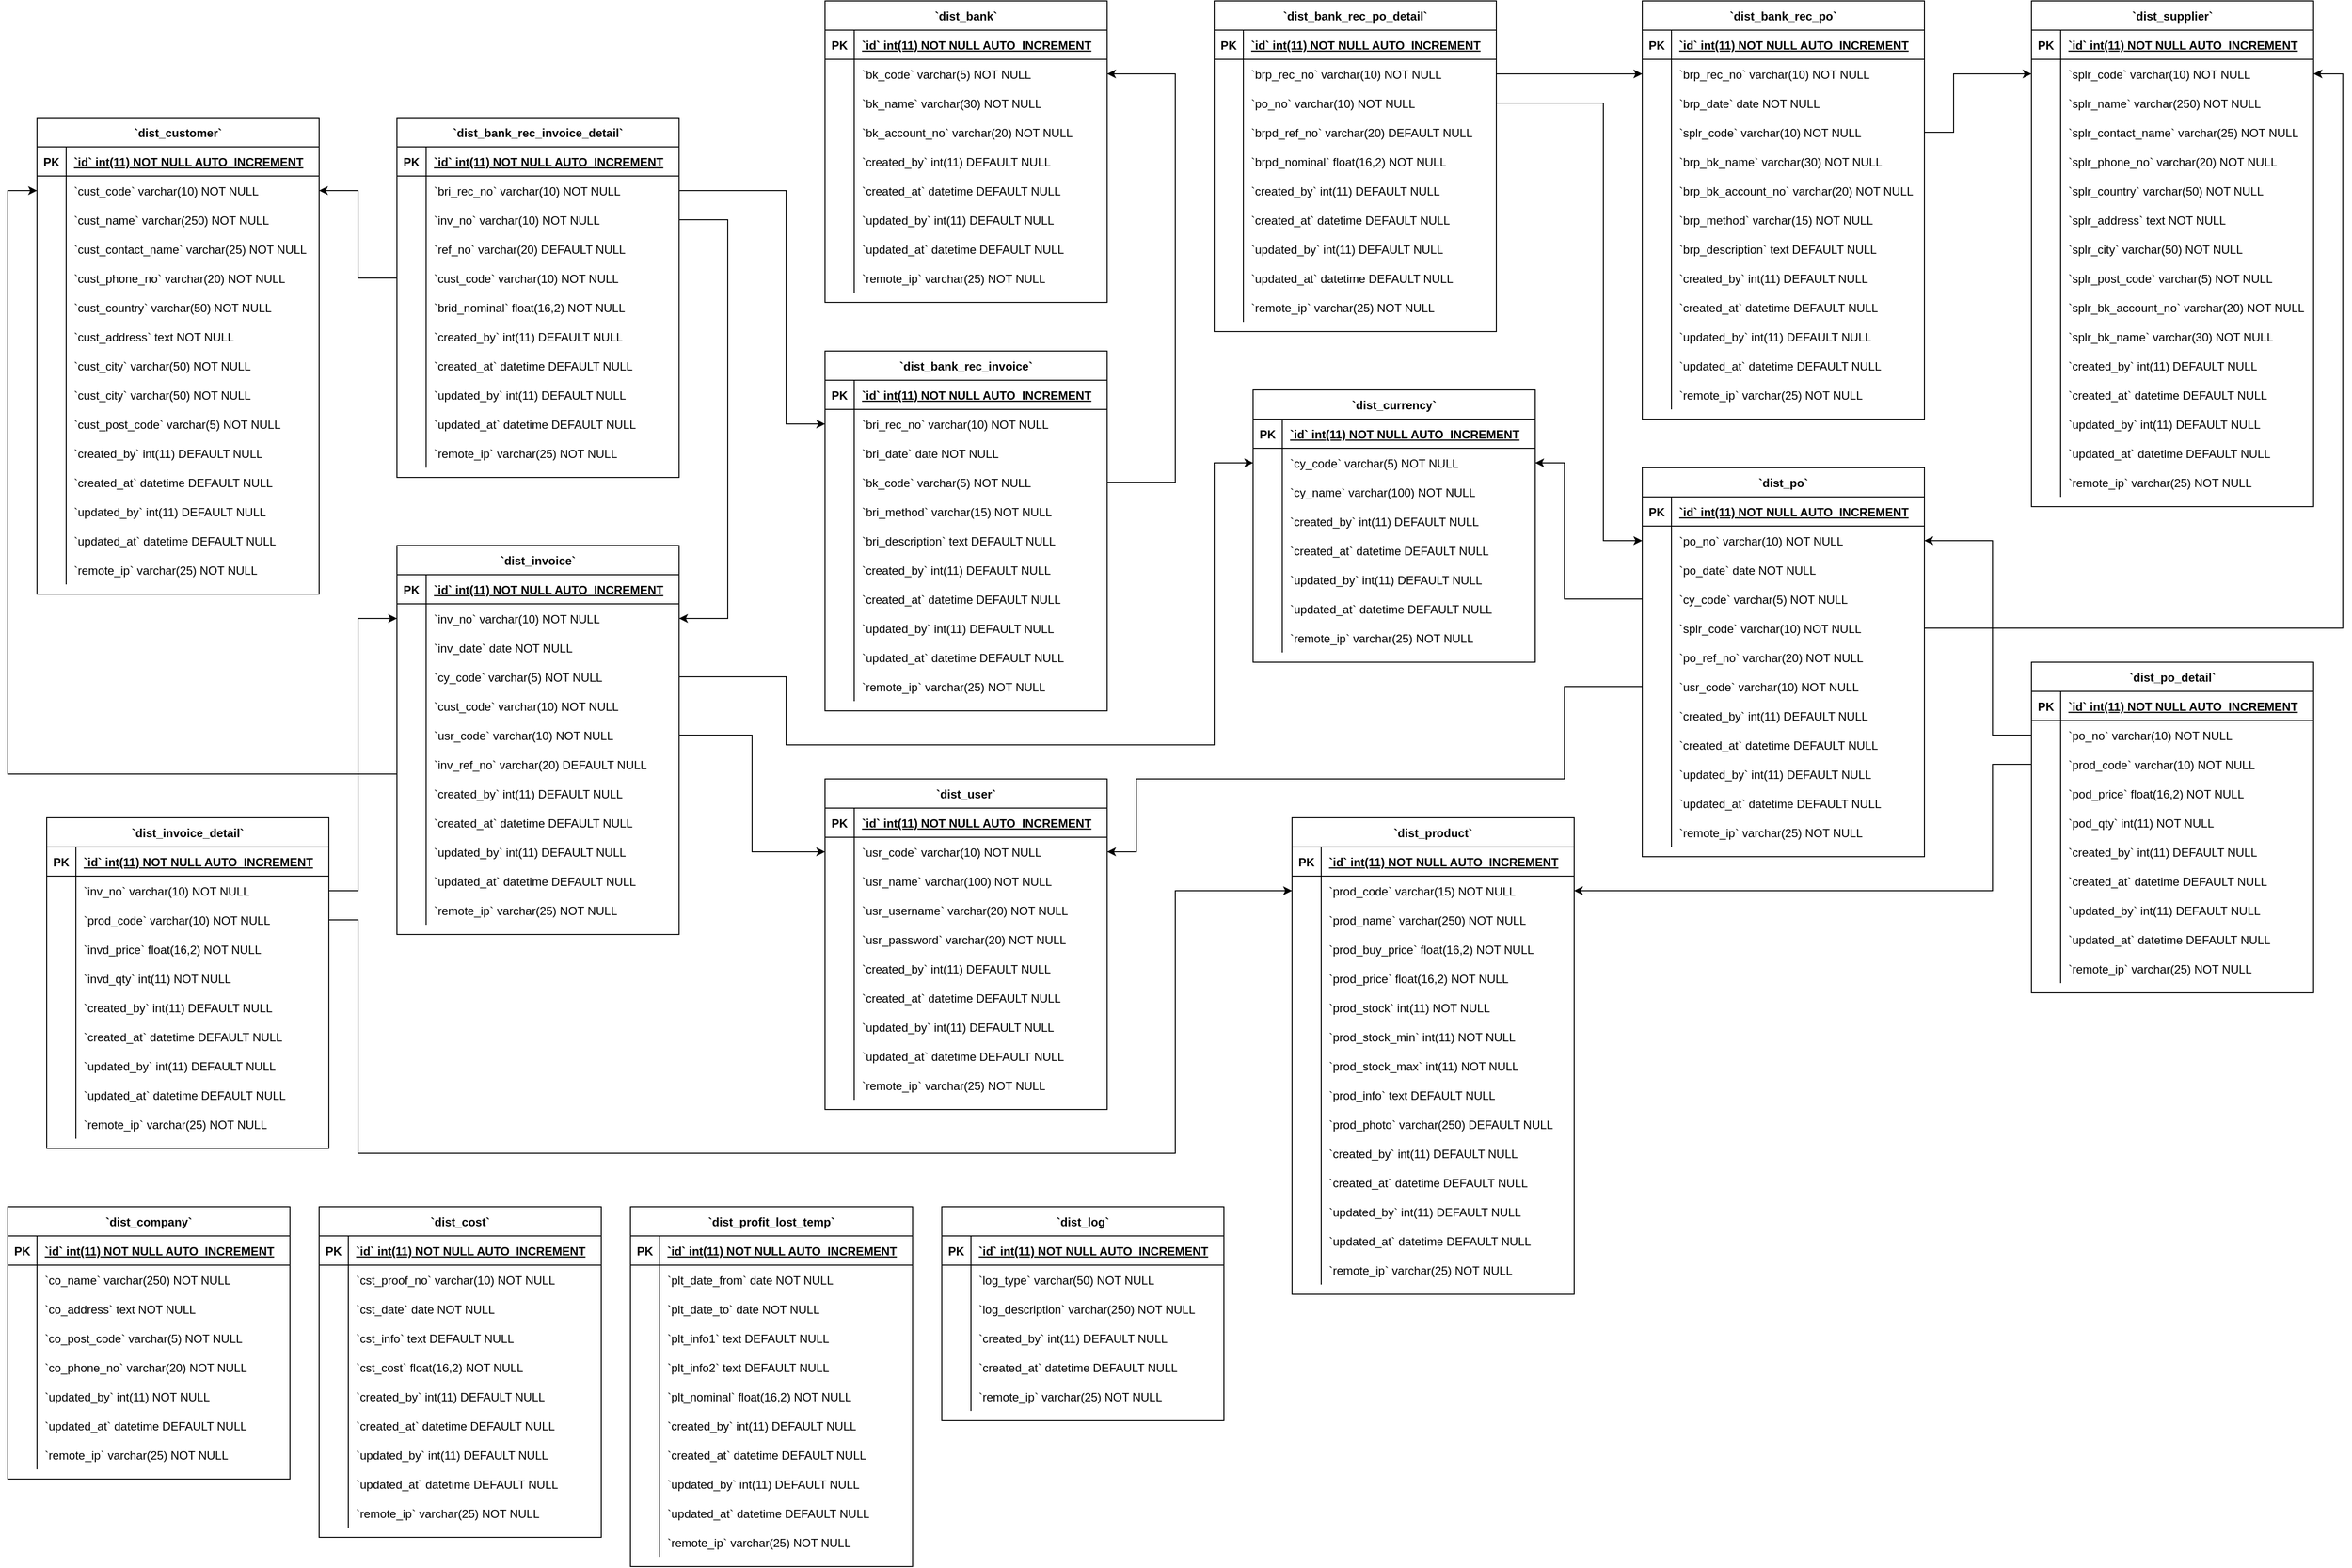 <mxfile version="13.6.5" type="github">
  <diagram id="bMF77L84sKGF2cYCscbc" name="Page-1">
    <mxGraphModel dx="7943" dy="2840" grid="1" gridSize="10" guides="1" tooltips="1" connect="1" arrows="1" fold="1" page="1" pageScale="1" pageWidth="850" pageHeight="1100" math="0" shadow="0">
      <root>
        <mxCell id="0" />
        <mxCell id="1" parent="0" />
        <mxCell id="lY110npJCdoS48YFPNlt-617" style="edgeStyle=orthogonalEdgeStyle;rounded=0;orthogonalLoop=1;jettySize=auto;html=1;exitX=1;exitY=0.5;exitDx=0;exitDy=0;entryX=0;entryY=0.5;entryDx=0;entryDy=0;" edge="1" parent="1" source="lY110npJCdoS48YFPNlt-75" target="lY110npJCdoS48YFPNlt-41">
          <mxGeometry relative="1" as="geometry">
            <Array as="points">
              <mxPoint x="-3400" y="-885" />
              <mxPoint x="-3400" y="-645" />
            </Array>
          </mxGeometry>
        </mxCell>
        <mxCell id="lY110npJCdoS48YFPNlt-618" style="edgeStyle=orthogonalEdgeStyle;rounded=0;orthogonalLoop=1;jettySize=auto;html=1;entryX=1;entryY=0.5;entryDx=0;entryDy=0;exitX=1;exitY=0.5;exitDx=0;exitDy=0;" edge="1" parent="1" source="lY110npJCdoS48YFPNlt-47" target="lY110npJCdoS48YFPNlt-13">
          <mxGeometry relative="1" as="geometry">
            <mxPoint x="-3480" y="-580" as="sourcePoint" />
            <Array as="points">
              <mxPoint x="-3000" y="-585" />
              <mxPoint x="-3000" y="-1005" />
            </Array>
          </mxGeometry>
        </mxCell>
        <mxCell id="lY110npJCdoS48YFPNlt-9" value="`dist_bank`" style="shape=table;startSize=30;container=1;collapsible=1;childLayout=tableLayout;fixedRows=1;rowLines=0;fontStyle=1;align=center;resizeLast=1;" vertex="1" parent="1">
          <mxGeometry x="-3360" y="-1080" width="290" height="310" as="geometry" />
        </mxCell>
        <mxCell id="lY110npJCdoS48YFPNlt-10" value="" style="shape=partialRectangle;collapsible=0;dropTarget=0;pointerEvents=0;fillColor=none;points=[[0,0.5],[1,0.5]];portConstraint=eastwest;top=0;left=0;right=0;bottom=1;" vertex="1" parent="lY110npJCdoS48YFPNlt-9">
          <mxGeometry y="30" width="290" height="30" as="geometry" />
        </mxCell>
        <mxCell id="lY110npJCdoS48YFPNlt-11" value="PK" style="shape=partialRectangle;overflow=hidden;connectable=0;fillColor=none;top=0;left=0;bottom=0;right=0;fontStyle=1;" vertex="1" parent="lY110npJCdoS48YFPNlt-10">
          <mxGeometry width="30" height="30" as="geometry" />
        </mxCell>
        <mxCell id="lY110npJCdoS48YFPNlt-12" value="`id` int(11)  NOT NULL AUTO_INCREMENT" style="shape=partialRectangle;overflow=hidden;connectable=0;fillColor=none;top=0;left=0;bottom=0;right=0;align=left;spacingLeft=6;fontStyle=5;" vertex="1" parent="lY110npJCdoS48YFPNlt-10">
          <mxGeometry x="30" width="260" height="30" as="geometry" />
        </mxCell>
        <mxCell id="lY110npJCdoS48YFPNlt-13" value="" style="shape=partialRectangle;collapsible=0;dropTarget=0;pointerEvents=0;fillColor=none;points=[[0,0.5],[1,0.5]];portConstraint=eastwest;top=0;left=0;right=0;bottom=0;" vertex="1" parent="lY110npJCdoS48YFPNlt-9">
          <mxGeometry y="60" width="290" height="30" as="geometry" />
        </mxCell>
        <mxCell id="lY110npJCdoS48YFPNlt-14" value="" style="shape=partialRectangle;overflow=hidden;connectable=0;fillColor=none;top=0;left=0;bottom=0;right=0;" vertex="1" parent="lY110npJCdoS48YFPNlt-13">
          <mxGeometry width="30" height="30" as="geometry" />
        </mxCell>
        <mxCell id="lY110npJCdoS48YFPNlt-15" value="`bk_code` varchar(5) NOT NULL" style="shape=partialRectangle;overflow=hidden;connectable=0;fillColor=none;top=0;left=0;bottom=0;right=0;align=left;spacingLeft=6;" vertex="1" parent="lY110npJCdoS48YFPNlt-13">
          <mxGeometry x="30" width="260" height="30" as="geometry" />
        </mxCell>
        <mxCell id="lY110npJCdoS48YFPNlt-16" value="" style="shape=partialRectangle;collapsible=0;dropTarget=0;pointerEvents=0;fillColor=none;points=[[0,0.5],[1,0.5]];portConstraint=eastwest;top=0;left=0;right=0;bottom=0;" vertex="1" parent="lY110npJCdoS48YFPNlt-9">
          <mxGeometry y="90" width="290" height="30" as="geometry" />
        </mxCell>
        <mxCell id="lY110npJCdoS48YFPNlt-17" value="" style="shape=partialRectangle;overflow=hidden;connectable=0;fillColor=none;top=0;left=0;bottom=0;right=0;" vertex="1" parent="lY110npJCdoS48YFPNlt-16">
          <mxGeometry width="30" height="30" as="geometry" />
        </mxCell>
        <mxCell id="lY110npJCdoS48YFPNlt-18" value="`bk_name` varchar(30) NOT NULL" style="shape=partialRectangle;overflow=hidden;connectable=0;fillColor=none;top=0;left=0;bottom=0;right=0;align=left;spacingLeft=6;" vertex="1" parent="lY110npJCdoS48YFPNlt-16">
          <mxGeometry x="30" width="260" height="30" as="geometry" />
        </mxCell>
        <mxCell id="lY110npJCdoS48YFPNlt-19" value="" style="shape=partialRectangle;collapsible=0;dropTarget=0;pointerEvents=0;fillColor=none;points=[[0,0.5],[1,0.5]];portConstraint=eastwest;top=0;left=0;right=0;bottom=0;" vertex="1" parent="lY110npJCdoS48YFPNlt-9">
          <mxGeometry y="120" width="290" height="30" as="geometry" />
        </mxCell>
        <mxCell id="lY110npJCdoS48YFPNlt-20" value="" style="shape=partialRectangle;overflow=hidden;connectable=0;fillColor=none;top=0;left=0;bottom=0;right=0;" vertex="1" parent="lY110npJCdoS48YFPNlt-19">
          <mxGeometry width="30" height="30" as="geometry" />
        </mxCell>
        <mxCell id="lY110npJCdoS48YFPNlt-21" value="`bk_account_no` varchar(20) NOT NULL" style="shape=partialRectangle;overflow=hidden;connectable=0;fillColor=none;top=0;left=0;bottom=0;right=0;align=left;spacingLeft=6;" vertex="1" parent="lY110npJCdoS48YFPNlt-19">
          <mxGeometry x="30" width="260" height="30" as="geometry" />
        </mxCell>
        <mxCell id="lY110npJCdoS48YFPNlt-22" value="" style="shape=partialRectangle;collapsible=0;dropTarget=0;pointerEvents=0;fillColor=none;points=[[0,0.5],[1,0.5]];portConstraint=eastwest;top=0;left=0;right=0;bottom=0;" vertex="1" parent="lY110npJCdoS48YFPNlt-9">
          <mxGeometry y="150" width="290" height="30" as="geometry" />
        </mxCell>
        <mxCell id="lY110npJCdoS48YFPNlt-23" value="" style="shape=partialRectangle;overflow=hidden;connectable=0;fillColor=none;top=0;left=0;bottom=0;right=0;" vertex="1" parent="lY110npJCdoS48YFPNlt-22">
          <mxGeometry width="30" height="30" as="geometry" />
        </mxCell>
        <mxCell id="lY110npJCdoS48YFPNlt-24" value="`created_by` int(11) DEFAULT NULL" style="shape=partialRectangle;overflow=hidden;connectable=0;fillColor=none;top=0;left=0;bottom=0;right=0;align=left;spacingLeft=6;" vertex="1" parent="lY110npJCdoS48YFPNlt-22">
          <mxGeometry x="30" width="260" height="30" as="geometry" />
        </mxCell>
        <mxCell id="lY110npJCdoS48YFPNlt-25" value="" style="shape=partialRectangle;collapsible=0;dropTarget=0;pointerEvents=0;fillColor=none;points=[[0,0.5],[1,0.5]];portConstraint=eastwest;top=0;left=0;right=0;bottom=0;" vertex="1" parent="lY110npJCdoS48YFPNlt-9">
          <mxGeometry y="180" width="290" height="30" as="geometry" />
        </mxCell>
        <mxCell id="lY110npJCdoS48YFPNlt-26" value="" style="shape=partialRectangle;overflow=hidden;connectable=0;fillColor=none;top=0;left=0;bottom=0;right=0;" vertex="1" parent="lY110npJCdoS48YFPNlt-25">
          <mxGeometry width="30" height="30" as="geometry" />
        </mxCell>
        <mxCell id="lY110npJCdoS48YFPNlt-27" value="`created_at` datetime DEFAULT NULL" style="shape=partialRectangle;overflow=hidden;connectable=0;fillColor=none;top=0;left=0;bottom=0;right=0;align=left;spacingLeft=6;" vertex="1" parent="lY110npJCdoS48YFPNlt-25">
          <mxGeometry x="30" width="260" height="30" as="geometry" />
        </mxCell>
        <mxCell id="lY110npJCdoS48YFPNlt-28" value="" style="shape=partialRectangle;collapsible=0;dropTarget=0;pointerEvents=0;fillColor=none;points=[[0,0.5],[1,0.5]];portConstraint=eastwest;top=0;left=0;right=0;bottom=0;" vertex="1" parent="lY110npJCdoS48YFPNlt-9">
          <mxGeometry y="210" width="290" height="30" as="geometry" />
        </mxCell>
        <mxCell id="lY110npJCdoS48YFPNlt-29" value="" style="shape=partialRectangle;overflow=hidden;connectable=0;fillColor=none;top=0;left=0;bottom=0;right=0;" vertex="1" parent="lY110npJCdoS48YFPNlt-28">
          <mxGeometry width="30" height="30" as="geometry" />
        </mxCell>
        <mxCell id="lY110npJCdoS48YFPNlt-30" value="`updated_by` int(11) DEFAULT NULL" style="shape=partialRectangle;overflow=hidden;connectable=0;fillColor=none;top=0;left=0;bottom=0;right=0;align=left;spacingLeft=6;" vertex="1" parent="lY110npJCdoS48YFPNlt-28">
          <mxGeometry x="30" width="260" height="30" as="geometry" />
        </mxCell>
        <mxCell id="lY110npJCdoS48YFPNlt-31" value="" style="shape=partialRectangle;collapsible=0;dropTarget=0;pointerEvents=0;fillColor=none;points=[[0,0.5],[1,0.5]];portConstraint=eastwest;top=0;left=0;right=0;bottom=0;" vertex="1" parent="lY110npJCdoS48YFPNlt-9">
          <mxGeometry y="240" width="290" height="30" as="geometry" />
        </mxCell>
        <mxCell id="lY110npJCdoS48YFPNlt-32" value="" style="shape=partialRectangle;overflow=hidden;connectable=0;fillColor=none;top=0;left=0;bottom=0;right=0;" vertex="1" parent="lY110npJCdoS48YFPNlt-31">
          <mxGeometry width="30" height="30" as="geometry" />
        </mxCell>
        <mxCell id="lY110npJCdoS48YFPNlt-33" value="`updated_at` datetime DEFAULT NULL" style="shape=partialRectangle;overflow=hidden;connectable=0;fillColor=none;top=0;left=0;bottom=0;right=0;align=left;spacingLeft=6;" vertex="1" parent="lY110npJCdoS48YFPNlt-31">
          <mxGeometry x="30" width="260" height="30" as="geometry" />
        </mxCell>
        <mxCell id="lY110npJCdoS48YFPNlt-34" value="" style="shape=partialRectangle;collapsible=0;dropTarget=0;pointerEvents=0;fillColor=none;points=[[0,0.5],[1,0.5]];portConstraint=eastwest;top=0;left=0;right=0;bottom=0;" vertex="1" parent="lY110npJCdoS48YFPNlt-9">
          <mxGeometry y="270" width="290" height="30" as="geometry" />
        </mxCell>
        <mxCell id="lY110npJCdoS48YFPNlt-35" value="" style="shape=partialRectangle;overflow=hidden;connectable=0;fillColor=none;top=0;left=0;bottom=0;right=0;" vertex="1" parent="lY110npJCdoS48YFPNlt-34">
          <mxGeometry width="30" height="30" as="geometry" />
        </mxCell>
        <mxCell id="lY110npJCdoS48YFPNlt-36" value="`remote_ip` varchar(25) NOT NULL" style="shape=partialRectangle;overflow=hidden;connectable=0;fillColor=none;top=0;left=0;bottom=0;right=0;align=left;spacingLeft=6;" vertex="1" parent="lY110npJCdoS48YFPNlt-34">
          <mxGeometry x="30" width="260" height="30" as="geometry" />
        </mxCell>
        <mxCell id="lY110npJCdoS48YFPNlt-37" value="`dist_bank_rec_invoice`" style="shape=table;startSize=30;container=1;collapsible=1;childLayout=tableLayout;fixedRows=1;rowLines=0;fontStyle=1;align=center;resizeLast=1;" vertex="1" parent="1">
          <mxGeometry x="-3360" y="-720" width="290" height="370" as="geometry" />
        </mxCell>
        <mxCell id="lY110npJCdoS48YFPNlt-38" value="" style="shape=partialRectangle;collapsible=0;dropTarget=0;pointerEvents=0;fillColor=none;points=[[0,0.5],[1,0.5]];portConstraint=eastwest;top=0;left=0;right=0;bottom=1;" vertex="1" parent="lY110npJCdoS48YFPNlt-37">
          <mxGeometry y="30" width="290" height="30" as="geometry" />
        </mxCell>
        <mxCell id="lY110npJCdoS48YFPNlt-39" value="PK" style="shape=partialRectangle;overflow=hidden;connectable=0;fillColor=none;top=0;left=0;bottom=0;right=0;fontStyle=1;" vertex="1" parent="lY110npJCdoS48YFPNlt-38">
          <mxGeometry width="30" height="30" as="geometry" />
        </mxCell>
        <mxCell id="lY110npJCdoS48YFPNlt-40" value="`id` int(11)  NOT NULL AUTO_INCREMENT" style="shape=partialRectangle;overflow=hidden;connectable=0;fillColor=none;top=0;left=0;bottom=0;right=0;align=left;spacingLeft=6;fontStyle=5;" vertex="1" parent="lY110npJCdoS48YFPNlt-38">
          <mxGeometry x="30" width="260" height="30" as="geometry" />
        </mxCell>
        <mxCell id="lY110npJCdoS48YFPNlt-41" value="" style="shape=partialRectangle;collapsible=0;dropTarget=0;pointerEvents=0;fillColor=none;points=[[0,0.5],[1,0.5]];portConstraint=eastwest;top=0;left=0;right=0;bottom=0;" vertex="1" parent="lY110npJCdoS48YFPNlt-37">
          <mxGeometry y="60" width="290" height="30" as="geometry" />
        </mxCell>
        <mxCell id="lY110npJCdoS48YFPNlt-42" value="" style="shape=partialRectangle;overflow=hidden;connectable=0;fillColor=none;top=0;left=0;bottom=0;right=0;" vertex="1" parent="lY110npJCdoS48YFPNlt-41">
          <mxGeometry width="30" height="30" as="geometry" />
        </mxCell>
        <mxCell id="lY110npJCdoS48YFPNlt-43" value="`bri_rec_no` varchar(10) NOT NULL" style="shape=partialRectangle;overflow=hidden;connectable=0;fillColor=none;top=0;left=0;bottom=0;right=0;align=left;spacingLeft=6;" vertex="1" parent="lY110npJCdoS48YFPNlt-41">
          <mxGeometry x="30" width="260" height="30" as="geometry" />
        </mxCell>
        <mxCell id="lY110npJCdoS48YFPNlt-44" value="" style="shape=partialRectangle;collapsible=0;dropTarget=0;pointerEvents=0;fillColor=none;points=[[0,0.5],[1,0.5]];portConstraint=eastwest;top=0;left=0;right=0;bottom=0;" vertex="1" parent="lY110npJCdoS48YFPNlt-37">
          <mxGeometry y="90" width="290" height="30" as="geometry" />
        </mxCell>
        <mxCell id="lY110npJCdoS48YFPNlt-45" value="" style="shape=partialRectangle;overflow=hidden;connectable=0;fillColor=none;top=0;left=0;bottom=0;right=0;" vertex="1" parent="lY110npJCdoS48YFPNlt-44">
          <mxGeometry width="30" height="30" as="geometry" />
        </mxCell>
        <mxCell id="lY110npJCdoS48YFPNlt-46" value="`bri_date` date NOT NULL" style="shape=partialRectangle;overflow=hidden;connectable=0;fillColor=none;top=0;left=0;bottom=0;right=0;align=left;spacingLeft=6;" vertex="1" parent="lY110npJCdoS48YFPNlt-44">
          <mxGeometry x="30" width="260" height="30" as="geometry" />
        </mxCell>
        <mxCell id="lY110npJCdoS48YFPNlt-47" value="" style="shape=partialRectangle;collapsible=0;dropTarget=0;pointerEvents=0;fillColor=none;points=[[0,0.5],[1,0.5]];portConstraint=eastwest;top=0;left=0;right=0;bottom=0;" vertex="1" parent="lY110npJCdoS48YFPNlt-37">
          <mxGeometry y="120" width="290" height="30" as="geometry" />
        </mxCell>
        <mxCell id="lY110npJCdoS48YFPNlt-48" value="" style="shape=partialRectangle;overflow=hidden;connectable=0;fillColor=none;top=0;left=0;bottom=0;right=0;" vertex="1" parent="lY110npJCdoS48YFPNlt-47">
          <mxGeometry width="30" height="30" as="geometry" />
        </mxCell>
        <mxCell id="lY110npJCdoS48YFPNlt-49" value="`bk_code` varchar(5) NOT NULL" style="shape=partialRectangle;overflow=hidden;connectable=0;fillColor=none;top=0;left=0;bottom=0;right=0;align=left;spacingLeft=6;" vertex="1" parent="lY110npJCdoS48YFPNlt-47">
          <mxGeometry x="30" width="260" height="30" as="geometry" />
        </mxCell>
        <mxCell id="lY110npJCdoS48YFPNlt-50" value="" style="shape=partialRectangle;collapsible=0;dropTarget=0;pointerEvents=0;fillColor=none;points=[[0,0.5],[1,0.5]];portConstraint=eastwest;top=0;left=0;right=0;bottom=0;" vertex="1" parent="lY110npJCdoS48YFPNlt-37">
          <mxGeometry y="150" width="290" height="30" as="geometry" />
        </mxCell>
        <mxCell id="lY110npJCdoS48YFPNlt-51" value="" style="shape=partialRectangle;overflow=hidden;connectable=0;fillColor=none;top=0;left=0;bottom=0;right=0;" vertex="1" parent="lY110npJCdoS48YFPNlt-50">
          <mxGeometry width="30" height="30" as="geometry" />
        </mxCell>
        <mxCell id="lY110npJCdoS48YFPNlt-52" value="`bri_method` varchar(15) NOT NULL" style="shape=partialRectangle;overflow=hidden;connectable=0;fillColor=none;top=0;left=0;bottom=0;right=0;align=left;spacingLeft=6;" vertex="1" parent="lY110npJCdoS48YFPNlt-50">
          <mxGeometry x="30" width="260" height="30" as="geometry" />
        </mxCell>
        <mxCell id="lY110npJCdoS48YFPNlt-53" value="" style="shape=partialRectangle;collapsible=0;dropTarget=0;pointerEvents=0;fillColor=none;points=[[0,0.5],[1,0.5]];portConstraint=eastwest;top=0;left=0;right=0;bottom=0;" vertex="1" parent="lY110npJCdoS48YFPNlt-37">
          <mxGeometry y="180" width="290" height="30" as="geometry" />
        </mxCell>
        <mxCell id="lY110npJCdoS48YFPNlt-54" value="" style="shape=partialRectangle;overflow=hidden;connectable=0;fillColor=none;top=0;left=0;bottom=0;right=0;" vertex="1" parent="lY110npJCdoS48YFPNlt-53">
          <mxGeometry width="30" height="30" as="geometry" />
        </mxCell>
        <mxCell id="lY110npJCdoS48YFPNlt-55" value="`bri_description` text DEFAULT NULL" style="shape=partialRectangle;overflow=hidden;connectable=0;fillColor=none;top=0;left=0;bottom=0;right=0;align=left;spacingLeft=6;" vertex="1" parent="lY110npJCdoS48YFPNlt-53">
          <mxGeometry x="30" width="260" height="30" as="geometry" />
        </mxCell>
        <mxCell id="lY110npJCdoS48YFPNlt-56" value="" style="shape=partialRectangle;collapsible=0;dropTarget=0;pointerEvents=0;fillColor=none;points=[[0,0.5],[1,0.5]];portConstraint=eastwest;top=0;left=0;right=0;bottom=0;" vertex="1" parent="lY110npJCdoS48YFPNlt-37">
          <mxGeometry y="210" width="290" height="30" as="geometry" />
        </mxCell>
        <mxCell id="lY110npJCdoS48YFPNlt-57" value="" style="shape=partialRectangle;overflow=hidden;connectable=0;fillColor=none;top=0;left=0;bottom=0;right=0;" vertex="1" parent="lY110npJCdoS48YFPNlt-56">
          <mxGeometry width="30" height="30" as="geometry" />
        </mxCell>
        <mxCell id="lY110npJCdoS48YFPNlt-58" value="`created_by` int(11) DEFAULT NULL" style="shape=partialRectangle;overflow=hidden;connectable=0;fillColor=none;top=0;left=0;bottom=0;right=0;align=left;spacingLeft=6;" vertex="1" parent="lY110npJCdoS48YFPNlt-56">
          <mxGeometry x="30" width="260" height="30" as="geometry" />
        </mxCell>
        <mxCell id="lY110npJCdoS48YFPNlt-59" value="" style="shape=partialRectangle;collapsible=0;dropTarget=0;pointerEvents=0;fillColor=none;points=[[0,0.5],[1,0.5]];portConstraint=eastwest;top=0;left=0;right=0;bottom=0;" vertex="1" parent="lY110npJCdoS48YFPNlt-37">
          <mxGeometry y="240" width="290" height="30" as="geometry" />
        </mxCell>
        <mxCell id="lY110npJCdoS48YFPNlt-60" value="" style="shape=partialRectangle;overflow=hidden;connectable=0;fillColor=none;top=0;left=0;bottom=0;right=0;" vertex="1" parent="lY110npJCdoS48YFPNlt-59">
          <mxGeometry width="30" height="30" as="geometry" />
        </mxCell>
        <mxCell id="lY110npJCdoS48YFPNlt-61" value="`created_at` datetime DEFAULT NULL" style="shape=partialRectangle;overflow=hidden;connectable=0;fillColor=none;top=0;left=0;bottom=0;right=0;align=left;spacingLeft=6;" vertex="1" parent="lY110npJCdoS48YFPNlt-59">
          <mxGeometry x="30" width="260" height="30" as="geometry" />
        </mxCell>
        <mxCell id="lY110npJCdoS48YFPNlt-62" value="" style="shape=partialRectangle;collapsible=0;dropTarget=0;pointerEvents=0;fillColor=none;points=[[0,0.5],[1,0.5]];portConstraint=eastwest;top=0;left=0;right=0;bottom=0;" vertex="1" parent="lY110npJCdoS48YFPNlt-37">
          <mxGeometry y="270" width="290" height="30" as="geometry" />
        </mxCell>
        <mxCell id="lY110npJCdoS48YFPNlt-63" value="" style="shape=partialRectangle;overflow=hidden;connectable=0;fillColor=none;top=0;left=0;bottom=0;right=0;" vertex="1" parent="lY110npJCdoS48YFPNlt-62">
          <mxGeometry width="30" height="30" as="geometry" />
        </mxCell>
        <mxCell id="lY110npJCdoS48YFPNlt-64" value="`updated_by` int(11) DEFAULT NULL" style="shape=partialRectangle;overflow=hidden;connectable=0;fillColor=none;top=0;left=0;bottom=0;right=0;align=left;spacingLeft=6;" vertex="1" parent="lY110npJCdoS48YFPNlt-62">
          <mxGeometry x="30" width="260" height="30" as="geometry" />
        </mxCell>
        <mxCell id="lY110npJCdoS48YFPNlt-65" value="" style="shape=partialRectangle;collapsible=0;dropTarget=0;pointerEvents=0;fillColor=none;points=[[0,0.5],[1,0.5]];portConstraint=eastwest;top=0;left=0;right=0;bottom=0;" vertex="1" parent="lY110npJCdoS48YFPNlt-37">
          <mxGeometry y="300" width="290" height="30" as="geometry" />
        </mxCell>
        <mxCell id="lY110npJCdoS48YFPNlt-66" value="" style="shape=partialRectangle;overflow=hidden;connectable=0;fillColor=none;top=0;left=0;bottom=0;right=0;" vertex="1" parent="lY110npJCdoS48YFPNlt-65">
          <mxGeometry width="30" height="30" as="geometry" />
        </mxCell>
        <mxCell id="lY110npJCdoS48YFPNlt-67" value="`updated_at` datetime DEFAULT NULL" style="shape=partialRectangle;overflow=hidden;connectable=0;fillColor=none;top=0;left=0;bottom=0;right=0;align=left;spacingLeft=6;" vertex="1" parent="lY110npJCdoS48YFPNlt-65">
          <mxGeometry x="30" width="260" height="30" as="geometry" />
        </mxCell>
        <mxCell id="lY110npJCdoS48YFPNlt-68" value="" style="shape=partialRectangle;collapsible=0;dropTarget=0;pointerEvents=0;fillColor=none;points=[[0,0.5],[1,0.5]];portConstraint=eastwest;top=0;left=0;right=0;bottom=0;" vertex="1" parent="lY110npJCdoS48YFPNlt-37">
          <mxGeometry y="330" width="290" height="30" as="geometry" />
        </mxCell>
        <mxCell id="lY110npJCdoS48YFPNlt-69" value="" style="shape=partialRectangle;overflow=hidden;connectable=0;fillColor=none;top=0;left=0;bottom=0;right=0;" vertex="1" parent="lY110npJCdoS48YFPNlt-68">
          <mxGeometry width="30" height="30" as="geometry" />
        </mxCell>
        <mxCell id="lY110npJCdoS48YFPNlt-70" value="`remote_ip` varchar(25) NOT NULL" style="shape=partialRectangle;overflow=hidden;connectable=0;fillColor=none;top=0;left=0;bottom=0;right=0;align=left;spacingLeft=6;" vertex="1" parent="lY110npJCdoS48YFPNlt-68">
          <mxGeometry x="30" width="260" height="30" as="geometry" />
        </mxCell>
        <mxCell id="lY110npJCdoS48YFPNlt-619" style="edgeStyle=orthogonalEdgeStyle;rounded=0;orthogonalLoop=1;jettySize=auto;html=1;entryX=1;entryY=0.5;entryDx=0;entryDy=0;exitX=1;exitY=0.5;exitDx=0;exitDy=0;" edge="1" parent="1" source="lY110npJCdoS48YFPNlt-78" target="lY110npJCdoS48YFPNlt-304">
          <mxGeometry relative="1" as="geometry">
            <Array as="points">
              <mxPoint x="-3460" y="-855" />
              <mxPoint x="-3460" y="-445" />
            </Array>
          </mxGeometry>
        </mxCell>
        <mxCell id="lY110npJCdoS48YFPNlt-71" value="`dist_bank_rec_invoice_detail`" style="shape=table;startSize=30;container=1;collapsible=1;childLayout=tableLayout;fixedRows=1;rowLines=0;fontStyle=1;align=center;resizeLast=1;" vertex="1" parent="1">
          <mxGeometry x="-3800" y="-960" width="290" height="370" as="geometry" />
        </mxCell>
        <mxCell id="lY110npJCdoS48YFPNlt-72" value="" style="shape=partialRectangle;collapsible=0;dropTarget=0;pointerEvents=0;fillColor=none;points=[[0,0.5],[1,0.5]];portConstraint=eastwest;top=0;left=0;right=0;bottom=1;" vertex="1" parent="lY110npJCdoS48YFPNlt-71">
          <mxGeometry y="30" width="290" height="30" as="geometry" />
        </mxCell>
        <mxCell id="lY110npJCdoS48YFPNlt-73" value="PK" style="shape=partialRectangle;overflow=hidden;connectable=0;fillColor=none;top=0;left=0;bottom=0;right=0;fontStyle=1;" vertex="1" parent="lY110npJCdoS48YFPNlt-72">
          <mxGeometry width="30" height="30" as="geometry" />
        </mxCell>
        <mxCell id="lY110npJCdoS48YFPNlt-74" value="`id` int(11)  NOT NULL AUTO_INCREMENT" style="shape=partialRectangle;overflow=hidden;connectable=0;fillColor=none;top=0;left=0;bottom=0;right=0;align=left;spacingLeft=6;fontStyle=5;" vertex="1" parent="lY110npJCdoS48YFPNlt-72">
          <mxGeometry x="30" width="260" height="30" as="geometry" />
        </mxCell>
        <mxCell id="lY110npJCdoS48YFPNlt-75" value="" style="shape=partialRectangle;collapsible=0;dropTarget=0;pointerEvents=0;fillColor=none;points=[[0,0.5],[1,0.5]];portConstraint=eastwest;top=0;left=0;right=0;bottom=0;" vertex="1" parent="lY110npJCdoS48YFPNlt-71">
          <mxGeometry y="60" width="290" height="30" as="geometry" />
        </mxCell>
        <mxCell id="lY110npJCdoS48YFPNlt-76" value="" style="shape=partialRectangle;overflow=hidden;connectable=0;fillColor=none;top=0;left=0;bottom=0;right=0;" vertex="1" parent="lY110npJCdoS48YFPNlt-75">
          <mxGeometry width="30" height="30" as="geometry" />
        </mxCell>
        <mxCell id="lY110npJCdoS48YFPNlt-77" value="`bri_rec_no` varchar(10) NOT NULL" style="shape=partialRectangle;overflow=hidden;connectable=0;fillColor=none;top=0;left=0;bottom=0;right=0;align=left;spacingLeft=6;" vertex="1" parent="lY110npJCdoS48YFPNlt-75">
          <mxGeometry x="30" width="260" height="30" as="geometry" />
        </mxCell>
        <mxCell id="lY110npJCdoS48YFPNlt-78" value="" style="shape=partialRectangle;collapsible=0;dropTarget=0;pointerEvents=0;fillColor=none;points=[[0,0.5],[1,0.5]];portConstraint=eastwest;top=0;left=0;right=0;bottom=0;" vertex="1" parent="lY110npJCdoS48YFPNlt-71">
          <mxGeometry y="90" width="290" height="30" as="geometry" />
        </mxCell>
        <mxCell id="lY110npJCdoS48YFPNlt-79" value="" style="shape=partialRectangle;overflow=hidden;connectable=0;fillColor=none;top=0;left=0;bottom=0;right=0;" vertex="1" parent="lY110npJCdoS48YFPNlt-78">
          <mxGeometry width="30" height="30" as="geometry" />
        </mxCell>
        <mxCell id="lY110npJCdoS48YFPNlt-80" value="`inv_no` varchar(10) NOT NULL" style="shape=partialRectangle;overflow=hidden;connectable=0;fillColor=none;top=0;left=0;bottom=0;right=0;align=left;spacingLeft=6;" vertex="1" parent="lY110npJCdoS48YFPNlt-78">
          <mxGeometry x="30" width="260" height="30" as="geometry" />
        </mxCell>
        <mxCell id="lY110npJCdoS48YFPNlt-81" value="" style="shape=partialRectangle;collapsible=0;dropTarget=0;pointerEvents=0;fillColor=none;points=[[0,0.5],[1,0.5]];portConstraint=eastwest;top=0;left=0;right=0;bottom=0;" vertex="1" parent="lY110npJCdoS48YFPNlt-71">
          <mxGeometry y="120" width="290" height="30" as="geometry" />
        </mxCell>
        <mxCell id="lY110npJCdoS48YFPNlt-82" value="" style="shape=partialRectangle;overflow=hidden;connectable=0;fillColor=none;top=0;left=0;bottom=0;right=0;" vertex="1" parent="lY110npJCdoS48YFPNlt-81">
          <mxGeometry width="30" height="30" as="geometry" />
        </mxCell>
        <mxCell id="lY110npJCdoS48YFPNlt-83" value="`ref_no` varchar(20) DEFAULT NULL" style="shape=partialRectangle;overflow=hidden;connectable=0;fillColor=none;top=0;left=0;bottom=0;right=0;align=left;spacingLeft=6;" vertex="1" parent="lY110npJCdoS48YFPNlt-81">
          <mxGeometry x="30" width="260" height="30" as="geometry" />
        </mxCell>
        <mxCell id="lY110npJCdoS48YFPNlt-84" value="" style="shape=partialRectangle;collapsible=0;dropTarget=0;pointerEvents=0;fillColor=none;points=[[0,0.5],[1,0.5]];portConstraint=eastwest;top=0;left=0;right=0;bottom=0;" vertex="1" parent="lY110npJCdoS48YFPNlt-71">
          <mxGeometry y="150" width="290" height="30" as="geometry" />
        </mxCell>
        <mxCell id="lY110npJCdoS48YFPNlt-85" value="" style="shape=partialRectangle;overflow=hidden;connectable=0;fillColor=none;top=0;left=0;bottom=0;right=0;" vertex="1" parent="lY110npJCdoS48YFPNlt-84">
          <mxGeometry width="30" height="30" as="geometry" />
        </mxCell>
        <mxCell id="lY110npJCdoS48YFPNlt-86" value="`cust_code` varchar(10) NOT NULL" style="shape=partialRectangle;overflow=hidden;connectable=0;fillColor=none;top=0;left=0;bottom=0;right=0;align=left;spacingLeft=6;" vertex="1" parent="lY110npJCdoS48YFPNlt-84">
          <mxGeometry x="30" width="260" height="30" as="geometry" />
        </mxCell>
        <mxCell id="lY110npJCdoS48YFPNlt-87" value="" style="shape=partialRectangle;collapsible=0;dropTarget=0;pointerEvents=0;fillColor=none;points=[[0,0.5],[1,0.5]];portConstraint=eastwest;top=0;left=0;right=0;bottom=0;" vertex="1" parent="lY110npJCdoS48YFPNlt-71">
          <mxGeometry y="180" width="290" height="30" as="geometry" />
        </mxCell>
        <mxCell id="lY110npJCdoS48YFPNlt-88" value="" style="shape=partialRectangle;overflow=hidden;connectable=0;fillColor=none;top=0;left=0;bottom=0;right=0;" vertex="1" parent="lY110npJCdoS48YFPNlt-87">
          <mxGeometry width="30" height="30" as="geometry" />
        </mxCell>
        <mxCell id="lY110npJCdoS48YFPNlt-89" value="`brid_nominal` float(16,2) NOT NULL" style="shape=partialRectangle;overflow=hidden;connectable=0;fillColor=none;top=0;left=0;bottom=0;right=0;align=left;spacingLeft=6;" vertex="1" parent="lY110npJCdoS48YFPNlt-87">
          <mxGeometry x="30" width="260" height="30" as="geometry" />
        </mxCell>
        <mxCell id="lY110npJCdoS48YFPNlt-90" value="" style="shape=partialRectangle;collapsible=0;dropTarget=0;pointerEvents=0;fillColor=none;points=[[0,0.5],[1,0.5]];portConstraint=eastwest;top=0;left=0;right=0;bottom=0;" vertex="1" parent="lY110npJCdoS48YFPNlt-71">
          <mxGeometry y="210" width="290" height="30" as="geometry" />
        </mxCell>
        <mxCell id="lY110npJCdoS48YFPNlt-91" value="" style="shape=partialRectangle;overflow=hidden;connectable=0;fillColor=none;top=0;left=0;bottom=0;right=0;" vertex="1" parent="lY110npJCdoS48YFPNlt-90">
          <mxGeometry width="30" height="30" as="geometry" />
        </mxCell>
        <mxCell id="lY110npJCdoS48YFPNlt-92" value="`created_by` int(11) DEFAULT NULL" style="shape=partialRectangle;overflow=hidden;connectable=0;fillColor=none;top=0;left=0;bottom=0;right=0;align=left;spacingLeft=6;" vertex="1" parent="lY110npJCdoS48YFPNlt-90">
          <mxGeometry x="30" width="260" height="30" as="geometry" />
        </mxCell>
        <mxCell id="lY110npJCdoS48YFPNlt-93" value="" style="shape=partialRectangle;collapsible=0;dropTarget=0;pointerEvents=0;fillColor=none;points=[[0,0.5],[1,0.5]];portConstraint=eastwest;top=0;left=0;right=0;bottom=0;" vertex="1" parent="lY110npJCdoS48YFPNlt-71">
          <mxGeometry y="240" width="290" height="30" as="geometry" />
        </mxCell>
        <mxCell id="lY110npJCdoS48YFPNlt-94" value="" style="shape=partialRectangle;overflow=hidden;connectable=0;fillColor=none;top=0;left=0;bottom=0;right=0;" vertex="1" parent="lY110npJCdoS48YFPNlt-93">
          <mxGeometry width="30" height="30" as="geometry" />
        </mxCell>
        <mxCell id="lY110npJCdoS48YFPNlt-95" value="`created_at` datetime DEFAULT NULL" style="shape=partialRectangle;overflow=hidden;connectable=0;fillColor=none;top=0;left=0;bottom=0;right=0;align=left;spacingLeft=6;" vertex="1" parent="lY110npJCdoS48YFPNlt-93">
          <mxGeometry x="30" width="260" height="30" as="geometry" />
        </mxCell>
        <mxCell id="lY110npJCdoS48YFPNlt-96" value="" style="shape=partialRectangle;collapsible=0;dropTarget=0;pointerEvents=0;fillColor=none;points=[[0,0.5],[1,0.5]];portConstraint=eastwest;top=0;left=0;right=0;bottom=0;" vertex="1" parent="lY110npJCdoS48YFPNlt-71">
          <mxGeometry y="270" width="290" height="30" as="geometry" />
        </mxCell>
        <mxCell id="lY110npJCdoS48YFPNlt-97" value="" style="shape=partialRectangle;overflow=hidden;connectable=0;fillColor=none;top=0;left=0;bottom=0;right=0;" vertex="1" parent="lY110npJCdoS48YFPNlt-96">
          <mxGeometry width="30" height="30" as="geometry" />
        </mxCell>
        <mxCell id="lY110npJCdoS48YFPNlt-98" value="`updated_by` int(11) DEFAULT NULL" style="shape=partialRectangle;overflow=hidden;connectable=0;fillColor=none;top=0;left=0;bottom=0;right=0;align=left;spacingLeft=6;" vertex="1" parent="lY110npJCdoS48YFPNlt-96">
          <mxGeometry x="30" width="260" height="30" as="geometry" />
        </mxCell>
        <mxCell id="lY110npJCdoS48YFPNlt-99" value="" style="shape=partialRectangle;collapsible=0;dropTarget=0;pointerEvents=0;fillColor=none;points=[[0,0.5],[1,0.5]];portConstraint=eastwest;top=0;left=0;right=0;bottom=0;" vertex="1" parent="lY110npJCdoS48YFPNlt-71">
          <mxGeometry y="300" width="290" height="30" as="geometry" />
        </mxCell>
        <mxCell id="lY110npJCdoS48YFPNlt-100" value="" style="shape=partialRectangle;overflow=hidden;connectable=0;fillColor=none;top=0;left=0;bottom=0;right=0;" vertex="1" parent="lY110npJCdoS48YFPNlt-99">
          <mxGeometry width="30" height="30" as="geometry" />
        </mxCell>
        <mxCell id="lY110npJCdoS48YFPNlt-101" value="`updated_at` datetime DEFAULT NULL" style="shape=partialRectangle;overflow=hidden;connectable=0;fillColor=none;top=0;left=0;bottom=0;right=0;align=left;spacingLeft=6;" vertex="1" parent="lY110npJCdoS48YFPNlt-99">
          <mxGeometry x="30" width="260" height="30" as="geometry" />
        </mxCell>
        <mxCell id="lY110npJCdoS48YFPNlt-102" value="" style="shape=partialRectangle;collapsible=0;dropTarget=0;pointerEvents=0;fillColor=none;points=[[0,0.5],[1,0.5]];portConstraint=eastwest;top=0;left=0;right=0;bottom=0;" vertex="1" parent="lY110npJCdoS48YFPNlt-71">
          <mxGeometry y="330" width="290" height="30" as="geometry" />
        </mxCell>
        <mxCell id="lY110npJCdoS48YFPNlt-103" value="" style="shape=partialRectangle;overflow=hidden;connectable=0;fillColor=none;top=0;left=0;bottom=0;right=0;" vertex="1" parent="lY110npJCdoS48YFPNlt-102">
          <mxGeometry width="30" height="30" as="geometry" />
        </mxCell>
        <mxCell id="lY110npJCdoS48YFPNlt-104" value="`remote_ip` varchar(25) NOT NULL" style="shape=partialRectangle;overflow=hidden;connectable=0;fillColor=none;top=0;left=0;bottom=0;right=0;align=left;spacingLeft=6;" vertex="1" parent="lY110npJCdoS48YFPNlt-102">
          <mxGeometry x="30" width="260" height="30" as="geometry" />
        </mxCell>
        <mxCell id="lY110npJCdoS48YFPNlt-257" value="`dist_customer`" style="shape=table;startSize=30;container=1;collapsible=1;childLayout=tableLayout;fixedRows=1;rowLines=0;fontStyle=1;align=center;resizeLast=1;" vertex="1" parent="1">
          <mxGeometry x="-4170" y="-960" width="290" height="490" as="geometry" />
        </mxCell>
        <mxCell id="lY110npJCdoS48YFPNlt-258" value="" style="shape=partialRectangle;collapsible=0;dropTarget=0;pointerEvents=0;fillColor=none;points=[[0,0.5],[1,0.5]];portConstraint=eastwest;top=0;left=0;right=0;bottom=1;" vertex="1" parent="lY110npJCdoS48YFPNlt-257">
          <mxGeometry y="30" width="290" height="30" as="geometry" />
        </mxCell>
        <mxCell id="lY110npJCdoS48YFPNlt-259" value="PK" style="shape=partialRectangle;overflow=hidden;connectable=0;fillColor=none;top=0;left=0;bottom=0;right=0;fontStyle=1;" vertex="1" parent="lY110npJCdoS48YFPNlt-258">
          <mxGeometry width="30" height="30" as="geometry" />
        </mxCell>
        <mxCell id="lY110npJCdoS48YFPNlt-260" value="`id` int(11)  NOT NULL AUTO_INCREMENT" style="shape=partialRectangle;overflow=hidden;connectable=0;fillColor=none;top=0;left=0;bottom=0;right=0;align=left;spacingLeft=6;fontStyle=5;" vertex="1" parent="lY110npJCdoS48YFPNlt-258">
          <mxGeometry x="30" width="260" height="30" as="geometry" />
        </mxCell>
        <mxCell id="lY110npJCdoS48YFPNlt-261" value="" style="shape=partialRectangle;collapsible=0;dropTarget=0;pointerEvents=0;fillColor=none;points=[[0,0.5],[1,0.5]];portConstraint=eastwest;top=0;left=0;right=0;bottom=0;" vertex="1" parent="lY110npJCdoS48YFPNlt-257">
          <mxGeometry y="60" width="290" height="30" as="geometry" />
        </mxCell>
        <mxCell id="lY110npJCdoS48YFPNlt-262" value="" style="shape=partialRectangle;overflow=hidden;connectable=0;fillColor=none;top=0;left=0;bottom=0;right=0;" vertex="1" parent="lY110npJCdoS48YFPNlt-261">
          <mxGeometry width="30" height="30" as="geometry" />
        </mxCell>
        <mxCell id="lY110npJCdoS48YFPNlt-263" value="`cust_code` varchar(10) NOT NULL" style="shape=partialRectangle;overflow=hidden;connectable=0;fillColor=none;top=0;left=0;bottom=0;right=0;align=left;spacingLeft=6;" vertex="1" parent="lY110npJCdoS48YFPNlt-261">
          <mxGeometry x="30" width="260" height="30" as="geometry" />
        </mxCell>
        <mxCell id="lY110npJCdoS48YFPNlt-264" value="" style="shape=partialRectangle;collapsible=0;dropTarget=0;pointerEvents=0;fillColor=none;points=[[0,0.5],[1,0.5]];portConstraint=eastwest;top=0;left=0;right=0;bottom=0;" vertex="1" parent="lY110npJCdoS48YFPNlt-257">
          <mxGeometry y="90" width="290" height="30" as="geometry" />
        </mxCell>
        <mxCell id="lY110npJCdoS48YFPNlt-265" value="" style="shape=partialRectangle;overflow=hidden;connectable=0;fillColor=none;top=0;left=0;bottom=0;right=0;" vertex="1" parent="lY110npJCdoS48YFPNlt-264">
          <mxGeometry width="30" height="30" as="geometry" />
        </mxCell>
        <mxCell id="lY110npJCdoS48YFPNlt-266" value="`cust_name` varchar(250) NOT NULL" style="shape=partialRectangle;overflow=hidden;connectable=0;fillColor=none;top=0;left=0;bottom=0;right=0;align=left;spacingLeft=6;" vertex="1" parent="lY110npJCdoS48YFPNlt-264">
          <mxGeometry x="30" width="260" height="30" as="geometry" />
        </mxCell>
        <mxCell id="lY110npJCdoS48YFPNlt-267" value="" style="shape=partialRectangle;collapsible=0;dropTarget=0;pointerEvents=0;fillColor=none;points=[[0,0.5],[1,0.5]];portConstraint=eastwest;top=0;left=0;right=0;bottom=0;" vertex="1" parent="lY110npJCdoS48YFPNlt-257">
          <mxGeometry y="120" width="290" height="30" as="geometry" />
        </mxCell>
        <mxCell id="lY110npJCdoS48YFPNlt-268" value="" style="shape=partialRectangle;overflow=hidden;connectable=0;fillColor=none;top=0;left=0;bottom=0;right=0;" vertex="1" parent="lY110npJCdoS48YFPNlt-267">
          <mxGeometry width="30" height="30" as="geometry" />
        </mxCell>
        <mxCell id="lY110npJCdoS48YFPNlt-269" value="`cust_contact_name` varchar(25) NOT NULL" style="shape=partialRectangle;overflow=hidden;connectable=0;fillColor=none;top=0;left=0;bottom=0;right=0;align=left;spacingLeft=6;" vertex="1" parent="lY110npJCdoS48YFPNlt-267">
          <mxGeometry x="30" width="260" height="30" as="geometry" />
        </mxCell>
        <mxCell id="lY110npJCdoS48YFPNlt-270" value="" style="shape=partialRectangle;collapsible=0;dropTarget=0;pointerEvents=0;fillColor=none;points=[[0,0.5],[1,0.5]];portConstraint=eastwest;top=0;left=0;right=0;bottom=0;" vertex="1" parent="lY110npJCdoS48YFPNlt-257">
          <mxGeometry y="150" width="290" height="30" as="geometry" />
        </mxCell>
        <mxCell id="lY110npJCdoS48YFPNlt-271" value="" style="shape=partialRectangle;overflow=hidden;connectable=0;fillColor=none;top=0;left=0;bottom=0;right=0;" vertex="1" parent="lY110npJCdoS48YFPNlt-270">
          <mxGeometry width="30" height="30" as="geometry" />
        </mxCell>
        <mxCell id="lY110npJCdoS48YFPNlt-272" value="`cust_phone_no` varchar(20) NOT NULL" style="shape=partialRectangle;overflow=hidden;connectable=0;fillColor=none;top=0;left=0;bottom=0;right=0;align=left;spacingLeft=6;" vertex="1" parent="lY110npJCdoS48YFPNlt-270">
          <mxGeometry x="30" width="260" height="30" as="geometry" />
        </mxCell>
        <mxCell id="lY110npJCdoS48YFPNlt-273" value="" style="shape=partialRectangle;collapsible=0;dropTarget=0;pointerEvents=0;fillColor=none;points=[[0,0.5],[1,0.5]];portConstraint=eastwest;top=0;left=0;right=0;bottom=0;" vertex="1" parent="lY110npJCdoS48YFPNlt-257">
          <mxGeometry y="180" width="290" height="30" as="geometry" />
        </mxCell>
        <mxCell id="lY110npJCdoS48YFPNlt-274" value="" style="shape=partialRectangle;overflow=hidden;connectable=0;fillColor=none;top=0;left=0;bottom=0;right=0;" vertex="1" parent="lY110npJCdoS48YFPNlt-273">
          <mxGeometry width="30" height="30" as="geometry" />
        </mxCell>
        <mxCell id="lY110npJCdoS48YFPNlt-275" value="`cust_country` varchar(50) NOT NULL" style="shape=partialRectangle;overflow=hidden;connectable=0;fillColor=none;top=0;left=0;bottom=0;right=0;align=left;spacingLeft=6;" vertex="1" parent="lY110npJCdoS48YFPNlt-273">
          <mxGeometry x="30" width="260" height="30" as="geometry" />
        </mxCell>
        <mxCell id="lY110npJCdoS48YFPNlt-276" value="" style="shape=partialRectangle;collapsible=0;dropTarget=0;pointerEvents=0;fillColor=none;points=[[0,0.5],[1,0.5]];portConstraint=eastwest;top=0;left=0;right=0;bottom=0;" vertex="1" parent="lY110npJCdoS48YFPNlt-257">
          <mxGeometry y="210" width="290" height="30" as="geometry" />
        </mxCell>
        <mxCell id="lY110npJCdoS48YFPNlt-277" value="" style="shape=partialRectangle;overflow=hidden;connectable=0;fillColor=none;top=0;left=0;bottom=0;right=0;" vertex="1" parent="lY110npJCdoS48YFPNlt-276">
          <mxGeometry width="30" height="30" as="geometry" />
        </mxCell>
        <mxCell id="lY110npJCdoS48YFPNlt-278" value="`cust_address` text NOT NULL" style="shape=partialRectangle;overflow=hidden;connectable=0;fillColor=none;top=0;left=0;bottom=0;right=0;align=left;spacingLeft=6;" vertex="1" parent="lY110npJCdoS48YFPNlt-276">
          <mxGeometry x="30" width="260" height="30" as="geometry" />
        </mxCell>
        <mxCell id="lY110npJCdoS48YFPNlt-622" value="" style="shape=partialRectangle;collapsible=0;dropTarget=0;pointerEvents=0;fillColor=none;points=[[0,0.5],[1,0.5]];portConstraint=eastwest;top=0;left=0;right=0;bottom=0;" vertex="1" parent="lY110npJCdoS48YFPNlt-257">
          <mxGeometry y="240" width="290" height="30" as="geometry" />
        </mxCell>
        <mxCell id="lY110npJCdoS48YFPNlt-623" value="" style="shape=partialRectangle;overflow=hidden;connectable=0;fillColor=none;top=0;left=0;bottom=0;right=0;" vertex="1" parent="lY110npJCdoS48YFPNlt-622">
          <mxGeometry width="30" height="30" as="geometry" />
        </mxCell>
        <mxCell id="lY110npJCdoS48YFPNlt-624" value="`cust_city` varchar(50) NOT NULL" style="shape=partialRectangle;overflow=hidden;connectable=0;fillColor=none;top=0;left=0;bottom=0;right=0;align=left;spacingLeft=6;" vertex="1" parent="lY110npJCdoS48YFPNlt-622">
          <mxGeometry x="30" width="260" height="30" as="geometry" />
        </mxCell>
        <mxCell id="lY110npJCdoS48YFPNlt-279" value="" style="shape=partialRectangle;collapsible=0;dropTarget=0;pointerEvents=0;fillColor=none;points=[[0,0.5],[1,0.5]];portConstraint=eastwest;top=0;left=0;right=0;bottom=0;" vertex="1" parent="lY110npJCdoS48YFPNlt-257">
          <mxGeometry y="270" width="290" height="30" as="geometry" />
        </mxCell>
        <mxCell id="lY110npJCdoS48YFPNlt-280" value="" style="shape=partialRectangle;overflow=hidden;connectable=0;fillColor=none;top=0;left=0;bottom=0;right=0;" vertex="1" parent="lY110npJCdoS48YFPNlt-279">
          <mxGeometry width="30" height="30" as="geometry" />
        </mxCell>
        <mxCell id="lY110npJCdoS48YFPNlt-281" value="`cust_city` varchar(50) NOT NULL" style="shape=partialRectangle;overflow=hidden;connectable=0;fillColor=none;top=0;left=0;bottom=0;right=0;align=left;spacingLeft=6;" vertex="1" parent="lY110npJCdoS48YFPNlt-279">
          <mxGeometry x="30" width="260" height="30" as="geometry" />
        </mxCell>
        <mxCell id="lY110npJCdoS48YFPNlt-282" value="" style="shape=partialRectangle;collapsible=0;dropTarget=0;pointerEvents=0;fillColor=none;points=[[0,0.5],[1,0.5]];portConstraint=eastwest;top=0;left=0;right=0;bottom=0;" vertex="1" parent="lY110npJCdoS48YFPNlt-257">
          <mxGeometry y="300" width="290" height="30" as="geometry" />
        </mxCell>
        <mxCell id="lY110npJCdoS48YFPNlt-283" value="" style="shape=partialRectangle;overflow=hidden;connectable=0;fillColor=none;top=0;left=0;bottom=0;right=0;" vertex="1" parent="lY110npJCdoS48YFPNlt-282">
          <mxGeometry width="30" height="30" as="geometry" />
        </mxCell>
        <mxCell id="lY110npJCdoS48YFPNlt-284" value="`cust_post_code` varchar(5) NOT NULL" style="shape=partialRectangle;overflow=hidden;connectable=0;fillColor=none;top=0;left=0;bottom=0;right=0;align=left;spacingLeft=6;" vertex="1" parent="lY110npJCdoS48YFPNlt-282">
          <mxGeometry x="30" width="260" height="30" as="geometry" />
        </mxCell>
        <mxCell id="lY110npJCdoS48YFPNlt-285" value="" style="shape=partialRectangle;collapsible=0;dropTarget=0;pointerEvents=0;fillColor=none;points=[[0,0.5],[1,0.5]];portConstraint=eastwest;top=0;left=0;right=0;bottom=0;" vertex="1" parent="lY110npJCdoS48YFPNlt-257">
          <mxGeometry y="330" width="290" height="30" as="geometry" />
        </mxCell>
        <mxCell id="lY110npJCdoS48YFPNlt-286" value="" style="shape=partialRectangle;overflow=hidden;connectable=0;fillColor=none;top=0;left=0;bottom=0;right=0;" vertex="1" parent="lY110npJCdoS48YFPNlt-285">
          <mxGeometry width="30" height="30" as="geometry" />
        </mxCell>
        <mxCell id="lY110npJCdoS48YFPNlt-287" value="`created_by` int(11) DEFAULT NULL" style="shape=partialRectangle;overflow=hidden;connectable=0;fillColor=none;top=0;left=0;bottom=0;right=0;align=left;spacingLeft=6;" vertex="1" parent="lY110npJCdoS48YFPNlt-285">
          <mxGeometry x="30" width="260" height="30" as="geometry" />
        </mxCell>
        <mxCell id="lY110npJCdoS48YFPNlt-288" value="" style="shape=partialRectangle;collapsible=0;dropTarget=0;pointerEvents=0;fillColor=none;points=[[0,0.5],[1,0.5]];portConstraint=eastwest;top=0;left=0;right=0;bottom=0;" vertex="1" parent="lY110npJCdoS48YFPNlt-257">
          <mxGeometry y="360" width="290" height="30" as="geometry" />
        </mxCell>
        <mxCell id="lY110npJCdoS48YFPNlt-289" value="" style="shape=partialRectangle;overflow=hidden;connectable=0;fillColor=none;top=0;left=0;bottom=0;right=0;" vertex="1" parent="lY110npJCdoS48YFPNlt-288">
          <mxGeometry width="30" height="30" as="geometry" />
        </mxCell>
        <mxCell id="lY110npJCdoS48YFPNlt-290" value="`created_at` datetime DEFAULT NULL" style="shape=partialRectangle;overflow=hidden;connectable=0;fillColor=none;top=0;left=0;bottom=0;right=0;align=left;spacingLeft=6;" vertex="1" parent="lY110npJCdoS48YFPNlt-288">
          <mxGeometry x="30" width="260" height="30" as="geometry" />
        </mxCell>
        <mxCell id="lY110npJCdoS48YFPNlt-291" value="" style="shape=partialRectangle;collapsible=0;dropTarget=0;pointerEvents=0;fillColor=none;points=[[0,0.5],[1,0.5]];portConstraint=eastwest;top=0;left=0;right=0;bottom=0;" vertex="1" parent="lY110npJCdoS48YFPNlt-257">
          <mxGeometry y="390" width="290" height="30" as="geometry" />
        </mxCell>
        <mxCell id="lY110npJCdoS48YFPNlt-292" value="" style="shape=partialRectangle;overflow=hidden;connectable=0;fillColor=none;top=0;left=0;bottom=0;right=0;" vertex="1" parent="lY110npJCdoS48YFPNlt-291">
          <mxGeometry width="30" height="30" as="geometry" />
        </mxCell>
        <mxCell id="lY110npJCdoS48YFPNlt-293" value="`updated_by` int(11) DEFAULT NULL" style="shape=partialRectangle;overflow=hidden;connectable=0;fillColor=none;top=0;left=0;bottom=0;right=0;align=left;spacingLeft=6;" vertex="1" parent="lY110npJCdoS48YFPNlt-291">
          <mxGeometry x="30" width="260" height="30" as="geometry" />
        </mxCell>
        <mxCell id="lY110npJCdoS48YFPNlt-294" value="" style="shape=partialRectangle;collapsible=0;dropTarget=0;pointerEvents=0;fillColor=none;points=[[0,0.5],[1,0.5]];portConstraint=eastwest;top=0;left=0;right=0;bottom=0;" vertex="1" parent="lY110npJCdoS48YFPNlt-257">
          <mxGeometry y="420" width="290" height="30" as="geometry" />
        </mxCell>
        <mxCell id="lY110npJCdoS48YFPNlt-295" value="" style="shape=partialRectangle;overflow=hidden;connectable=0;fillColor=none;top=0;left=0;bottom=0;right=0;" vertex="1" parent="lY110npJCdoS48YFPNlt-294">
          <mxGeometry width="30" height="30" as="geometry" />
        </mxCell>
        <mxCell id="lY110npJCdoS48YFPNlt-296" value="`updated_at` datetime DEFAULT NULL" style="shape=partialRectangle;overflow=hidden;connectable=0;fillColor=none;top=0;left=0;bottom=0;right=0;align=left;spacingLeft=6;" vertex="1" parent="lY110npJCdoS48YFPNlt-294">
          <mxGeometry x="30" width="260" height="30" as="geometry" />
        </mxCell>
        <mxCell id="lY110npJCdoS48YFPNlt-297" value="" style="shape=partialRectangle;collapsible=0;dropTarget=0;pointerEvents=0;fillColor=none;points=[[0,0.5],[1,0.5]];portConstraint=eastwest;top=0;left=0;right=0;bottom=0;" vertex="1" parent="lY110npJCdoS48YFPNlt-257">
          <mxGeometry y="450" width="290" height="30" as="geometry" />
        </mxCell>
        <mxCell id="lY110npJCdoS48YFPNlt-298" value="" style="shape=partialRectangle;overflow=hidden;connectable=0;fillColor=none;top=0;left=0;bottom=0;right=0;" vertex="1" parent="lY110npJCdoS48YFPNlt-297">
          <mxGeometry width="30" height="30" as="geometry" />
        </mxCell>
        <mxCell id="lY110npJCdoS48YFPNlt-299" value="`remote_ip` varchar(25) NOT NULL" style="shape=partialRectangle;overflow=hidden;connectable=0;fillColor=none;top=0;left=0;bottom=0;right=0;align=left;spacingLeft=6;" vertex="1" parent="lY110npJCdoS48YFPNlt-297">
          <mxGeometry x="30" width="260" height="30" as="geometry" />
        </mxCell>
        <mxCell id="lY110npJCdoS48YFPNlt-620" style="edgeStyle=orthogonalEdgeStyle;rounded=0;orthogonalLoop=1;jettySize=auto;html=1;entryX=1;entryY=0.5;entryDx=0;entryDy=0;" edge="1" parent="1" source="lY110npJCdoS48YFPNlt-84" target="lY110npJCdoS48YFPNlt-261">
          <mxGeometry relative="1" as="geometry" />
        </mxCell>
        <mxCell id="lY110npJCdoS48YFPNlt-621" style="edgeStyle=orthogonalEdgeStyle;rounded=0;orthogonalLoop=1;jettySize=auto;html=1;entryX=0;entryY=0.5;entryDx=0;entryDy=0;exitX=0;exitY=0.5;exitDx=0;exitDy=0;" edge="1" parent="1" source="lY110npJCdoS48YFPNlt-313" target="lY110npJCdoS48YFPNlt-261">
          <mxGeometry relative="1" as="geometry">
            <Array as="points">
              <mxPoint x="-4200" y="-285" />
              <mxPoint x="-4200" y="-885" />
            </Array>
          </mxGeometry>
        </mxCell>
        <mxCell id="lY110npJCdoS48YFPNlt-626" style="edgeStyle=orthogonalEdgeStyle;rounded=0;orthogonalLoop=1;jettySize=auto;html=1;entryX=0;entryY=0.5;entryDx=0;entryDy=0;exitX=1;exitY=0.5;exitDx=0;exitDy=0;" edge="1" parent="1" source="lY110npJCdoS48YFPNlt-310" target="lY110npJCdoS48YFPNlt-236">
          <mxGeometry relative="1" as="geometry">
            <Array as="points">
              <mxPoint x="-3400" y="-385" />
              <mxPoint x="-3400" y="-315" />
              <mxPoint x="-2960" y="-315" />
              <mxPoint x="-2960" y="-605" />
            </Array>
          </mxGeometry>
        </mxCell>
        <mxCell id="lY110npJCdoS48YFPNlt-628" style="edgeStyle=orthogonalEdgeStyle;rounded=0;orthogonalLoop=1;jettySize=auto;html=1;entryX=0;entryY=0.5;entryDx=0;entryDy=0;exitX=1;exitY=0.5;exitDx=0;exitDy=0;" edge="1" parent="1" source="lY110npJCdoS48YFPNlt-341" target="lY110npJCdoS48YFPNlt-304">
          <mxGeometry relative="1" as="geometry">
            <Array as="points">
              <mxPoint x="-3840" y="-165" />
              <mxPoint x="-3840" y="-445" />
            </Array>
          </mxGeometry>
        </mxCell>
        <mxCell id="lY110npJCdoS48YFPNlt-630" style="edgeStyle=orthogonalEdgeStyle;rounded=0;orthogonalLoop=1;jettySize=auto;html=1;entryX=0;entryY=0.5;entryDx=0;entryDy=0;" edge="1" parent="1" source="lY110npJCdoS48YFPNlt-149" target="lY110npJCdoS48YFPNlt-109">
          <mxGeometry relative="1" as="geometry" />
        </mxCell>
        <mxCell id="lY110npJCdoS48YFPNlt-631" style="edgeStyle=orthogonalEdgeStyle;rounded=0;orthogonalLoop=1;jettySize=auto;html=1;entryX=0;entryY=0.5;entryDx=0;entryDy=0;" edge="1" parent="1" source="lY110npJCdoS48YFPNlt-152" target="lY110npJCdoS48YFPNlt-391">
          <mxGeometry relative="1" as="geometry">
            <Array as="points">
              <mxPoint x="-2560" y="-975" />
              <mxPoint x="-2560" y="-525" />
            </Array>
          </mxGeometry>
        </mxCell>
        <mxCell id="lY110npJCdoS48YFPNlt-145" value="`dist_bank_rec_po_detail`" style="shape=table;startSize=30;container=1;collapsible=1;childLayout=tableLayout;fixedRows=1;rowLines=0;fontStyle=1;align=center;resizeLast=1;" vertex="1" parent="1">
          <mxGeometry x="-2960" y="-1080" width="290" height="340" as="geometry" />
        </mxCell>
        <mxCell id="lY110npJCdoS48YFPNlt-146" value="" style="shape=partialRectangle;collapsible=0;dropTarget=0;pointerEvents=0;fillColor=none;points=[[0,0.5],[1,0.5]];portConstraint=eastwest;top=0;left=0;right=0;bottom=1;" vertex="1" parent="lY110npJCdoS48YFPNlt-145">
          <mxGeometry y="30" width="290" height="30" as="geometry" />
        </mxCell>
        <mxCell id="lY110npJCdoS48YFPNlt-147" value="PK" style="shape=partialRectangle;overflow=hidden;connectable=0;fillColor=none;top=0;left=0;bottom=0;right=0;fontStyle=1;" vertex="1" parent="lY110npJCdoS48YFPNlt-146">
          <mxGeometry width="30" height="30" as="geometry" />
        </mxCell>
        <mxCell id="lY110npJCdoS48YFPNlt-148" value="`id` int(11)  NOT NULL AUTO_INCREMENT" style="shape=partialRectangle;overflow=hidden;connectable=0;fillColor=none;top=0;left=0;bottom=0;right=0;align=left;spacingLeft=6;fontStyle=5;" vertex="1" parent="lY110npJCdoS48YFPNlt-146">
          <mxGeometry x="30" width="260" height="30" as="geometry" />
        </mxCell>
        <mxCell id="lY110npJCdoS48YFPNlt-149" value="" style="shape=partialRectangle;collapsible=0;dropTarget=0;pointerEvents=0;fillColor=none;points=[[0,0.5],[1,0.5]];portConstraint=eastwest;top=0;left=0;right=0;bottom=0;" vertex="1" parent="lY110npJCdoS48YFPNlt-145">
          <mxGeometry y="60" width="290" height="30" as="geometry" />
        </mxCell>
        <mxCell id="lY110npJCdoS48YFPNlt-150" value="" style="shape=partialRectangle;overflow=hidden;connectable=0;fillColor=none;top=0;left=0;bottom=0;right=0;" vertex="1" parent="lY110npJCdoS48YFPNlt-149">
          <mxGeometry width="30" height="30" as="geometry" />
        </mxCell>
        <mxCell id="lY110npJCdoS48YFPNlt-151" value="`brp_rec_no` varchar(10) NOT NULL" style="shape=partialRectangle;overflow=hidden;connectable=0;fillColor=none;top=0;left=0;bottom=0;right=0;align=left;spacingLeft=6;" vertex="1" parent="lY110npJCdoS48YFPNlt-149">
          <mxGeometry x="30" width="260" height="30" as="geometry" />
        </mxCell>
        <mxCell id="lY110npJCdoS48YFPNlt-152" value="" style="shape=partialRectangle;collapsible=0;dropTarget=0;pointerEvents=0;fillColor=none;points=[[0,0.5],[1,0.5]];portConstraint=eastwest;top=0;left=0;right=0;bottom=0;" vertex="1" parent="lY110npJCdoS48YFPNlt-145">
          <mxGeometry y="90" width="290" height="30" as="geometry" />
        </mxCell>
        <mxCell id="lY110npJCdoS48YFPNlt-153" value="" style="shape=partialRectangle;overflow=hidden;connectable=0;fillColor=none;top=0;left=0;bottom=0;right=0;" vertex="1" parent="lY110npJCdoS48YFPNlt-152">
          <mxGeometry width="30" height="30" as="geometry" />
        </mxCell>
        <mxCell id="lY110npJCdoS48YFPNlt-154" value="`po_no` varchar(10) NOT NULL" style="shape=partialRectangle;overflow=hidden;connectable=0;fillColor=none;top=0;left=0;bottom=0;right=0;align=left;spacingLeft=6;" vertex="1" parent="lY110npJCdoS48YFPNlt-152">
          <mxGeometry x="30" width="260" height="30" as="geometry" />
        </mxCell>
        <mxCell id="lY110npJCdoS48YFPNlt-155" value="" style="shape=partialRectangle;collapsible=0;dropTarget=0;pointerEvents=0;fillColor=none;points=[[0,0.5],[1,0.5]];portConstraint=eastwest;top=0;left=0;right=0;bottom=0;" vertex="1" parent="lY110npJCdoS48YFPNlt-145">
          <mxGeometry y="120" width="290" height="30" as="geometry" />
        </mxCell>
        <mxCell id="lY110npJCdoS48YFPNlt-156" value="" style="shape=partialRectangle;overflow=hidden;connectable=0;fillColor=none;top=0;left=0;bottom=0;right=0;" vertex="1" parent="lY110npJCdoS48YFPNlt-155">
          <mxGeometry width="30" height="30" as="geometry" />
        </mxCell>
        <mxCell id="lY110npJCdoS48YFPNlt-157" value="`brpd_ref_no` varchar(20) DEFAULT NULL" style="shape=partialRectangle;overflow=hidden;connectable=0;fillColor=none;top=0;left=0;bottom=0;right=0;align=left;spacingLeft=6;" vertex="1" parent="lY110npJCdoS48YFPNlt-155">
          <mxGeometry x="30" width="260" height="30" as="geometry" />
        </mxCell>
        <mxCell id="lY110npJCdoS48YFPNlt-158" value="" style="shape=partialRectangle;collapsible=0;dropTarget=0;pointerEvents=0;fillColor=none;points=[[0,0.5],[1,0.5]];portConstraint=eastwest;top=0;left=0;right=0;bottom=0;" vertex="1" parent="lY110npJCdoS48YFPNlt-145">
          <mxGeometry y="150" width="290" height="30" as="geometry" />
        </mxCell>
        <mxCell id="lY110npJCdoS48YFPNlt-159" value="" style="shape=partialRectangle;overflow=hidden;connectable=0;fillColor=none;top=0;left=0;bottom=0;right=0;" vertex="1" parent="lY110npJCdoS48YFPNlt-158">
          <mxGeometry width="30" height="30" as="geometry" />
        </mxCell>
        <mxCell id="lY110npJCdoS48YFPNlt-160" value="`brpd_nominal` float(16,2) NOT NULL" style="shape=partialRectangle;overflow=hidden;connectable=0;fillColor=none;top=0;left=0;bottom=0;right=0;align=left;spacingLeft=6;" vertex="1" parent="lY110npJCdoS48YFPNlt-158">
          <mxGeometry x="30" width="260" height="30" as="geometry" />
        </mxCell>
        <mxCell id="lY110npJCdoS48YFPNlt-161" value="" style="shape=partialRectangle;collapsible=0;dropTarget=0;pointerEvents=0;fillColor=none;points=[[0,0.5],[1,0.5]];portConstraint=eastwest;top=0;left=0;right=0;bottom=0;" vertex="1" parent="lY110npJCdoS48YFPNlt-145">
          <mxGeometry y="180" width="290" height="30" as="geometry" />
        </mxCell>
        <mxCell id="lY110npJCdoS48YFPNlt-162" value="" style="shape=partialRectangle;overflow=hidden;connectable=0;fillColor=none;top=0;left=0;bottom=0;right=0;" vertex="1" parent="lY110npJCdoS48YFPNlt-161">
          <mxGeometry width="30" height="30" as="geometry" />
        </mxCell>
        <mxCell id="lY110npJCdoS48YFPNlt-163" value="`created_by` int(11) DEFAULT NULL" style="shape=partialRectangle;overflow=hidden;connectable=0;fillColor=none;top=0;left=0;bottom=0;right=0;align=left;spacingLeft=6;" vertex="1" parent="lY110npJCdoS48YFPNlt-161">
          <mxGeometry x="30" width="260" height="30" as="geometry" />
        </mxCell>
        <mxCell id="lY110npJCdoS48YFPNlt-164" value="" style="shape=partialRectangle;collapsible=0;dropTarget=0;pointerEvents=0;fillColor=none;points=[[0,0.5],[1,0.5]];portConstraint=eastwest;top=0;left=0;right=0;bottom=0;" vertex="1" parent="lY110npJCdoS48YFPNlt-145">
          <mxGeometry y="210" width="290" height="30" as="geometry" />
        </mxCell>
        <mxCell id="lY110npJCdoS48YFPNlt-165" value="" style="shape=partialRectangle;overflow=hidden;connectable=0;fillColor=none;top=0;left=0;bottom=0;right=0;" vertex="1" parent="lY110npJCdoS48YFPNlt-164">
          <mxGeometry width="30" height="30" as="geometry" />
        </mxCell>
        <mxCell id="lY110npJCdoS48YFPNlt-166" value="`created_at` datetime DEFAULT NULL" style="shape=partialRectangle;overflow=hidden;connectable=0;fillColor=none;top=0;left=0;bottom=0;right=0;align=left;spacingLeft=6;" vertex="1" parent="lY110npJCdoS48YFPNlt-164">
          <mxGeometry x="30" width="260" height="30" as="geometry" />
        </mxCell>
        <mxCell id="lY110npJCdoS48YFPNlt-167" value="" style="shape=partialRectangle;collapsible=0;dropTarget=0;pointerEvents=0;fillColor=none;points=[[0,0.5],[1,0.5]];portConstraint=eastwest;top=0;left=0;right=0;bottom=0;" vertex="1" parent="lY110npJCdoS48YFPNlt-145">
          <mxGeometry y="240" width="290" height="30" as="geometry" />
        </mxCell>
        <mxCell id="lY110npJCdoS48YFPNlt-168" value="" style="shape=partialRectangle;overflow=hidden;connectable=0;fillColor=none;top=0;left=0;bottom=0;right=0;" vertex="1" parent="lY110npJCdoS48YFPNlt-167">
          <mxGeometry width="30" height="30" as="geometry" />
        </mxCell>
        <mxCell id="lY110npJCdoS48YFPNlt-169" value="`updated_by` int(11) DEFAULT NULL" style="shape=partialRectangle;overflow=hidden;connectable=0;fillColor=none;top=0;left=0;bottom=0;right=0;align=left;spacingLeft=6;" vertex="1" parent="lY110npJCdoS48YFPNlt-167">
          <mxGeometry x="30" width="260" height="30" as="geometry" />
        </mxCell>
        <mxCell id="lY110npJCdoS48YFPNlt-170" value="" style="shape=partialRectangle;collapsible=0;dropTarget=0;pointerEvents=0;fillColor=none;points=[[0,0.5],[1,0.5]];portConstraint=eastwest;top=0;left=0;right=0;bottom=0;" vertex="1" parent="lY110npJCdoS48YFPNlt-145">
          <mxGeometry y="270" width="290" height="30" as="geometry" />
        </mxCell>
        <mxCell id="lY110npJCdoS48YFPNlt-171" value="" style="shape=partialRectangle;overflow=hidden;connectable=0;fillColor=none;top=0;left=0;bottom=0;right=0;" vertex="1" parent="lY110npJCdoS48YFPNlt-170">
          <mxGeometry width="30" height="30" as="geometry" />
        </mxCell>
        <mxCell id="lY110npJCdoS48YFPNlt-172" value="`updated_at` datetime DEFAULT NULL" style="shape=partialRectangle;overflow=hidden;connectable=0;fillColor=none;top=0;left=0;bottom=0;right=0;align=left;spacingLeft=6;" vertex="1" parent="lY110npJCdoS48YFPNlt-170">
          <mxGeometry x="30" width="260" height="30" as="geometry" />
        </mxCell>
        <mxCell id="lY110npJCdoS48YFPNlt-173" value="" style="shape=partialRectangle;collapsible=0;dropTarget=0;pointerEvents=0;fillColor=none;points=[[0,0.5],[1,0.5]];portConstraint=eastwest;top=0;left=0;right=0;bottom=0;" vertex="1" parent="lY110npJCdoS48YFPNlt-145">
          <mxGeometry y="300" width="290" height="30" as="geometry" />
        </mxCell>
        <mxCell id="lY110npJCdoS48YFPNlt-174" value="" style="shape=partialRectangle;overflow=hidden;connectable=0;fillColor=none;top=0;left=0;bottom=0;right=0;" vertex="1" parent="lY110npJCdoS48YFPNlt-173">
          <mxGeometry width="30" height="30" as="geometry" />
        </mxCell>
        <mxCell id="lY110npJCdoS48YFPNlt-175" value="`remote_ip` varchar(25) NOT NULL" style="shape=partialRectangle;overflow=hidden;connectable=0;fillColor=none;top=0;left=0;bottom=0;right=0;align=left;spacingLeft=6;" vertex="1" parent="lY110npJCdoS48YFPNlt-173">
          <mxGeometry x="30" width="260" height="30" as="geometry" />
        </mxCell>
        <mxCell id="lY110npJCdoS48YFPNlt-632" style="edgeStyle=orthogonalEdgeStyle;rounded=0;orthogonalLoop=1;jettySize=auto;html=1;entryX=0;entryY=0.5;entryDx=0;entryDy=0;" edge="1" parent="1" source="lY110npJCdoS48YFPNlt-115" target="lY110npJCdoS48YFPNlt-539">
          <mxGeometry relative="1" as="geometry">
            <Array as="points">
              <mxPoint x="-2200" y="-945" />
              <mxPoint x="-2200" y="-1005" />
            </Array>
          </mxGeometry>
        </mxCell>
        <mxCell id="lY110npJCdoS48YFPNlt-633" style="edgeStyle=orthogonalEdgeStyle;rounded=0;orthogonalLoop=1;jettySize=auto;html=1;entryX=1;entryY=0.5;entryDx=0;entryDy=0;" edge="1" parent="1" source="lY110npJCdoS48YFPNlt-397" target="lY110npJCdoS48YFPNlt-236">
          <mxGeometry relative="1" as="geometry">
            <Array as="points">
              <mxPoint x="-2600" y="-465" />
              <mxPoint x="-2600" y="-605" />
            </Array>
          </mxGeometry>
        </mxCell>
        <mxCell id="lY110npJCdoS48YFPNlt-634" style="edgeStyle=orthogonalEdgeStyle;rounded=0;orthogonalLoop=1;jettySize=auto;html=1;entryX=1;entryY=0.5;entryDx=0;entryDy=0;exitX=0;exitY=0.5;exitDx=0;exitDy=0;" edge="1" parent="1" source="lY110npJCdoS48YFPNlt-428" target="lY110npJCdoS48YFPNlt-391">
          <mxGeometry relative="1" as="geometry">
            <Array as="points">
              <mxPoint x="-2160" y="-325" />
              <mxPoint x="-2160" y="-525" />
            </Array>
          </mxGeometry>
        </mxCell>
        <mxCell id="lY110npJCdoS48YFPNlt-635" style="edgeStyle=orthogonalEdgeStyle;rounded=0;orthogonalLoop=1;jettySize=auto;html=1;entryX=1;entryY=0.5;entryDx=0;entryDy=0;" edge="1" parent="1" source="lY110npJCdoS48YFPNlt-400" target="lY110npJCdoS48YFPNlt-539">
          <mxGeometry relative="1" as="geometry">
            <Array as="points">
              <mxPoint x="-1800" y="-435" />
              <mxPoint x="-1800" y="-1005" />
            </Array>
          </mxGeometry>
        </mxCell>
        <mxCell id="lY110npJCdoS48YFPNlt-636" style="edgeStyle=orthogonalEdgeStyle;rounded=0;orthogonalLoop=1;jettySize=auto;html=1;entryX=1;entryY=0.5;entryDx=0;entryDy=0;exitX=0;exitY=0.5;exitDx=0;exitDy=0;" edge="1" parent="1" source="lY110npJCdoS48YFPNlt-431" target="lY110npJCdoS48YFPNlt-459">
          <mxGeometry relative="1" as="geometry">
            <Array as="points">
              <mxPoint x="-2160" y="-295" />
              <mxPoint x="-2160" y="-165" />
            </Array>
          </mxGeometry>
        </mxCell>
        <mxCell id="lY110npJCdoS48YFPNlt-637" style="edgeStyle=orthogonalEdgeStyle;rounded=0;orthogonalLoop=1;jettySize=auto;html=1;entryX=0;entryY=0.5;entryDx=0;entryDy=0;exitX=1;exitY=0.5;exitDx=0;exitDy=0;" edge="1" parent="1" source="lY110npJCdoS48YFPNlt-344" target="lY110npJCdoS48YFPNlt-459">
          <mxGeometry relative="1" as="geometry">
            <Array as="points">
              <mxPoint x="-3840" y="-135" />
              <mxPoint x="-3840" y="105" />
              <mxPoint x="-3000" y="105" />
              <mxPoint x="-3000" y="-165" />
            </Array>
          </mxGeometry>
        </mxCell>
        <mxCell id="lY110npJCdoS48YFPNlt-638" style="edgeStyle=orthogonalEdgeStyle;rounded=0;orthogonalLoop=1;jettySize=auto;html=1;entryX=0;entryY=0.5;entryDx=0;entryDy=0;" edge="1" parent="1" source="lY110npJCdoS48YFPNlt-316" target="lY110npJCdoS48YFPNlt-588">
          <mxGeometry relative="1" as="geometry" />
        </mxCell>
        <mxCell id="lY110npJCdoS48YFPNlt-639" style="edgeStyle=orthogonalEdgeStyle;rounded=0;orthogonalLoop=1;jettySize=auto;html=1;entryX=1;entryY=0.5;entryDx=0;entryDy=0;" edge="1" parent="1" source="lY110npJCdoS48YFPNlt-406" target="lY110npJCdoS48YFPNlt-588">
          <mxGeometry relative="1" as="geometry">
            <Array as="points">
              <mxPoint x="-2600" y="-375" />
              <mxPoint x="-2600" y="-280" />
              <mxPoint x="-3040" y="-280" />
              <mxPoint x="-3040" y="-205" />
            </Array>
          </mxGeometry>
        </mxCell>
        <mxCell id="lY110npJCdoS48YFPNlt-584" value="`dist_user`" style="shape=table;startSize=30;container=1;collapsible=1;childLayout=tableLayout;fixedRows=1;rowLines=0;fontStyle=1;align=center;resizeLast=1;" vertex="1" parent="1">
          <mxGeometry x="-3360" y="-280" width="290" height="340" as="geometry" />
        </mxCell>
        <mxCell id="lY110npJCdoS48YFPNlt-585" value="" style="shape=partialRectangle;collapsible=0;dropTarget=0;pointerEvents=0;fillColor=none;points=[[0,0.5],[1,0.5]];portConstraint=eastwest;top=0;left=0;right=0;bottom=1;" vertex="1" parent="lY110npJCdoS48YFPNlt-584">
          <mxGeometry y="30" width="290" height="30" as="geometry" />
        </mxCell>
        <mxCell id="lY110npJCdoS48YFPNlt-586" value="PK" style="shape=partialRectangle;overflow=hidden;connectable=0;fillColor=none;top=0;left=0;bottom=0;right=0;fontStyle=1;" vertex="1" parent="lY110npJCdoS48YFPNlt-585">
          <mxGeometry width="30" height="30" as="geometry" />
        </mxCell>
        <mxCell id="lY110npJCdoS48YFPNlt-587" value="`id` int(11)  NOT NULL AUTO_INCREMENT" style="shape=partialRectangle;overflow=hidden;connectable=0;fillColor=none;top=0;left=0;bottom=0;right=0;align=left;spacingLeft=6;fontStyle=5;" vertex="1" parent="lY110npJCdoS48YFPNlt-585">
          <mxGeometry x="30" width="260" height="30" as="geometry" />
        </mxCell>
        <mxCell id="lY110npJCdoS48YFPNlt-588" value="" style="shape=partialRectangle;collapsible=0;dropTarget=0;pointerEvents=0;fillColor=none;points=[[0,0.5],[1,0.5]];portConstraint=eastwest;top=0;left=0;right=0;bottom=0;" vertex="1" parent="lY110npJCdoS48YFPNlt-584">
          <mxGeometry y="60" width="290" height="30" as="geometry" />
        </mxCell>
        <mxCell id="lY110npJCdoS48YFPNlt-589" value="" style="shape=partialRectangle;overflow=hidden;connectable=0;fillColor=none;top=0;left=0;bottom=0;right=0;" vertex="1" parent="lY110npJCdoS48YFPNlt-588">
          <mxGeometry width="30" height="30" as="geometry" />
        </mxCell>
        <mxCell id="lY110npJCdoS48YFPNlt-590" value="`usr_code` varchar(10) NOT NULL" style="shape=partialRectangle;overflow=hidden;connectable=0;fillColor=none;top=0;left=0;bottom=0;right=0;align=left;spacingLeft=6;" vertex="1" parent="lY110npJCdoS48YFPNlt-588">
          <mxGeometry x="30" width="260" height="30" as="geometry" />
        </mxCell>
        <mxCell id="lY110npJCdoS48YFPNlt-591" value="" style="shape=partialRectangle;collapsible=0;dropTarget=0;pointerEvents=0;fillColor=none;points=[[0,0.5],[1,0.5]];portConstraint=eastwest;top=0;left=0;right=0;bottom=0;" vertex="1" parent="lY110npJCdoS48YFPNlt-584">
          <mxGeometry y="90" width="290" height="30" as="geometry" />
        </mxCell>
        <mxCell id="lY110npJCdoS48YFPNlt-592" value="" style="shape=partialRectangle;overflow=hidden;connectable=0;fillColor=none;top=0;left=0;bottom=0;right=0;" vertex="1" parent="lY110npJCdoS48YFPNlt-591">
          <mxGeometry width="30" height="30" as="geometry" />
        </mxCell>
        <mxCell id="lY110npJCdoS48YFPNlt-593" value="`usr_name` varchar(100) NOT NULL" style="shape=partialRectangle;overflow=hidden;connectable=0;fillColor=none;top=0;left=0;bottom=0;right=0;align=left;spacingLeft=6;" vertex="1" parent="lY110npJCdoS48YFPNlt-591">
          <mxGeometry x="30" width="260" height="30" as="geometry" />
        </mxCell>
        <mxCell id="lY110npJCdoS48YFPNlt-594" value="" style="shape=partialRectangle;collapsible=0;dropTarget=0;pointerEvents=0;fillColor=none;points=[[0,0.5],[1,0.5]];portConstraint=eastwest;top=0;left=0;right=0;bottom=0;" vertex="1" parent="lY110npJCdoS48YFPNlt-584">
          <mxGeometry y="120" width="290" height="30" as="geometry" />
        </mxCell>
        <mxCell id="lY110npJCdoS48YFPNlt-595" value="" style="shape=partialRectangle;overflow=hidden;connectable=0;fillColor=none;top=0;left=0;bottom=0;right=0;" vertex="1" parent="lY110npJCdoS48YFPNlt-594">
          <mxGeometry width="30" height="30" as="geometry" />
        </mxCell>
        <mxCell id="lY110npJCdoS48YFPNlt-596" value="`usr_username` varchar(20) NOT NULL" style="shape=partialRectangle;overflow=hidden;connectable=0;fillColor=none;top=0;left=0;bottom=0;right=0;align=left;spacingLeft=6;" vertex="1" parent="lY110npJCdoS48YFPNlt-594">
          <mxGeometry x="30" width="260" height="30" as="geometry" />
        </mxCell>
        <mxCell id="lY110npJCdoS48YFPNlt-597" value="" style="shape=partialRectangle;collapsible=0;dropTarget=0;pointerEvents=0;fillColor=none;points=[[0,0.5],[1,0.5]];portConstraint=eastwest;top=0;left=0;right=0;bottom=0;" vertex="1" parent="lY110npJCdoS48YFPNlt-584">
          <mxGeometry y="150" width="290" height="30" as="geometry" />
        </mxCell>
        <mxCell id="lY110npJCdoS48YFPNlt-598" value="" style="shape=partialRectangle;overflow=hidden;connectable=0;fillColor=none;top=0;left=0;bottom=0;right=0;" vertex="1" parent="lY110npJCdoS48YFPNlt-597">
          <mxGeometry width="30" height="30" as="geometry" />
        </mxCell>
        <mxCell id="lY110npJCdoS48YFPNlt-599" value="`usr_password` varchar(20) NOT NULL" style="shape=partialRectangle;overflow=hidden;connectable=0;fillColor=none;top=0;left=0;bottom=0;right=0;align=left;spacingLeft=6;" vertex="1" parent="lY110npJCdoS48YFPNlt-597">
          <mxGeometry x="30" width="260" height="30" as="geometry" />
        </mxCell>
        <mxCell id="lY110npJCdoS48YFPNlt-600" value="" style="shape=partialRectangle;collapsible=0;dropTarget=0;pointerEvents=0;fillColor=none;points=[[0,0.5],[1,0.5]];portConstraint=eastwest;top=0;left=0;right=0;bottom=0;" vertex="1" parent="lY110npJCdoS48YFPNlt-584">
          <mxGeometry y="180" width="290" height="30" as="geometry" />
        </mxCell>
        <mxCell id="lY110npJCdoS48YFPNlt-601" value="" style="shape=partialRectangle;overflow=hidden;connectable=0;fillColor=none;top=0;left=0;bottom=0;right=0;" vertex="1" parent="lY110npJCdoS48YFPNlt-600">
          <mxGeometry width="30" height="30" as="geometry" />
        </mxCell>
        <mxCell id="lY110npJCdoS48YFPNlt-602" value="`created_by` int(11) DEFAULT NULL" style="shape=partialRectangle;overflow=hidden;connectable=0;fillColor=none;top=0;left=0;bottom=0;right=0;align=left;spacingLeft=6;" vertex="1" parent="lY110npJCdoS48YFPNlt-600">
          <mxGeometry x="30" width="260" height="30" as="geometry" />
        </mxCell>
        <mxCell id="lY110npJCdoS48YFPNlt-603" value="" style="shape=partialRectangle;collapsible=0;dropTarget=0;pointerEvents=0;fillColor=none;points=[[0,0.5],[1,0.5]];portConstraint=eastwest;top=0;left=0;right=0;bottom=0;" vertex="1" parent="lY110npJCdoS48YFPNlt-584">
          <mxGeometry y="210" width="290" height="30" as="geometry" />
        </mxCell>
        <mxCell id="lY110npJCdoS48YFPNlt-604" value="" style="shape=partialRectangle;overflow=hidden;connectable=0;fillColor=none;top=0;left=0;bottom=0;right=0;" vertex="1" parent="lY110npJCdoS48YFPNlt-603">
          <mxGeometry width="30" height="30" as="geometry" />
        </mxCell>
        <mxCell id="lY110npJCdoS48YFPNlt-605" value="`created_at` datetime DEFAULT NULL" style="shape=partialRectangle;overflow=hidden;connectable=0;fillColor=none;top=0;left=0;bottom=0;right=0;align=left;spacingLeft=6;" vertex="1" parent="lY110npJCdoS48YFPNlt-603">
          <mxGeometry x="30" width="260" height="30" as="geometry" />
        </mxCell>
        <mxCell id="lY110npJCdoS48YFPNlt-606" value="" style="shape=partialRectangle;collapsible=0;dropTarget=0;pointerEvents=0;fillColor=none;points=[[0,0.5],[1,0.5]];portConstraint=eastwest;top=0;left=0;right=0;bottom=0;" vertex="1" parent="lY110npJCdoS48YFPNlt-584">
          <mxGeometry y="240" width="290" height="30" as="geometry" />
        </mxCell>
        <mxCell id="lY110npJCdoS48YFPNlt-607" value="" style="shape=partialRectangle;overflow=hidden;connectable=0;fillColor=none;top=0;left=0;bottom=0;right=0;" vertex="1" parent="lY110npJCdoS48YFPNlt-606">
          <mxGeometry width="30" height="30" as="geometry" />
        </mxCell>
        <mxCell id="lY110npJCdoS48YFPNlt-608" value="`updated_by` int(11) DEFAULT NULL" style="shape=partialRectangle;overflow=hidden;connectable=0;fillColor=none;top=0;left=0;bottom=0;right=0;align=left;spacingLeft=6;" vertex="1" parent="lY110npJCdoS48YFPNlt-606">
          <mxGeometry x="30" width="260" height="30" as="geometry" />
        </mxCell>
        <mxCell id="lY110npJCdoS48YFPNlt-609" value="" style="shape=partialRectangle;collapsible=0;dropTarget=0;pointerEvents=0;fillColor=none;points=[[0,0.5],[1,0.5]];portConstraint=eastwest;top=0;left=0;right=0;bottom=0;" vertex="1" parent="lY110npJCdoS48YFPNlt-584">
          <mxGeometry y="270" width="290" height="30" as="geometry" />
        </mxCell>
        <mxCell id="lY110npJCdoS48YFPNlt-610" value="" style="shape=partialRectangle;overflow=hidden;connectable=0;fillColor=none;top=0;left=0;bottom=0;right=0;" vertex="1" parent="lY110npJCdoS48YFPNlt-609">
          <mxGeometry width="30" height="30" as="geometry" />
        </mxCell>
        <mxCell id="lY110npJCdoS48YFPNlt-611" value="`updated_at` datetime DEFAULT NULL" style="shape=partialRectangle;overflow=hidden;connectable=0;fillColor=none;top=0;left=0;bottom=0;right=0;align=left;spacingLeft=6;" vertex="1" parent="lY110npJCdoS48YFPNlt-609">
          <mxGeometry x="30" width="260" height="30" as="geometry" />
        </mxCell>
        <mxCell id="lY110npJCdoS48YFPNlt-612" value="" style="shape=partialRectangle;collapsible=0;dropTarget=0;pointerEvents=0;fillColor=none;points=[[0,0.5],[1,0.5]];portConstraint=eastwest;top=0;left=0;right=0;bottom=0;" vertex="1" parent="lY110npJCdoS48YFPNlt-584">
          <mxGeometry y="300" width="290" height="30" as="geometry" />
        </mxCell>
        <mxCell id="lY110npJCdoS48YFPNlt-613" value="" style="shape=partialRectangle;overflow=hidden;connectable=0;fillColor=none;top=0;left=0;bottom=0;right=0;" vertex="1" parent="lY110npJCdoS48YFPNlt-612">
          <mxGeometry width="30" height="30" as="geometry" />
        </mxCell>
        <mxCell id="lY110npJCdoS48YFPNlt-614" value="`remote_ip` varchar(25) NOT NULL" style="shape=partialRectangle;overflow=hidden;connectable=0;fillColor=none;top=0;left=0;bottom=0;right=0;align=left;spacingLeft=6;" vertex="1" parent="lY110npJCdoS48YFPNlt-612">
          <mxGeometry x="30" width="260" height="30" as="geometry" />
        </mxCell>
        <mxCell id="lY110npJCdoS48YFPNlt-535" value="`dist_supplier`" style="shape=table;startSize=30;container=1;collapsible=1;childLayout=tableLayout;fixedRows=1;rowLines=0;fontStyle=1;align=center;resizeLast=1;" vertex="1" parent="1">
          <mxGeometry x="-2120" y="-1080" width="290" height="520" as="geometry" />
        </mxCell>
        <mxCell id="lY110npJCdoS48YFPNlt-536" value="" style="shape=partialRectangle;collapsible=0;dropTarget=0;pointerEvents=0;fillColor=none;points=[[0,0.5],[1,0.5]];portConstraint=eastwest;top=0;left=0;right=0;bottom=1;" vertex="1" parent="lY110npJCdoS48YFPNlt-535">
          <mxGeometry y="30" width="290" height="30" as="geometry" />
        </mxCell>
        <mxCell id="lY110npJCdoS48YFPNlt-537" value="PK" style="shape=partialRectangle;overflow=hidden;connectable=0;fillColor=none;top=0;left=0;bottom=0;right=0;fontStyle=1;" vertex="1" parent="lY110npJCdoS48YFPNlt-536">
          <mxGeometry width="30" height="30" as="geometry" />
        </mxCell>
        <mxCell id="lY110npJCdoS48YFPNlt-538" value="`id` int(11)  NOT NULL AUTO_INCREMENT" style="shape=partialRectangle;overflow=hidden;connectable=0;fillColor=none;top=0;left=0;bottom=0;right=0;align=left;spacingLeft=6;fontStyle=5;" vertex="1" parent="lY110npJCdoS48YFPNlt-536">
          <mxGeometry x="30" width="260" height="30" as="geometry" />
        </mxCell>
        <mxCell id="lY110npJCdoS48YFPNlt-539" value="" style="shape=partialRectangle;collapsible=0;dropTarget=0;pointerEvents=0;fillColor=none;points=[[0,0.5],[1,0.5]];portConstraint=eastwest;top=0;left=0;right=0;bottom=0;" vertex="1" parent="lY110npJCdoS48YFPNlt-535">
          <mxGeometry y="60" width="290" height="30" as="geometry" />
        </mxCell>
        <mxCell id="lY110npJCdoS48YFPNlt-540" value="" style="shape=partialRectangle;overflow=hidden;connectable=0;fillColor=none;top=0;left=0;bottom=0;right=0;" vertex="1" parent="lY110npJCdoS48YFPNlt-539">
          <mxGeometry width="30" height="30" as="geometry" />
        </mxCell>
        <mxCell id="lY110npJCdoS48YFPNlt-541" value="`splr_code` varchar(10) NOT NULL" style="shape=partialRectangle;overflow=hidden;connectable=0;fillColor=none;top=0;left=0;bottom=0;right=0;align=left;spacingLeft=6;" vertex="1" parent="lY110npJCdoS48YFPNlt-539">
          <mxGeometry x="30" width="260" height="30" as="geometry" />
        </mxCell>
        <mxCell id="lY110npJCdoS48YFPNlt-542" value="" style="shape=partialRectangle;collapsible=0;dropTarget=0;pointerEvents=0;fillColor=none;points=[[0,0.5],[1,0.5]];portConstraint=eastwest;top=0;left=0;right=0;bottom=0;" vertex="1" parent="lY110npJCdoS48YFPNlt-535">
          <mxGeometry y="90" width="290" height="30" as="geometry" />
        </mxCell>
        <mxCell id="lY110npJCdoS48YFPNlt-543" value="" style="shape=partialRectangle;overflow=hidden;connectable=0;fillColor=none;top=0;left=0;bottom=0;right=0;" vertex="1" parent="lY110npJCdoS48YFPNlt-542">
          <mxGeometry width="30" height="30" as="geometry" />
        </mxCell>
        <mxCell id="lY110npJCdoS48YFPNlt-544" value="`splr_name` varchar(250) NOT NULL" style="shape=partialRectangle;overflow=hidden;connectable=0;fillColor=none;top=0;left=0;bottom=0;right=0;align=left;spacingLeft=6;" vertex="1" parent="lY110npJCdoS48YFPNlt-542">
          <mxGeometry x="30" width="260" height="30" as="geometry" />
        </mxCell>
        <mxCell id="lY110npJCdoS48YFPNlt-545" value="" style="shape=partialRectangle;collapsible=0;dropTarget=0;pointerEvents=0;fillColor=none;points=[[0,0.5],[1,0.5]];portConstraint=eastwest;top=0;left=0;right=0;bottom=0;" vertex="1" parent="lY110npJCdoS48YFPNlt-535">
          <mxGeometry y="120" width="290" height="30" as="geometry" />
        </mxCell>
        <mxCell id="lY110npJCdoS48YFPNlt-546" value="" style="shape=partialRectangle;overflow=hidden;connectable=0;fillColor=none;top=0;left=0;bottom=0;right=0;" vertex="1" parent="lY110npJCdoS48YFPNlt-545">
          <mxGeometry width="30" height="30" as="geometry" />
        </mxCell>
        <mxCell id="lY110npJCdoS48YFPNlt-547" value="`splr_contact_name` varchar(25) NOT NULL" style="shape=partialRectangle;overflow=hidden;connectable=0;fillColor=none;top=0;left=0;bottom=0;right=0;align=left;spacingLeft=6;" vertex="1" parent="lY110npJCdoS48YFPNlt-545">
          <mxGeometry x="30" width="260" height="30" as="geometry" />
        </mxCell>
        <mxCell id="lY110npJCdoS48YFPNlt-548" value="" style="shape=partialRectangle;collapsible=0;dropTarget=0;pointerEvents=0;fillColor=none;points=[[0,0.5],[1,0.5]];portConstraint=eastwest;top=0;left=0;right=0;bottom=0;" vertex="1" parent="lY110npJCdoS48YFPNlt-535">
          <mxGeometry y="150" width="290" height="30" as="geometry" />
        </mxCell>
        <mxCell id="lY110npJCdoS48YFPNlt-549" value="" style="shape=partialRectangle;overflow=hidden;connectable=0;fillColor=none;top=0;left=0;bottom=0;right=0;" vertex="1" parent="lY110npJCdoS48YFPNlt-548">
          <mxGeometry width="30" height="30" as="geometry" />
        </mxCell>
        <mxCell id="lY110npJCdoS48YFPNlt-550" value="`splr_phone_no` varchar(20) NOT NULL" style="shape=partialRectangle;overflow=hidden;connectable=0;fillColor=none;top=0;left=0;bottom=0;right=0;align=left;spacingLeft=6;" vertex="1" parent="lY110npJCdoS48YFPNlt-548">
          <mxGeometry x="30" width="260" height="30" as="geometry" />
        </mxCell>
        <mxCell id="lY110npJCdoS48YFPNlt-551" value="" style="shape=partialRectangle;collapsible=0;dropTarget=0;pointerEvents=0;fillColor=none;points=[[0,0.5],[1,0.5]];portConstraint=eastwest;top=0;left=0;right=0;bottom=0;" vertex="1" parent="lY110npJCdoS48YFPNlt-535">
          <mxGeometry y="180" width="290" height="30" as="geometry" />
        </mxCell>
        <mxCell id="lY110npJCdoS48YFPNlt-552" value="" style="shape=partialRectangle;overflow=hidden;connectable=0;fillColor=none;top=0;left=0;bottom=0;right=0;" vertex="1" parent="lY110npJCdoS48YFPNlt-551">
          <mxGeometry width="30" height="30" as="geometry" />
        </mxCell>
        <mxCell id="lY110npJCdoS48YFPNlt-553" value="`splr_country` varchar(50) NOT NULL" style="shape=partialRectangle;overflow=hidden;connectable=0;fillColor=none;top=0;left=0;bottom=0;right=0;align=left;spacingLeft=6;" vertex="1" parent="lY110npJCdoS48YFPNlt-551">
          <mxGeometry x="30" width="260" height="30" as="geometry" />
        </mxCell>
        <mxCell id="lY110npJCdoS48YFPNlt-554" value="" style="shape=partialRectangle;collapsible=0;dropTarget=0;pointerEvents=0;fillColor=none;points=[[0,0.5],[1,0.5]];portConstraint=eastwest;top=0;left=0;right=0;bottom=0;" vertex="1" parent="lY110npJCdoS48YFPNlt-535">
          <mxGeometry y="210" width="290" height="30" as="geometry" />
        </mxCell>
        <mxCell id="lY110npJCdoS48YFPNlt-555" value="" style="shape=partialRectangle;overflow=hidden;connectable=0;fillColor=none;top=0;left=0;bottom=0;right=0;" vertex="1" parent="lY110npJCdoS48YFPNlt-554">
          <mxGeometry width="30" height="30" as="geometry" />
        </mxCell>
        <mxCell id="lY110npJCdoS48YFPNlt-556" value="`splr_address` text NOT NULL" style="shape=partialRectangle;overflow=hidden;connectable=0;fillColor=none;top=0;left=0;bottom=0;right=0;align=left;spacingLeft=6;" vertex="1" parent="lY110npJCdoS48YFPNlt-554">
          <mxGeometry x="30" width="260" height="30" as="geometry" />
        </mxCell>
        <mxCell id="lY110npJCdoS48YFPNlt-557" value="" style="shape=partialRectangle;collapsible=0;dropTarget=0;pointerEvents=0;fillColor=none;points=[[0,0.5],[1,0.5]];portConstraint=eastwest;top=0;left=0;right=0;bottom=0;" vertex="1" parent="lY110npJCdoS48YFPNlt-535">
          <mxGeometry y="240" width="290" height="30" as="geometry" />
        </mxCell>
        <mxCell id="lY110npJCdoS48YFPNlt-558" value="" style="shape=partialRectangle;overflow=hidden;connectable=0;fillColor=none;top=0;left=0;bottom=0;right=0;" vertex="1" parent="lY110npJCdoS48YFPNlt-557">
          <mxGeometry width="30" height="30" as="geometry" />
        </mxCell>
        <mxCell id="lY110npJCdoS48YFPNlt-559" value="`splr_city` varchar(50) NOT NULL" style="shape=partialRectangle;overflow=hidden;connectable=0;fillColor=none;top=0;left=0;bottom=0;right=0;align=left;spacingLeft=6;" vertex="1" parent="lY110npJCdoS48YFPNlt-557">
          <mxGeometry x="30" width="260" height="30" as="geometry" />
        </mxCell>
        <mxCell id="lY110npJCdoS48YFPNlt-560" value="" style="shape=partialRectangle;collapsible=0;dropTarget=0;pointerEvents=0;fillColor=none;points=[[0,0.5],[1,0.5]];portConstraint=eastwest;top=0;left=0;right=0;bottom=0;" vertex="1" parent="lY110npJCdoS48YFPNlt-535">
          <mxGeometry y="270" width="290" height="30" as="geometry" />
        </mxCell>
        <mxCell id="lY110npJCdoS48YFPNlt-561" value="" style="shape=partialRectangle;overflow=hidden;connectable=0;fillColor=none;top=0;left=0;bottom=0;right=0;" vertex="1" parent="lY110npJCdoS48YFPNlt-560">
          <mxGeometry width="30" height="30" as="geometry" />
        </mxCell>
        <mxCell id="lY110npJCdoS48YFPNlt-562" value="`splr_post_code` varchar(5) NOT NULL" style="shape=partialRectangle;overflow=hidden;connectable=0;fillColor=none;top=0;left=0;bottom=0;right=0;align=left;spacingLeft=6;" vertex="1" parent="lY110npJCdoS48YFPNlt-560">
          <mxGeometry x="30" width="260" height="30" as="geometry" />
        </mxCell>
        <mxCell id="lY110npJCdoS48YFPNlt-563" value="" style="shape=partialRectangle;collapsible=0;dropTarget=0;pointerEvents=0;fillColor=none;points=[[0,0.5],[1,0.5]];portConstraint=eastwest;top=0;left=0;right=0;bottom=0;" vertex="1" parent="lY110npJCdoS48YFPNlt-535">
          <mxGeometry y="300" width="290" height="30" as="geometry" />
        </mxCell>
        <mxCell id="lY110npJCdoS48YFPNlt-564" value="" style="shape=partialRectangle;overflow=hidden;connectable=0;fillColor=none;top=0;left=0;bottom=0;right=0;" vertex="1" parent="lY110npJCdoS48YFPNlt-563">
          <mxGeometry width="30" height="30" as="geometry" />
        </mxCell>
        <mxCell id="lY110npJCdoS48YFPNlt-565" value="`splr_bk_account_no` varchar(20) NOT NULL" style="shape=partialRectangle;overflow=hidden;connectable=0;fillColor=none;top=0;left=0;bottom=0;right=0;align=left;spacingLeft=6;" vertex="1" parent="lY110npJCdoS48YFPNlt-563">
          <mxGeometry x="30" width="260" height="30" as="geometry" />
        </mxCell>
        <mxCell id="lY110npJCdoS48YFPNlt-566" value="" style="shape=partialRectangle;collapsible=0;dropTarget=0;pointerEvents=0;fillColor=none;points=[[0,0.5],[1,0.5]];portConstraint=eastwest;top=0;left=0;right=0;bottom=0;" vertex="1" parent="lY110npJCdoS48YFPNlt-535">
          <mxGeometry y="330" width="290" height="30" as="geometry" />
        </mxCell>
        <mxCell id="lY110npJCdoS48YFPNlt-567" value="" style="shape=partialRectangle;overflow=hidden;connectable=0;fillColor=none;top=0;left=0;bottom=0;right=0;" vertex="1" parent="lY110npJCdoS48YFPNlt-566">
          <mxGeometry width="30" height="30" as="geometry" />
        </mxCell>
        <mxCell id="lY110npJCdoS48YFPNlt-568" value="`splr_bk_name` varchar(30) NOT NULL" style="shape=partialRectangle;overflow=hidden;connectable=0;fillColor=none;top=0;left=0;bottom=0;right=0;align=left;spacingLeft=6;" vertex="1" parent="lY110npJCdoS48YFPNlt-566">
          <mxGeometry x="30" width="260" height="30" as="geometry" />
        </mxCell>
        <mxCell id="lY110npJCdoS48YFPNlt-569" value="" style="shape=partialRectangle;collapsible=0;dropTarget=0;pointerEvents=0;fillColor=none;points=[[0,0.5],[1,0.5]];portConstraint=eastwest;top=0;left=0;right=0;bottom=0;" vertex="1" parent="lY110npJCdoS48YFPNlt-535">
          <mxGeometry y="360" width="290" height="30" as="geometry" />
        </mxCell>
        <mxCell id="lY110npJCdoS48YFPNlt-570" value="" style="shape=partialRectangle;overflow=hidden;connectable=0;fillColor=none;top=0;left=0;bottom=0;right=0;" vertex="1" parent="lY110npJCdoS48YFPNlt-569">
          <mxGeometry width="30" height="30" as="geometry" />
        </mxCell>
        <mxCell id="lY110npJCdoS48YFPNlt-571" value="`created_by` int(11) DEFAULT NULL" style="shape=partialRectangle;overflow=hidden;connectable=0;fillColor=none;top=0;left=0;bottom=0;right=0;align=left;spacingLeft=6;" vertex="1" parent="lY110npJCdoS48YFPNlt-569">
          <mxGeometry x="30" width="260" height="30" as="geometry" />
        </mxCell>
        <mxCell id="lY110npJCdoS48YFPNlt-572" value="" style="shape=partialRectangle;collapsible=0;dropTarget=0;pointerEvents=0;fillColor=none;points=[[0,0.5],[1,0.5]];portConstraint=eastwest;top=0;left=0;right=0;bottom=0;" vertex="1" parent="lY110npJCdoS48YFPNlt-535">
          <mxGeometry y="390" width="290" height="30" as="geometry" />
        </mxCell>
        <mxCell id="lY110npJCdoS48YFPNlt-573" value="" style="shape=partialRectangle;overflow=hidden;connectable=0;fillColor=none;top=0;left=0;bottom=0;right=0;" vertex="1" parent="lY110npJCdoS48YFPNlt-572">
          <mxGeometry width="30" height="30" as="geometry" />
        </mxCell>
        <mxCell id="lY110npJCdoS48YFPNlt-574" value="`created_at` datetime DEFAULT NULL" style="shape=partialRectangle;overflow=hidden;connectable=0;fillColor=none;top=0;left=0;bottom=0;right=0;align=left;spacingLeft=6;" vertex="1" parent="lY110npJCdoS48YFPNlt-572">
          <mxGeometry x="30" width="260" height="30" as="geometry" />
        </mxCell>
        <mxCell id="lY110npJCdoS48YFPNlt-575" value="" style="shape=partialRectangle;collapsible=0;dropTarget=0;pointerEvents=0;fillColor=none;points=[[0,0.5],[1,0.5]];portConstraint=eastwest;top=0;left=0;right=0;bottom=0;" vertex="1" parent="lY110npJCdoS48YFPNlt-535">
          <mxGeometry y="420" width="290" height="30" as="geometry" />
        </mxCell>
        <mxCell id="lY110npJCdoS48YFPNlt-576" value="" style="shape=partialRectangle;overflow=hidden;connectable=0;fillColor=none;top=0;left=0;bottom=0;right=0;" vertex="1" parent="lY110npJCdoS48YFPNlt-575">
          <mxGeometry width="30" height="30" as="geometry" />
        </mxCell>
        <mxCell id="lY110npJCdoS48YFPNlt-577" value="`updated_by` int(11) DEFAULT NULL" style="shape=partialRectangle;overflow=hidden;connectable=0;fillColor=none;top=0;left=0;bottom=0;right=0;align=left;spacingLeft=6;" vertex="1" parent="lY110npJCdoS48YFPNlt-575">
          <mxGeometry x="30" width="260" height="30" as="geometry" />
        </mxCell>
        <mxCell id="lY110npJCdoS48YFPNlt-578" value="" style="shape=partialRectangle;collapsible=0;dropTarget=0;pointerEvents=0;fillColor=none;points=[[0,0.5],[1,0.5]];portConstraint=eastwest;top=0;left=0;right=0;bottom=0;" vertex="1" parent="lY110npJCdoS48YFPNlt-535">
          <mxGeometry y="450" width="290" height="30" as="geometry" />
        </mxCell>
        <mxCell id="lY110npJCdoS48YFPNlt-579" value="" style="shape=partialRectangle;overflow=hidden;connectable=0;fillColor=none;top=0;left=0;bottom=0;right=0;" vertex="1" parent="lY110npJCdoS48YFPNlt-578">
          <mxGeometry width="30" height="30" as="geometry" />
        </mxCell>
        <mxCell id="lY110npJCdoS48YFPNlt-580" value="`updated_at` datetime DEFAULT NULL" style="shape=partialRectangle;overflow=hidden;connectable=0;fillColor=none;top=0;left=0;bottom=0;right=0;align=left;spacingLeft=6;" vertex="1" parent="lY110npJCdoS48YFPNlt-578">
          <mxGeometry x="30" width="260" height="30" as="geometry" />
        </mxCell>
        <mxCell id="lY110npJCdoS48YFPNlt-581" value="" style="shape=partialRectangle;collapsible=0;dropTarget=0;pointerEvents=0;fillColor=none;points=[[0,0.5],[1,0.5]];portConstraint=eastwest;top=0;left=0;right=0;bottom=0;" vertex="1" parent="lY110npJCdoS48YFPNlt-535">
          <mxGeometry y="480" width="290" height="30" as="geometry" />
        </mxCell>
        <mxCell id="lY110npJCdoS48YFPNlt-582" value="" style="shape=partialRectangle;overflow=hidden;connectable=0;fillColor=none;top=0;left=0;bottom=0;right=0;" vertex="1" parent="lY110npJCdoS48YFPNlt-581">
          <mxGeometry width="30" height="30" as="geometry" />
        </mxCell>
        <mxCell id="lY110npJCdoS48YFPNlt-583" value="`remote_ip` varchar(25) NOT NULL" style="shape=partialRectangle;overflow=hidden;connectable=0;fillColor=none;top=0;left=0;bottom=0;right=0;align=left;spacingLeft=6;" vertex="1" parent="lY110npJCdoS48YFPNlt-581">
          <mxGeometry x="30" width="260" height="30" as="geometry" />
        </mxCell>
        <mxCell id="lY110npJCdoS48YFPNlt-424" value="`dist_po_detail`" style="shape=table;startSize=30;container=1;collapsible=1;childLayout=tableLayout;fixedRows=1;rowLines=0;fontStyle=1;align=center;resizeLast=1;" vertex="1" parent="1">
          <mxGeometry x="-2120" y="-400" width="290" height="340" as="geometry" />
        </mxCell>
        <mxCell id="lY110npJCdoS48YFPNlt-425" value="" style="shape=partialRectangle;collapsible=0;dropTarget=0;pointerEvents=0;fillColor=none;points=[[0,0.5],[1,0.5]];portConstraint=eastwest;top=0;left=0;right=0;bottom=1;" vertex="1" parent="lY110npJCdoS48YFPNlt-424">
          <mxGeometry y="30" width="290" height="30" as="geometry" />
        </mxCell>
        <mxCell id="lY110npJCdoS48YFPNlt-426" value="PK" style="shape=partialRectangle;overflow=hidden;connectable=0;fillColor=none;top=0;left=0;bottom=0;right=0;fontStyle=1;" vertex="1" parent="lY110npJCdoS48YFPNlt-425">
          <mxGeometry width="30" height="30" as="geometry" />
        </mxCell>
        <mxCell id="lY110npJCdoS48YFPNlt-427" value="`id` int(11)  NOT NULL AUTO_INCREMENT" style="shape=partialRectangle;overflow=hidden;connectable=0;fillColor=none;top=0;left=0;bottom=0;right=0;align=left;spacingLeft=6;fontStyle=5;" vertex="1" parent="lY110npJCdoS48YFPNlt-425">
          <mxGeometry x="30" width="260" height="30" as="geometry" />
        </mxCell>
        <mxCell id="lY110npJCdoS48YFPNlt-428" value="" style="shape=partialRectangle;collapsible=0;dropTarget=0;pointerEvents=0;fillColor=none;points=[[0,0.5],[1,0.5]];portConstraint=eastwest;top=0;left=0;right=0;bottom=0;" vertex="1" parent="lY110npJCdoS48YFPNlt-424">
          <mxGeometry y="60" width="290" height="30" as="geometry" />
        </mxCell>
        <mxCell id="lY110npJCdoS48YFPNlt-429" value="" style="shape=partialRectangle;overflow=hidden;connectable=0;fillColor=none;top=0;left=0;bottom=0;right=0;" vertex="1" parent="lY110npJCdoS48YFPNlt-428">
          <mxGeometry width="30" height="30" as="geometry" />
        </mxCell>
        <mxCell id="lY110npJCdoS48YFPNlt-430" value="`po_no` varchar(10) NOT NULL" style="shape=partialRectangle;overflow=hidden;connectable=0;fillColor=none;top=0;left=0;bottom=0;right=0;align=left;spacingLeft=6;" vertex="1" parent="lY110npJCdoS48YFPNlt-428">
          <mxGeometry x="30" width="260" height="30" as="geometry" />
        </mxCell>
        <mxCell id="lY110npJCdoS48YFPNlt-431" value="" style="shape=partialRectangle;collapsible=0;dropTarget=0;pointerEvents=0;fillColor=none;points=[[0,0.5],[1,0.5]];portConstraint=eastwest;top=0;left=0;right=0;bottom=0;" vertex="1" parent="lY110npJCdoS48YFPNlt-424">
          <mxGeometry y="90" width="290" height="30" as="geometry" />
        </mxCell>
        <mxCell id="lY110npJCdoS48YFPNlt-432" value="" style="shape=partialRectangle;overflow=hidden;connectable=0;fillColor=none;top=0;left=0;bottom=0;right=0;" vertex="1" parent="lY110npJCdoS48YFPNlt-431">
          <mxGeometry width="30" height="30" as="geometry" />
        </mxCell>
        <mxCell id="lY110npJCdoS48YFPNlt-433" value="`prod_code` varchar(10) NOT NULL" style="shape=partialRectangle;overflow=hidden;connectable=0;fillColor=none;top=0;left=0;bottom=0;right=0;align=left;spacingLeft=6;" vertex="1" parent="lY110npJCdoS48YFPNlt-431">
          <mxGeometry x="30" width="260" height="30" as="geometry" />
        </mxCell>
        <mxCell id="lY110npJCdoS48YFPNlt-434" value="" style="shape=partialRectangle;collapsible=0;dropTarget=0;pointerEvents=0;fillColor=none;points=[[0,0.5],[1,0.5]];portConstraint=eastwest;top=0;left=0;right=0;bottom=0;" vertex="1" parent="lY110npJCdoS48YFPNlt-424">
          <mxGeometry y="120" width="290" height="30" as="geometry" />
        </mxCell>
        <mxCell id="lY110npJCdoS48YFPNlt-435" value="" style="shape=partialRectangle;overflow=hidden;connectable=0;fillColor=none;top=0;left=0;bottom=0;right=0;" vertex="1" parent="lY110npJCdoS48YFPNlt-434">
          <mxGeometry width="30" height="30" as="geometry" />
        </mxCell>
        <mxCell id="lY110npJCdoS48YFPNlt-436" value="`pod_price` float(16,2) NOT NULL" style="shape=partialRectangle;overflow=hidden;connectable=0;fillColor=none;top=0;left=0;bottom=0;right=0;align=left;spacingLeft=6;" vertex="1" parent="lY110npJCdoS48YFPNlt-434">
          <mxGeometry x="30" width="260" height="30" as="geometry" />
        </mxCell>
        <mxCell id="lY110npJCdoS48YFPNlt-437" value="" style="shape=partialRectangle;collapsible=0;dropTarget=0;pointerEvents=0;fillColor=none;points=[[0,0.5],[1,0.5]];portConstraint=eastwest;top=0;left=0;right=0;bottom=0;" vertex="1" parent="lY110npJCdoS48YFPNlt-424">
          <mxGeometry y="150" width="290" height="30" as="geometry" />
        </mxCell>
        <mxCell id="lY110npJCdoS48YFPNlt-438" value="" style="shape=partialRectangle;overflow=hidden;connectable=0;fillColor=none;top=0;left=0;bottom=0;right=0;" vertex="1" parent="lY110npJCdoS48YFPNlt-437">
          <mxGeometry width="30" height="30" as="geometry" />
        </mxCell>
        <mxCell id="lY110npJCdoS48YFPNlt-439" value="`pod_qty` int(11) NOT NULL" style="shape=partialRectangle;overflow=hidden;connectable=0;fillColor=none;top=0;left=0;bottom=0;right=0;align=left;spacingLeft=6;" vertex="1" parent="lY110npJCdoS48YFPNlt-437">
          <mxGeometry x="30" width="260" height="30" as="geometry" />
        </mxCell>
        <mxCell id="lY110npJCdoS48YFPNlt-440" value="" style="shape=partialRectangle;collapsible=0;dropTarget=0;pointerEvents=0;fillColor=none;points=[[0,0.5],[1,0.5]];portConstraint=eastwest;top=0;left=0;right=0;bottom=0;" vertex="1" parent="lY110npJCdoS48YFPNlt-424">
          <mxGeometry y="180" width="290" height="30" as="geometry" />
        </mxCell>
        <mxCell id="lY110npJCdoS48YFPNlt-441" value="" style="shape=partialRectangle;overflow=hidden;connectable=0;fillColor=none;top=0;left=0;bottom=0;right=0;" vertex="1" parent="lY110npJCdoS48YFPNlt-440">
          <mxGeometry width="30" height="30" as="geometry" />
        </mxCell>
        <mxCell id="lY110npJCdoS48YFPNlt-442" value="`created_by` int(11) DEFAULT NULL" style="shape=partialRectangle;overflow=hidden;connectable=0;fillColor=none;top=0;left=0;bottom=0;right=0;align=left;spacingLeft=6;" vertex="1" parent="lY110npJCdoS48YFPNlt-440">
          <mxGeometry x="30" width="260" height="30" as="geometry" />
        </mxCell>
        <mxCell id="lY110npJCdoS48YFPNlt-443" value="" style="shape=partialRectangle;collapsible=0;dropTarget=0;pointerEvents=0;fillColor=none;points=[[0,0.5],[1,0.5]];portConstraint=eastwest;top=0;left=0;right=0;bottom=0;" vertex="1" parent="lY110npJCdoS48YFPNlt-424">
          <mxGeometry y="210" width="290" height="30" as="geometry" />
        </mxCell>
        <mxCell id="lY110npJCdoS48YFPNlt-444" value="" style="shape=partialRectangle;overflow=hidden;connectable=0;fillColor=none;top=0;left=0;bottom=0;right=0;" vertex="1" parent="lY110npJCdoS48YFPNlt-443">
          <mxGeometry width="30" height="30" as="geometry" />
        </mxCell>
        <mxCell id="lY110npJCdoS48YFPNlt-445" value="`created_at` datetime DEFAULT NULL" style="shape=partialRectangle;overflow=hidden;connectable=0;fillColor=none;top=0;left=0;bottom=0;right=0;align=left;spacingLeft=6;" vertex="1" parent="lY110npJCdoS48YFPNlt-443">
          <mxGeometry x="30" width="260" height="30" as="geometry" />
        </mxCell>
        <mxCell id="lY110npJCdoS48YFPNlt-446" value="" style="shape=partialRectangle;collapsible=0;dropTarget=0;pointerEvents=0;fillColor=none;points=[[0,0.5],[1,0.5]];portConstraint=eastwest;top=0;left=0;right=0;bottom=0;" vertex="1" parent="lY110npJCdoS48YFPNlt-424">
          <mxGeometry y="240" width="290" height="30" as="geometry" />
        </mxCell>
        <mxCell id="lY110npJCdoS48YFPNlt-447" value="" style="shape=partialRectangle;overflow=hidden;connectable=0;fillColor=none;top=0;left=0;bottom=0;right=0;" vertex="1" parent="lY110npJCdoS48YFPNlt-446">
          <mxGeometry width="30" height="30" as="geometry" />
        </mxCell>
        <mxCell id="lY110npJCdoS48YFPNlt-448" value="`updated_by` int(11) DEFAULT NULL" style="shape=partialRectangle;overflow=hidden;connectable=0;fillColor=none;top=0;left=0;bottom=0;right=0;align=left;spacingLeft=6;" vertex="1" parent="lY110npJCdoS48YFPNlt-446">
          <mxGeometry x="30" width="260" height="30" as="geometry" />
        </mxCell>
        <mxCell id="lY110npJCdoS48YFPNlt-449" value="" style="shape=partialRectangle;collapsible=0;dropTarget=0;pointerEvents=0;fillColor=none;points=[[0,0.5],[1,0.5]];portConstraint=eastwest;top=0;left=0;right=0;bottom=0;" vertex="1" parent="lY110npJCdoS48YFPNlt-424">
          <mxGeometry y="270" width="290" height="30" as="geometry" />
        </mxCell>
        <mxCell id="lY110npJCdoS48YFPNlt-450" value="" style="shape=partialRectangle;overflow=hidden;connectable=0;fillColor=none;top=0;left=0;bottom=0;right=0;" vertex="1" parent="lY110npJCdoS48YFPNlt-449">
          <mxGeometry width="30" height="30" as="geometry" />
        </mxCell>
        <mxCell id="lY110npJCdoS48YFPNlt-451" value="`updated_at` datetime DEFAULT NULL" style="shape=partialRectangle;overflow=hidden;connectable=0;fillColor=none;top=0;left=0;bottom=0;right=0;align=left;spacingLeft=6;" vertex="1" parent="lY110npJCdoS48YFPNlt-449">
          <mxGeometry x="30" width="260" height="30" as="geometry" />
        </mxCell>
        <mxCell id="lY110npJCdoS48YFPNlt-452" value="" style="shape=partialRectangle;collapsible=0;dropTarget=0;pointerEvents=0;fillColor=none;points=[[0,0.5],[1,0.5]];portConstraint=eastwest;top=0;left=0;right=0;bottom=0;" vertex="1" parent="lY110npJCdoS48YFPNlt-424">
          <mxGeometry y="300" width="290" height="30" as="geometry" />
        </mxCell>
        <mxCell id="lY110npJCdoS48YFPNlt-453" value="" style="shape=partialRectangle;overflow=hidden;connectable=0;fillColor=none;top=0;left=0;bottom=0;right=0;" vertex="1" parent="lY110npJCdoS48YFPNlt-452">
          <mxGeometry width="30" height="30" as="geometry" />
        </mxCell>
        <mxCell id="lY110npJCdoS48YFPNlt-454" value="`remote_ip` varchar(25) NOT NULL" style="shape=partialRectangle;overflow=hidden;connectable=0;fillColor=none;top=0;left=0;bottom=0;right=0;align=left;spacingLeft=6;" vertex="1" parent="lY110npJCdoS48YFPNlt-452">
          <mxGeometry x="30" width="260" height="30" as="geometry" />
        </mxCell>
        <mxCell id="lY110npJCdoS48YFPNlt-105" value="`dist_bank_rec_po`" style="shape=table;startSize=30;container=1;collapsible=1;childLayout=tableLayout;fixedRows=1;rowLines=0;fontStyle=1;align=center;resizeLast=1;" vertex="1" parent="1">
          <mxGeometry x="-2520" y="-1080" width="290" height="430" as="geometry" />
        </mxCell>
        <mxCell id="lY110npJCdoS48YFPNlt-106" value="" style="shape=partialRectangle;collapsible=0;dropTarget=0;pointerEvents=0;fillColor=none;points=[[0,0.5],[1,0.5]];portConstraint=eastwest;top=0;left=0;right=0;bottom=1;" vertex="1" parent="lY110npJCdoS48YFPNlt-105">
          <mxGeometry y="30" width="290" height="30" as="geometry" />
        </mxCell>
        <mxCell id="lY110npJCdoS48YFPNlt-107" value="PK" style="shape=partialRectangle;overflow=hidden;connectable=0;fillColor=none;top=0;left=0;bottom=0;right=0;fontStyle=1;" vertex="1" parent="lY110npJCdoS48YFPNlt-106">
          <mxGeometry width="30" height="30" as="geometry" />
        </mxCell>
        <mxCell id="lY110npJCdoS48YFPNlt-108" value="`id` int(11)  NOT NULL AUTO_INCREMENT" style="shape=partialRectangle;overflow=hidden;connectable=0;fillColor=none;top=0;left=0;bottom=0;right=0;align=left;spacingLeft=6;fontStyle=5;" vertex="1" parent="lY110npJCdoS48YFPNlt-106">
          <mxGeometry x="30" width="260" height="30" as="geometry" />
        </mxCell>
        <mxCell id="lY110npJCdoS48YFPNlt-109" value="" style="shape=partialRectangle;collapsible=0;dropTarget=0;pointerEvents=0;fillColor=none;points=[[0,0.5],[1,0.5]];portConstraint=eastwest;top=0;left=0;right=0;bottom=0;" vertex="1" parent="lY110npJCdoS48YFPNlt-105">
          <mxGeometry y="60" width="290" height="30" as="geometry" />
        </mxCell>
        <mxCell id="lY110npJCdoS48YFPNlt-110" value="" style="shape=partialRectangle;overflow=hidden;connectable=0;fillColor=none;top=0;left=0;bottom=0;right=0;" vertex="1" parent="lY110npJCdoS48YFPNlt-109">
          <mxGeometry width="30" height="30" as="geometry" />
        </mxCell>
        <mxCell id="lY110npJCdoS48YFPNlt-111" value="`brp_rec_no` varchar(10) NOT NULL" style="shape=partialRectangle;overflow=hidden;connectable=0;fillColor=none;top=0;left=0;bottom=0;right=0;align=left;spacingLeft=6;" vertex="1" parent="lY110npJCdoS48YFPNlt-109">
          <mxGeometry x="30" width="260" height="30" as="geometry" />
        </mxCell>
        <mxCell id="lY110npJCdoS48YFPNlt-112" value="" style="shape=partialRectangle;collapsible=0;dropTarget=0;pointerEvents=0;fillColor=none;points=[[0,0.5],[1,0.5]];portConstraint=eastwest;top=0;left=0;right=0;bottom=0;" vertex="1" parent="lY110npJCdoS48YFPNlt-105">
          <mxGeometry y="90" width="290" height="30" as="geometry" />
        </mxCell>
        <mxCell id="lY110npJCdoS48YFPNlt-113" value="" style="shape=partialRectangle;overflow=hidden;connectable=0;fillColor=none;top=0;left=0;bottom=0;right=0;" vertex="1" parent="lY110npJCdoS48YFPNlt-112">
          <mxGeometry width="30" height="30" as="geometry" />
        </mxCell>
        <mxCell id="lY110npJCdoS48YFPNlt-114" value="`brp_date` date NOT NULL" style="shape=partialRectangle;overflow=hidden;connectable=0;fillColor=none;top=0;left=0;bottom=0;right=0;align=left;spacingLeft=6;" vertex="1" parent="lY110npJCdoS48YFPNlt-112">
          <mxGeometry x="30" width="260" height="30" as="geometry" />
        </mxCell>
        <mxCell id="lY110npJCdoS48YFPNlt-115" value="" style="shape=partialRectangle;collapsible=0;dropTarget=0;pointerEvents=0;fillColor=none;points=[[0,0.5],[1,0.5]];portConstraint=eastwest;top=0;left=0;right=0;bottom=0;" vertex="1" parent="lY110npJCdoS48YFPNlt-105">
          <mxGeometry y="120" width="290" height="30" as="geometry" />
        </mxCell>
        <mxCell id="lY110npJCdoS48YFPNlt-116" value="" style="shape=partialRectangle;overflow=hidden;connectable=0;fillColor=none;top=0;left=0;bottom=0;right=0;" vertex="1" parent="lY110npJCdoS48YFPNlt-115">
          <mxGeometry width="30" height="30" as="geometry" />
        </mxCell>
        <mxCell id="lY110npJCdoS48YFPNlt-117" value="`splr_code` varchar(10) NOT NULL" style="shape=partialRectangle;overflow=hidden;connectable=0;fillColor=none;top=0;left=0;bottom=0;right=0;align=left;spacingLeft=6;" vertex="1" parent="lY110npJCdoS48YFPNlt-115">
          <mxGeometry x="30" width="260" height="30" as="geometry" />
        </mxCell>
        <mxCell id="lY110npJCdoS48YFPNlt-118" value="" style="shape=partialRectangle;collapsible=0;dropTarget=0;pointerEvents=0;fillColor=none;points=[[0,0.5],[1,0.5]];portConstraint=eastwest;top=0;left=0;right=0;bottom=0;" vertex="1" parent="lY110npJCdoS48YFPNlt-105">
          <mxGeometry y="150" width="290" height="30" as="geometry" />
        </mxCell>
        <mxCell id="lY110npJCdoS48YFPNlt-119" value="" style="shape=partialRectangle;overflow=hidden;connectable=0;fillColor=none;top=0;left=0;bottom=0;right=0;" vertex="1" parent="lY110npJCdoS48YFPNlt-118">
          <mxGeometry width="30" height="30" as="geometry" />
        </mxCell>
        <mxCell id="lY110npJCdoS48YFPNlt-120" value="`brp_bk_name` varchar(30) NOT NULL" style="shape=partialRectangle;overflow=hidden;connectable=0;fillColor=none;top=0;left=0;bottom=0;right=0;align=left;spacingLeft=6;" vertex="1" parent="lY110npJCdoS48YFPNlt-118">
          <mxGeometry x="30" width="260" height="30" as="geometry" />
        </mxCell>
        <mxCell id="lY110npJCdoS48YFPNlt-121" value="" style="shape=partialRectangle;collapsible=0;dropTarget=0;pointerEvents=0;fillColor=none;points=[[0,0.5],[1,0.5]];portConstraint=eastwest;top=0;left=0;right=0;bottom=0;" vertex="1" parent="lY110npJCdoS48YFPNlt-105">
          <mxGeometry y="180" width="290" height="30" as="geometry" />
        </mxCell>
        <mxCell id="lY110npJCdoS48YFPNlt-122" value="" style="shape=partialRectangle;overflow=hidden;connectable=0;fillColor=none;top=0;left=0;bottom=0;right=0;" vertex="1" parent="lY110npJCdoS48YFPNlt-121">
          <mxGeometry width="30" height="30" as="geometry" />
        </mxCell>
        <mxCell id="lY110npJCdoS48YFPNlt-123" value="`brp_bk_account_no` varchar(20) NOT NULL" style="shape=partialRectangle;overflow=hidden;connectable=0;fillColor=none;top=0;left=0;bottom=0;right=0;align=left;spacingLeft=6;" vertex="1" parent="lY110npJCdoS48YFPNlt-121">
          <mxGeometry x="30" width="260" height="30" as="geometry" />
        </mxCell>
        <mxCell id="lY110npJCdoS48YFPNlt-124" value="" style="shape=partialRectangle;collapsible=0;dropTarget=0;pointerEvents=0;fillColor=none;points=[[0,0.5],[1,0.5]];portConstraint=eastwest;top=0;left=0;right=0;bottom=0;" vertex="1" parent="lY110npJCdoS48YFPNlt-105">
          <mxGeometry y="210" width="290" height="30" as="geometry" />
        </mxCell>
        <mxCell id="lY110npJCdoS48YFPNlt-125" value="" style="shape=partialRectangle;overflow=hidden;connectable=0;fillColor=none;top=0;left=0;bottom=0;right=0;" vertex="1" parent="lY110npJCdoS48YFPNlt-124">
          <mxGeometry width="30" height="30" as="geometry" />
        </mxCell>
        <mxCell id="lY110npJCdoS48YFPNlt-126" value="`brp_method` varchar(15) NOT NULL" style="shape=partialRectangle;overflow=hidden;connectable=0;fillColor=none;top=0;left=0;bottom=0;right=0;align=left;spacingLeft=6;" vertex="1" parent="lY110npJCdoS48YFPNlt-124">
          <mxGeometry x="30" width="260" height="30" as="geometry" />
        </mxCell>
        <mxCell id="lY110npJCdoS48YFPNlt-127" value="" style="shape=partialRectangle;collapsible=0;dropTarget=0;pointerEvents=0;fillColor=none;points=[[0,0.5],[1,0.5]];portConstraint=eastwest;top=0;left=0;right=0;bottom=0;" vertex="1" parent="lY110npJCdoS48YFPNlt-105">
          <mxGeometry y="240" width="290" height="30" as="geometry" />
        </mxCell>
        <mxCell id="lY110npJCdoS48YFPNlt-128" value="" style="shape=partialRectangle;overflow=hidden;connectable=0;fillColor=none;top=0;left=0;bottom=0;right=0;" vertex="1" parent="lY110npJCdoS48YFPNlt-127">
          <mxGeometry width="30" height="30" as="geometry" />
        </mxCell>
        <mxCell id="lY110npJCdoS48YFPNlt-129" value="`brp_description` text DEFAULT NULL" style="shape=partialRectangle;overflow=hidden;connectable=0;fillColor=none;top=0;left=0;bottom=0;right=0;align=left;spacingLeft=6;" vertex="1" parent="lY110npJCdoS48YFPNlt-127">
          <mxGeometry x="30" width="260" height="30" as="geometry" />
        </mxCell>
        <mxCell id="lY110npJCdoS48YFPNlt-130" value="" style="shape=partialRectangle;collapsible=0;dropTarget=0;pointerEvents=0;fillColor=none;points=[[0,0.5],[1,0.5]];portConstraint=eastwest;top=0;left=0;right=0;bottom=0;" vertex="1" parent="lY110npJCdoS48YFPNlt-105">
          <mxGeometry y="270" width="290" height="30" as="geometry" />
        </mxCell>
        <mxCell id="lY110npJCdoS48YFPNlt-131" value="" style="shape=partialRectangle;overflow=hidden;connectable=0;fillColor=none;top=0;left=0;bottom=0;right=0;" vertex="1" parent="lY110npJCdoS48YFPNlt-130">
          <mxGeometry width="30" height="30" as="geometry" />
        </mxCell>
        <mxCell id="lY110npJCdoS48YFPNlt-132" value="`created_by` int(11) DEFAULT NULL" style="shape=partialRectangle;overflow=hidden;connectable=0;fillColor=none;top=0;left=0;bottom=0;right=0;align=left;spacingLeft=6;" vertex="1" parent="lY110npJCdoS48YFPNlt-130">
          <mxGeometry x="30" width="260" height="30" as="geometry" />
        </mxCell>
        <mxCell id="lY110npJCdoS48YFPNlt-133" value="" style="shape=partialRectangle;collapsible=0;dropTarget=0;pointerEvents=0;fillColor=none;points=[[0,0.5],[1,0.5]];portConstraint=eastwest;top=0;left=0;right=0;bottom=0;" vertex="1" parent="lY110npJCdoS48YFPNlt-105">
          <mxGeometry y="300" width="290" height="30" as="geometry" />
        </mxCell>
        <mxCell id="lY110npJCdoS48YFPNlt-134" value="" style="shape=partialRectangle;overflow=hidden;connectable=0;fillColor=none;top=0;left=0;bottom=0;right=0;" vertex="1" parent="lY110npJCdoS48YFPNlt-133">
          <mxGeometry width="30" height="30" as="geometry" />
        </mxCell>
        <mxCell id="lY110npJCdoS48YFPNlt-135" value="`created_at` datetime DEFAULT NULL" style="shape=partialRectangle;overflow=hidden;connectable=0;fillColor=none;top=0;left=0;bottom=0;right=0;align=left;spacingLeft=6;" vertex="1" parent="lY110npJCdoS48YFPNlt-133">
          <mxGeometry x="30" width="260" height="30" as="geometry" />
        </mxCell>
        <mxCell id="lY110npJCdoS48YFPNlt-136" value="" style="shape=partialRectangle;collapsible=0;dropTarget=0;pointerEvents=0;fillColor=none;points=[[0,0.5],[1,0.5]];portConstraint=eastwest;top=0;left=0;right=0;bottom=0;" vertex="1" parent="lY110npJCdoS48YFPNlt-105">
          <mxGeometry y="330" width="290" height="30" as="geometry" />
        </mxCell>
        <mxCell id="lY110npJCdoS48YFPNlt-137" value="" style="shape=partialRectangle;overflow=hidden;connectable=0;fillColor=none;top=0;left=0;bottom=0;right=0;" vertex="1" parent="lY110npJCdoS48YFPNlt-136">
          <mxGeometry width="30" height="30" as="geometry" />
        </mxCell>
        <mxCell id="lY110npJCdoS48YFPNlt-138" value="`updated_by` int(11) DEFAULT NULL" style="shape=partialRectangle;overflow=hidden;connectable=0;fillColor=none;top=0;left=0;bottom=0;right=0;align=left;spacingLeft=6;" vertex="1" parent="lY110npJCdoS48YFPNlt-136">
          <mxGeometry x="30" width="260" height="30" as="geometry" />
        </mxCell>
        <mxCell id="lY110npJCdoS48YFPNlt-139" value="" style="shape=partialRectangle;collapsible=0;dropTarget=0;pointerEvents=0;fillColor=none;points=[[0,0.5],[1,0.5]];portConstraint=eastwest;top=0;left=0;right=0;bottom=0;" vertex="1" parent="lY110npJCdoS48YFPNlt-105">
          <mxGeometry y="360" width="290" height="30" as="geometry" />
        </mxCell>
        <mxCell id="lY110npJCdoS48YFPNlt-140" value="" style="shape=partialRectangle;overflow=hidden;connectable=0;fillColor=none;top=0;left=0;bottom=0;right=0;" vertex="1" parent="lY110npJCdoS48YFPNlt-139">
          <mxGeometry width="30" height="30" as="geometry" />
        </mxCell>
        <mxCell id="lY110npJCdoS48YFPNlt-141" value="`updated_at` datetime DEFAULT NULL" style="shape=partialRectangle;overflow=hidden;connectable=0;fillColor=none;top=0;left=0;bottom=0;right=0;align=left;spacingLeft=6;" vertex="1" parent="lY110npJCdoS48YFPNlt-139">
          <mxGeometry x="30" width="260" height="30" as="geometry" />
        </mxCell>
        <mxCell id="lY110npJCdoS48YFPNlt-142" value="" style="shape=partialRectangle;collapsible=0;dropTarget=0;pointerEvents=0;fillColor=none;points=[[0,0.5],[1,0.5]];portConstraint=eastwest;top=0;left=0;right=0;bottom=0;" vertex="1" parent="lY110npJCdoS48YFPNlt-105">
          <mxGeometry y="390" width="290" height="30" as="geometry" />
        </mxCell>
        <mxCell id="lY110npJCdoS48YFPNlt-143" value="" style="shape=partialRectangle;overflow=hidden;connectable=0;fillColor=none;top=0;left=0;bottom=0;right=0;" vertex="1" parent="lY110npJCdoS48YFPNlt-142">
          <mxGeometry width="30" height="30" as="geometry" />
        </mxCell>
        <mxCell id="lY110npJCdoS48YFPNlt-144" value="`remote_ip` varchar(25) NOT NULL" style="shape=partialRectangle;overflow=hidden;connectable=0;fillColor=none;top=0;left=0;bottom=0;right=0;align=left;spacingLeft=6;" vertex="1" parent="lY110npJCdoS48YFPNlt-142">
          <mxGeometry x="30" width="260" height="30" as="geometry" />
        </mxCell>
        <mxCell id="lY110npJCdoS48YFPNlt-387" value="`dist_po`" style="shape=table;startSize=30;container=1;collapsible=1;childLayout=tableLayout;fixedRows=1;rowLines=0;fontStyle=1;align=center;resizeLast=1;" vertex="1" parent="1">
          <mxGeometry x="-2520" y="-600" width="290" height="400" as="geometry" />
        </mxCell>
        <mxCell id="lY110npJCdoS48YFPNlt-388" value="" style="shape=partialRectangle;collapsible=0;dropTarget=0;pointerEvents=0;fillColor=none;points=[[0,0.5],[1,0.5]];portConstraint=eastwest;top=0;left=0;right=0;bottom=1;" vertex="1" parent="lY110npJCdoS48YFPNlt-387">
          <mxGeometry y="30" width="290" height="30" as="geometry" />
        </mxCell>
        <mxCell id="lY110npJCdoS48YFPNlt-389" value="PK" style="shape=partialRectangle;overflow=hidden;connectable=0;fillColor=none;top=0;left=0;bottom=0;right=0;fontStyle=1;" vertex="1" parent="lY110npJCdoS48YFPNlt-388">
          <mxGeometry width="30" height="30" as="geometry" />
        </mxCell>
        <mxCell id="lY110npJCdoS48YFPNlt-390" value="`id` int(11)  NOT NULL AUTO_INCREMENT" style="shape=partialRectangle;overflow=hidden;connectable=0;fillColor=none;top=0;left=0;bottom=0;right=0;align=left;spacingLeft=6;fontStyle=5;" vertex="1" parent="lY110npJCdoS48YFPNlt-388">
          <mxGeometry x="30" width="260" height="30" as="geometry" />
        </mxCell>
        <mxCell id="lY110npJCdoS48YFPNlt-391" value="" style="shape=partialRectangle;collapsible=0;dropTarget=0;pointerEvents=0;fillColor=none;points=[[0,0.5],[1,0.5]];portConstraint=eastwest;top=0;left=0;right=0;bottom=0;" vertex="1" parent="lY110npJCdoS48YFPNlt-387">
          <mxGeometry y="60" width="290" height="30" as="geometry" />
        </mxCell>
        <mxCell id="lY110npJCdoS48YFPNlt-392" value="" style="shape=partialRectangle;overflow=hidden;connectable=0;fillColor=none;top=0;left=0;bottom=0;right=0;" vertex="1" parent="lY110npJCdoS48YFPNlt-391">
          <mxGeometry width="30" height="30" as="geometry" />
        </mxCell>
        <mxCell id="lY110npJCdoS48YFPNlt-393" value="`po_no` varchar(10) NOT NULL" style="shape=partialRectangle;overflow=hidden;connectable=0;fillColor=none;top=0;left=0;bottom=0;right=0;align=left;spacingLeft=6;" vertex="1" parent="lY110npJCdoS48YFPNlt-391">
          <mxGeometry x="30" width="260" height="30" as="geometry" />
        </mxCell>
        <mxCell id="lY110npJCdoS48YFPNlt-394" value="" style="shape=partialRectangle;collapsible=0;dropTarget=0;pointerEvents=0;fillColor=none;points=[[0,0.5],[1,0.5]];portConstraint=eastwest;top=0;left=0;right=0;bottom=0;" vertex="1" parent="lY110npJCdoS48YFPNlt-387">
          <mxGeometry y="90" width="290" height="30" as="geometry" />
        </mxCell>
        <mxCell id="lY110npJCdoS48YFPNlt-395" value="" style="shape=partialRectangle;overflow=hidden;connectable=0;fillColor=none;top=0;left=0;bottom=0;right=0;" vertex="1" parent="lY110npJCdoS48YFPNlt-394">
          <mxGeometry width="30" height="30" as="geometry" />
        </mxCell>
        <mxCell id="lY110npJCdoS48YFPNlt-396" value="`po_date` date NOT NULL" style="shape=partialRectangle;overflow=hidden;connectable=0;fillColor=none;top=0;left=0;bottom=0;right=0;align=left;spacingLeft=6;" vertex="1" parent="lY110npJCdoS48YFPNlt-394">
          <mxGeometry x="30" width="260" height="30" as="geometry" />
        </mxCell>
        <mxCell id="lY110npJCdoS48YFPNlt-397" value="" style="shape=partialRectangle;collapsible=0;dropTarget=0;pointerEvents=0;fillColor=none;points=[[0,0.5],[1,0.5]];portConstraint=eastwest;top=0;left=0;right=0;bottom=0;" vertex="1" parent="lY110npJCdoS48YFPNlt-387">
          <mxGeometry y="120" width="290" height="30" as="geometry" />
        </mxCell>
        <mxCell id="lY110npJCdoS48YFPNlt-398" value="" style="shape=partialRectangle;overflow=hidden;connectable=0;fillColor=none;top=0;left=0;bottom=0;right=0;" vertex="1" parent="lY110npJCdoS48YFPNlt-397">
          <mxGeometry width="30" height="30" as="geometry" />
        </mxCell>
        <mxCell id="lY110npJCdoS48YFPNlt-399" value="`cy_code` varchar(5) NOT NULL" style="shape=partialRectangle;overflow=hidden;connectable=0;fillColor=none;top=0;left=0;bottom=0;right=0;align=left;spacingLeft=6;" vertex="1" parent="lY110npJCdoS48YFPNlt-397">
          <mxGeometry x="30" width="260" height="30" as="geometry" />
        </mxCell>
        <mxCell id="lY110npJCdoS48YFPNlt-400" value="" style="shape=partialRectangle;collapsible=0;dropTarget=0;pointerEvents=0;fillColor=none;points=[[0,0.5],[1,0.5]];portConstraint=eastwest;top=0;left=0;right=0;bottom=0;" vertex="1" parent="lY110npJCdoS48YFPNlt-387">
          <mxGeometry y="150" width="290" height="30" as="geometry" />
        </mxCell>
        <mxCell id="lY110npJCdoS48YFPNlt-401" value="" style="shape=partialRectangle;overflow=hidden;connectable=0;fillColor=none;top=0;left=0;bottom=0;right=0;" vertex="1" parent="lY110npJCdoS48YFPNlt-400">
          <mxGeometry width="30" height="30" as="geometry" />
        </mxCell>
        <mxCell id="lY110npJCdoS48YFPNlt-402" value="`splr_code` varchar(10) NOT NULL" style="shape=partialRectangle;overflow=hidden;connectable=0;fillColor=none;top=0;left=0;bottom=0;right=0;align=left;spacingLeft=6;" vertex="1" parent="lY110npJCdoS48YFPNlt-400">
          <mxGeometry x="30" width="260" height="30" as="geometry" />
        </mxCell>
        <mxCell id="lY110npJCdoS48YFPNlt-403" value="" style="shape=partialRectangle;collapsible=0;dropTarget=0;pointerEvents=0;fillColor=none;points=[[0,0.5],[1,0.5]];portConstraint=eastwest;top=0;left=0;right=0;bottom=0;" vertex="1" parent="lY110npJCdoS48YFPNlt-387">
          <mxGeometry y="180" width="290" height="30" as="geometry" />
        </mxCell>
        <mxCell id="lY110npJCdoS48YFPNlt-404" value="" style="shape=partialRectangle;overflow=hidden;connectable=0;fillColor=none;top=0;left=0;bottom=0;right=0;" vertex="1" parent="lY110npJCdoS48YFPNlt-403">
          <mxGeometry width="30" height="30" as="geometry" />
        </mxCell>
        <mxCell id="lY110npJCdoS48YFPNlt-405" value="`po_ref_no` varchar(20) NOT NULL" style="shape=partialRectangle;overflow=hidden;connectable=0;fillColor=none;top=0;left=0;bottom=0;right=0;align=left;spacingLeft=6;" vertex="1" parent="lY110npJCdoS48YFPNlt-403">
          <mxGeometry x="30" width="260" height="30" as="geometry" />
        </mxCell>
        <mxCell id="lY110npJCdoS48YFPNlt-406" value="" style="shape=partialRectangle;collapsible=0;dropTarget=0;pointerEvents=0;fillColor=none;points=[[0,0.5],[1,0.5]];portConstraint=eastwest;top=0;left=0;right=0;bottom=0;" vertex="1" parent="lY110npJCdoS48YFPNlt-387">
          <mxGeometry y="210" width="290" height="30" as="geometry" />
        </mxCell>
        <mxCell id="lY110npJCdoS48YFPNlt-407" value="" style="shape=partialRectangle;overflow=hidden;connectable=0;fillColor=none;top=0;left=0;bottom=0;right=0;" vertex="1" parent="lY110npJCdoS48YFPNlt-406">
          <mxGeometry width="30" height="30" as="geometry" />
        </mxCell>
        <mxCell id="lY110npJCdoS48YFPNlt-408" value="`usr_code` varchar(10) NOT NULL" style="shape=partialRectangle;overflow=hidden;connectable=0;fillColor=none;top=0;left=0;bottom=0;right=0;align=left;spacingLeft=6;" vertex="1" parent="lY110npJCdoS48YFPNlt-406">
          <mxGeometry x="30" width="260" height="30" as="geometry" />
        </mxCell>
        <mxCell id="lY110npJCdoS48YFPNlt-409" value="" style="shape=partialRectangle;collapsible=0;dropTarget=0;pointerEvents=0;fillColor=none;points=[[0,0.5],[1,0.5]];portConstraint=eastwest;top=0;left=0;right=0;bottom=0;" vertex="1" parent="lY110npJCdoS48YFPNlt-387">
          <mxGeometry y="240" width="290" height="30" as="geometry" />
        </mxCell>
        <mxCell id="lY110npJCdoS48YFPNlt-410" value="" style="shape=partialRectangle;overflow=hidden;connectable=0;fillColor=none;top=0;left=0;bottom=0;right=0;" vertex="1" parent="lY110npJCdoS48YFPNlt-409">
          <mxGeometry width="30" height="30" as="geometry" />
        </mxCell>
        <mxCell id="lY110npJCdoS48YFPNlt-411" value="`created_by` int(11) DEFAULT NULL" style="shape=partialRectangle;overflow=hidden;connectable=0;fillColor=none;top=0;left=0;bottom=0;right=0;align=left;spacingLeft=6;" vertex="1" parent="lY110npJCdoS48YFPNlt-409">
          <mxGeometry x="30" width="260" height="30" as="geometry" />
        </mxCell>
        <mxCell id="lY110npJCdoS48YFPNlt-412" value="" style="shape=partialRectangle;collapsible=0;dropTarget=0;pointerEvents=0;fillColor=none;points=[[0,0.5],[1,0.5]];portConstraint=eastwest;top=0;left=0;right=0;bottom=0;" vertex="1" parent="lY110npJCdoS48YFPNlt-387">
          <mxGeometry y="270" width="290" height="30" as="geometry" />
        </mxCell>
        <mxCell id="lY110npJCdoS48YFPNlt-413" value="" style="shape=partialRectangle;overflow=hidden;connectable=0;fillColor=none;top=0;left=0;bottom=0;right=0;" vertex="1" parent="lY110npJCdoS48YFPNlt-412">
          <mxGeometry width="30" height="30" as="geometry" />
        </mxCell>
        <mxCell id="lY110npJCdoS48YFPNlt-414" value="`created_at` datetime DEFAULT NULL" style="shape=partialRectangle;overflow=hidden;connectable=0;fillColor=none;top=0;left=0;bottom=0;right=0;align=left;spacingLeft=6;" vertex="1" parent="lY110npJCdoS48YFPNlt-412">
          <mxGeometry x="30" width="260" height="30" as="geometry" />
        </mxCell>
        <mxCell id="lY110npJCdoS48YFPNlt-415" value="" style="shape=partialRectangle;collapsible=0;dropTarget=0;pointerEvents=0;fillColor=none;points=[[0,0.5],[1,0.5]];portConstraint=eastwest;top=0;left=0;right=0;bottom=0;" vertex="1" parent="lY110npJCdoS48YFPNlt-387">
          <mxGeometry y="300" width="290" height="30" as="geometry" />
        </mxCell>
        <mxCell id="lY110npJCdoS48YFPNlt-416" value="" style="shape=partialRectangle;overflow=hidden;connectable=0;fillColor=none;top=0;left=0;bottom=0;right=0;" vertex="1" parent="lY110npJCdoS48YFPNlt-415">
          <mxGeometry width="30" height="30" as="geometry" />
        </mxCell>
        <mxCell id="lY110npJCdoS48YFPNlt-417" value="`updated_by` int(11) DEFAULT NULL" style="shape=partialRectangle;overflow=hidden;connectable=0;fillColor=none;top=0;left=0;bottom=0;right=0;align=left;spacingLeft=6;" vertex="1" parent="lY110npJCdoS48YFPNlt-415">
          <mxGeometry x="30" width="260" height="30" as="geometry" />
        </mxCell>
        <mxCell id="lY110npJCdoS48YFPNlt-418" value="" style="shape=partialRectangle;collapsible=0;dropTarget=0;pointerEvents=0;fillColor=none;points=[[0,0.5],[1,0.5]];portConstraint=eastwest;top=0;left=0;right=0;bottom=0;" vertex="1" parent="lY110npJCdoS48YFPNlt-387">
          <mxGeometry y="330" width="290" height="30" as="geometry" />
        </mxCell>
        <mxCell id="lY110npJCdoS48YFPNlt-419" value="" style="shape=partialRectangle;overflow=hidden;connectable=0;fillColor=none;top=0;left=0;bottom=0;right=0;" vertex="1" parent="lY110npJCdoS48YFPNlt-418">
          <mxGeometry width="30" height="30" as="geometry" />
        </mxCell>
        <mxCell id="lY110npJCdoS48YFPNlt-420" value="`updated_at` datetime DEFAULT NULL" style="shape=partialRectangle;overflow=hidden;connectable=0;fillColor=none;top=0;left=0;bottom=0;right=0;align=left;spacingLeft=6;" vertex="1" parent="lY110npJCdoS48YFPNlt-418">
          <mxGeometry x="30" width="260" height="30" as="geometry" />
        </mxCell>
        <mxCell id="lY110npJCdoS48YFPNlt-421" value="" style="shape=partialRectangle;collapsible=0;dropTarget=0;pointerEvents=0;fillColor=none;points=[[0,0.5],[1,0.5]];portConstraint=eastwest;top=0;left=0;right=0;bottom=0;" vertex="1" parent="lY110npJCdoS48YFPNlt-387">
          <mxGeometry y="360" width="290" height="30" as="geometry" />
        </mxCell>
        <mxCell id="lY110npJCdoS48YFPNlt-422" value="" style="shape=partialRectangle;overflow=hidden;connectable=0;fillColor=none;top=0;left=0;bottom=0;right=0;" vertex="1" parent="lY110npJCdoS48YFPNlt-421">
          <mxGeometry width="30" height="30" as="geometry" />
        </mxCell>
        <mxCell id="lY110npJCdoS48YFPNlt-423" value="`remote_ip` varchar(25) NOT NULL" style="shape=partialRectangle;overflow=hidden;connectable=0;fillColor=none;top=0;left=0;bottom=0;right=0;align=left;spacingLeft=6;" vertex="1" parent="lY110npJCdoS48YFPNlt-421">
          <mxGeometry x="30" width="260" height="30" as="geometry" />
        </mxCell>
        <mxCell id="lY110npJCdoS48YFPNlt-232" value="`dist_currency`" style="shape=table;startSize=30;container=1;collapsible=1;childLayout=tableLayout;fixedRows=1;rowLines=0;fontStyle=1;align=center;resizeLast=1;" vertex="1" parent="1">
          <mxGeometry x="-2920" y="-680" width="290" height="280" as="geometry" />
        </mxCell>
        <mxCell id="lY110npJCdoS48YFPNlt-233" value="" style="shape=partialRectangle;collapsible=0;dropTarget=0;pointerEvents=0;fillColor=none;points=[[0,0.5],[1,0.5]];portConstraint=eastwest;top=0;left=0;right=0;bottom=1;" vertex="1" parent="lY110npJCdoS48YFPNlt-232">
          <mxGeometry y="30" width="290" height="30" as="geometry" />
        </mxCell>
        <mxCell id="lY110npJCdoS48YFPNlt-234" value="PK" style="shape=partialRectangle;overflow=hidden;connectable=0;fillColor=none;top=0;left=0;bottom=0;right=0;fontStyle=1;" vertex="1" parent="lY110npJCdoS48YFPNlt-233">
          <mxGeometry width="30" height="30" as="geometry" />
        </mxCell>
        <mxCell id="lY110npJCdoS48YFPNlt-235" value="`id` int(11)  NOT NULL AUTO_INCREMENT" style="shape=partialRectangle;overflow=hidden;connectable=0;fillColor=none;top=0;left=0;bottom=0;right=0;align=left;spacingLeft=6;fontStyle=5;" vertex="1" parent="lY110npJCdoS48YFPNlt-233">
          <mxGeometry x="30" width="260" height="30" as="geometry" />
        </mxCell>
        <mxCell id="lY110npJCdoS48YFPNlt-236" value="" style="shape=partialRectangle;collapsible=0;dropTarget=0;pointerEvents=0;fillColor=none;points=[[0,0.5],[1,0.5]];portConstraint=eastwest;top=0;left=0;right=0;bottom=0;" vertex="1" parent="lY110npJCdoS48YFPNlt-232">
          <mxGeometry y="60" width="290" height="30" as="geometry" />
        </mxCell>
        <mxCell id="lY110npJCdoS48YFPNlt-237" value="" style="shape=partialRectangle;overflow=hidden;connectable=0;fillColor=none;top=0;left=0;bottom=0;right=0;" vertex="1" parent="lY110npJCdoS48YFPNlt-236">
          <mxGeometry width="30" height="30" as="geometry" />
        </mxCell>
        <mxCell id="lY110npJCdoS48YFPNlt-238" value="`cy_code` varchar(5) NOT NULL" style="shape=partialRectangle;overflow=hidden;connectable=0;fillColor=none;top=0;left=0;bottom=0;right=0;align=left;spacingLeft=6;" vertex="1" parent="lY110npJCdoS48YFPNlt-236">
          <mxGeometry x="30" width="260" height="30" as="geometry" />
        </mxCell>
        <mxCell id="lY110npJCdoS48YFPNlt-239" value="" style="shape=partialRectangle;collapsible=0;dropTarget=0;pointerEvents=0;fillColor=none;points=[[0,0.5],[1,0.5]];portConstraint=eastwest;top=0;left=0;right=0;bottom=0;" vertex="1" parent="lY110npJCdoS48YFPNlt-232">
          <mxGeometry y="90" width="290" height="30" as="geometry" />
        </mxCell>
        <mxCell id="lY110npJCdoS48YFPNlt-240" value="" style="shape=partialRectangle;overflow=hidden;connectable=0;fillColor=none;top=0;left=0;bottom=0;right=0;" vertex="1" parent="lY110npJCdoS48YFPNlt-239">
          <mxGeometry width="30" height="30" as="geometry" />
        </mxCell>
        <mxCell id="lY110npJCdoS48YFPNlt-241" value="`cy_name` varchar(100) NOT NULL" style="shape=partialRectangle;overflow=hidden;connectable=0;fillColor=none;top=0;left=0;bottom=0;right=0;align=left;spacingLeft=6;" vertex="1" parent="lY110npJCdoS48YFPNlt-239">
          <mxGeometry x="30" width="260" height="30" as="geometry" />
        </mxCell>
        <mxCell id="lY110npJCdoS48YFPNlt-242" value="" style="shape=partialRectangle;collapsible=0;dropTarget=0;pointerEvents=0;fillColor=none;points=[[0,0.5],[1,0.5]];portConstraint=eastwest;top=0;left=0;right=0;bottom=0;" vertex="1" parent="lY110npJCdoS48YFPNlt-232">
          <mxGeometry y="120" width="290" height="30" as="geometry" />
        </mxCell>
        <mxCell id="lY110npJCdoS48YFPNlt-243" value="" style="shape=partialRectangle;overflow=hidden;connectable=0;fillColor=none;top=0;left=0;bottom=0;right=0;" vertex="1" parent="lY110npJCdoS48YFPNlt-242">
          <mxGeometry width="30" height="30" as="geometry" />
        </mxCell>
        <mxCell id="lY110npJCdoS48YFPNlt-244" value="`created_by` int(11) DEFAULT NULL" style="shape=partialRectangle;overflow=hidden;connectable=0;fillColor=none;top=0;left=0;bottom=0;right=0;align=left;spacingLeft=6;" vertex="1" parent="lY110npJCdoS48YFPNlt-242">
          <mxGeometry x="30" width="260" height="30" as="geometry" />
        </mxCell>
        <mxCell id="lY110npJCdoS48YFPNlt-245" value="" style="shape=partialRectangle;collapsible=0;dropTarget=0;pointerEvents=0;fillColor=none;points=[[0,0.5],[1,0.5]];portConstraint=eastwest;top=0;left=0;right=0;bottom=0;" vertex="1" parent="lY110npJCdoS48YFPNlt-232">
          <mxGeometry y="150" width="290" height="30" as="geometry" />
        </mxCell>
        <mxCell id="lY110npJCdoS48YFPNlt-246" value="" style="shape=partialRectangle;overflow=hidden;connectable=0;fillColor=none;top=0;left=0;bottom=0;right=0;" vertex="1" parent="lY110npJCdoS48YFPNlt-245">
          <mxGeometry width="30" height="30" as="geometry" />
        </mxCell>
        <mxCell id="lY110npJCdoS48YFPNlt-247" value="`created_at` datetime DEFAULT NULL" style="shape=partialRectangle;overflow=hidden;connectable=0;fillColor=none;top=0;left=0;bottom=0;right=0;align=left;spacingLeft=6;" vertex="1" parent="lY110npJCdoS48YFPNlt-245">
          <mxGeometry x="30" width="260" height="30" as="geometry" />
        </mxCell>
        <mxCell id="lY110npJCdoS48YFPNlt-248" value="" style="shape=partialRectangle;collapsible=0;dropTarget=0;pointerEvents=0;fillColor=none;points=[[0,0.5],[1,0.5]];portConstraint=eastwest;top=0;left=0;right=0;bottom=0;" vertex="1" parent="lY110npJCdoS48YFPNlt-232">
          <mxGeometry y="180" width="290" height="30" as="geometry" />
        </mxCell>
        <mxCell id="lY110npJCdoS48YFPNlt-249" value="" style="shape=partialRectangle;overflow=hidden;connectable=0;fillColor=none;top=0;left=0;bottom=0;right=0;" vertex="1" parent="lY110npJCdoS48YFPNlt-248">
          <mxGeometry width="30" height="30" as="geometry" />
        </mxCell>
        <mxCell id="lY110npJCdoS48YFPNlt-250" value="`updated_by` int(11) DEFAULT NULL" style="shape=partialRectangle;overflow=hidden;connectable=0;fillColor=none;top=0;left=0;bottom=0;right=0;align=left;spacingLeft=6;" vertex="1" parent="lY110npJCdoS48YFPNlt-248">
          <mxGeometry x="30" width="260" height="30" as="geometry" />
        </mxCell>
        <mxCell id="lY110npJCdoS48YFPNlt-251" value="" style="shape=partialRectangle;collapsible=0;dropTarget=0;pointerEvents=0;fillColor=none;points=[[0,0.5],[1,0.5]];portConstraint=eastwest;top=0;left=0;right=0;bottom=0;" vertex="1" parent="lY110npJCdoS48YFPNlt-232">
          <mxGeometry y="210" width="290" height="30" as="geometry" />
        </mxCell>
        <mxCell id="lY110npJCdoS48YFPNlt-252" value="" style="shape=partialRectangle;overflow=hidden;connectable=0;fillColor=none;top=0;left=0;bottom=0;right=0;" vertex="1" parent="lY110npJCdoS48YFPNlt-251">
          <mxGeometry width="30" height="30" as="geometry" />
        </mxCell>
        <mxCell id="lY110npJCdoS48YFPNlt-253" value="`updated_at` datetime DEFAULT NULL" style="shape=partialRectangle;overflow=hidden;connectable=0;fillColor=none;top=0;left=0;bottom=0;right=0;align=left;spacingLeft=6;" vertex="1" parent="lY110npJCdoS48YFPNlt-251">
          <mxGeometry x="30" width="260" height="30" as="geometry" />
        </mxCell>
        <mxCell id="lY110npJCdoS48YFPNlt-254" value="" style="shape=partialRectangle;collapsible=0;dropTarget=0;pointerEvents=0;fillColor=none;points=[[0,0.5],[1,0.5]];portConstraint=eastwest;top=0;left=0;right=0;bottom=0;" vertex="1" parent="lY110npJCdoS48YFPNlt-232">
          <mxGeometry y="240" width="290" height="30" as="geometry" />
        </mxCell>
        <mxCell id="lY110npJCdoS48YFPNlt-255" value="" style="shape=partialRectangle;overflow=hidden;connectable=0;fillColor=none;top=0;left=0;bottom=0;right=0;" vertex="1" parent="lY110npJCdoS48YFPNlt-254">
          <mxGeometry width="30" height="30" as="geometry" />
        </mxCell>
        <mxCell id="lY110npJCdoS48YFPNlt-256" value="`remote_ip` varchar(25) NOT NULL" style="shape=partialRectangle;overflow=hidden;connectable=0;fillColor=none;top=0;left=0;bottom=0;right=0;align=left;spacingLeft=6;" vertex="1" parent="lY110npJCdoS48YFPNlt-254">
          <mxGeometry x="30" width="260" height="30" as="geometry" />
        </mxCell>
        <mxCell id="lY110npJCdoS48YFPNlt-337" value="`dist_invoice_detail`" style="shape=table;startSize=30;container=1;collapsible=1;childLayout=tableLayout;fixedRows=1;rowLines=0;fontStyle=1;align=center;resizeLast=1;" vertex="1" parent="1">
          <mxGeometry x="-4160" y="-240" width="290" height="340" as="geometry" />
        </mxCell>
        <mxCell id="lY110npJCdoS48YFPNlt-338" value="" style="shape=partialRectangle;collapsible=0;dropTarget=0;pointerEvents=0;fillColor=none;points=[[0,0.5],[1,0.5]];portConstraint=eastwest;top=0;left=0;right=0;bottom=1;" vertex="1" parent="lY110npJCdoS48YFPNlt-337">
          <mxGeometry y="30" width="290" height="30" as="geometry" />
        </mxCell>
        <mxCell id="lY110npJCdoS48YFPNlt-339" value="PK" style="shape=partialRectangle;overflow=hidden;connectable=0;fillColor=none;top=0;left=0;bottom=0;right=0;fontStyle=1;" vertex="1" parent="lY110npJCdoS48YFPNlt-338">
          <mxGeometry width="30" height="30" as="geometry" />
        </mxCell>
        <mxCell id="lY110npJCdoS48YFPNlt-340" value="`id` int(11)  NOT NULL AUTO_INCREMENT" style="shape=partialRectangle;overflow=hidden;connectable=0;fillColor=none;top=0;left=0;bottom=0;right=0;align=left;spacingLeft=6;fontStyle=5;" vertex="1" parent="lY110npJCdoS48YFPNlt-338">
          <mxGeometry x="30" width="260" height="30" as="geometry" />
        </mxCell>
        <mxCell id="lY110npJCdoS48YFPNlt-341" value="" style="shape=partialRectangle;collapsible=0;dropTarget=0;pointerEvents=0;fillColor=none;points=[[0,0.5],[1,0.5]];portConstraint=eastwest;top=0;left=0;right=0;bottom=0;" vertex="1" parent="lY110npJCdoS48YFPNlt-337">
          <mxGeometry y="60" width="290" height="30" as="geometry" />
        </mxCell>
        <mxCell id="lY110npJCdoS48YFPNlt-342" value="" style="shape=partialRectangle;overflow=hidden;connectable=0;fillColor=none;top=0;left=0;bottom=0;right=0;" vertex="1" parent="lY110npJCdoS48YFPNlt-341">
          <mxGeometry width="30" height="30" as="geometry" />
        </mxCell>
        <mxCell id="lY110npJCdoS48YFPNlt-343" value="`inv_no` varchar(10) NOT NULL" style="shape=partialRectangle;overflow=hidden;connectable=0;fillColor=none;top=0;left=0;bottom=0;right=0;align=left;spacingLeft=6;" vertex="1" parent="lY110npJCdoS48YFPNlt-341">
          <mxGeometry x="30" width="260" height="30" as="geometry" />
        </mxCell>
        <mxCell id="lY110npJCdoS48YFPNlt-344" value="" style="shape=partialRectangle;collapsible=0;dropTarget=0;pointerEvents=0;fillColor=none;points=[[0,0.5],[1,0.5]];portConstraint=eastwest;top=0;left=0;right=0;bottom=0;" vertex="1" parent="lY110npJCdoS48YFPNlt-337">
          <mxGeometry y="90" width="290" height="30" as="geometry" />
        </mxCell>
        <mxCell id="lY110npJCdoS48YFPNlt-345" value="" style="shape=partialRectangle;overflow=hidden;connectable=0;fillColor=none;top=0;left=0;bottom=0;right=0;" vertex="1" parent="lY110npJCdoS48YFPNlt-344">
          <mxGeometry width="30" height="30" as="geometry" />
        </mxCell>
        <mxCell id="lY110npJCdoS48YFPNlt-346" value="`prod_code` varchar(10) NOT NULL" style="shape=partialRectangle;overflow=hidden;connectable=0;fillColor=none;top=0;left=0;bottom=0;right=0;align=left;spacingLeft=6;" vertex="1" parent="lY110npJCdoS48YFPNlt-344">
          <mxGeometry x="30" width="260" height="30" as="geometry" />
        </mxCell>
        <mxCell id="lY110npJCdoS48YFPNlt-347" value="" style="shape=partialRectangle;collapsible=0;dropTarget=0;pointerEvents=0;fillColor=none;points=[[0,0.5],[1,0.5]];portConstraint=eastwest;top=0;left=0;right=0;bottom=0;" vertex="1" parent="lY110npJCdoS48YFPNlt-337">
          <mxGeometry y="120" width="290" height="30" as="geometry" />
        </mxCell>
        <mxCell id="lY110npJCdoS48YFPNlt-348" value="" style="shape=partialRectangle;overflow=hidden;connectable=0;fillColor=none;top=0;left=0;bottom=0;right=0;" vertex="1" parent="lY110npJCdoS48YFPNlt-347">
          <mxGeometry width="30" height="30" as="geometry" />
        </mxCell>
        <mxCell id="lY110npJCdoS48YFPNlt-349" value="`invd_price` float(16,2) NOT NULL" style="shape=partialRectangle;overflow=hidden;connectable=0;fillColor=none;top=0;left=0;bottom=0;right=0;align=left;spacingLeft=6;" vertex="1" parent="lY110npJCdoS48YFPNlt-347">
          <mxGeometry x="30" width="260" height="30" as="geometry" />
        </mxCell>
        <mxCell id="lY110npJCdoS48YFPNlt-350" value="" style="shape=partialRectangle;collapsible=0;dropTarget=0;pointerEvents=0;fillColor=none;points=[[0,0.5],[1,0.5]];portConstraint=eastwest;top=0;left=0;right=0;bottom=0;" vertex="1" parent="lY110npJCdoS48YFPNlt-337">
          <mxGeometry y="150" width="290" height="30" as="geometry" />
        </mxCell>
        <mxCell id="lY110npJCdoS48YFPNlt-351" value="" style="shape=partialRectangle;overflow=hidden;connectable=0;fillColor=none;top=0;left=0;bottom=0;right=0;" vertex="1" parent="lY110npJCdoS48YFPNlt-350">
          <mxGeometry width="30" height="30" as="geometry" />
        </mxCell>
        <mxCell id="lY110npJCdoS48YFPNlt-352" value="`invd_qty` int(11) NOT NULL" style="shape=partialRectangle;overflow=hidden;connectable=0;fillColor=none;top=0;left=0;bottom=0;right=0;align=left;spacingLeft=6;" vertex="1" parent="lY110npJCdoS48YFPNlt-350">
          <mxGeometry x="30" width="260" height="30" as="geometry" />
        </mxCell>
        <mxCell id="lY110npJCdoS48YFPNlt-353" value="" style="shape=partialRectangle;collapsible=0;dropTarget=0;pointerEvents=0;fillColor=none;points=[[0,0.5],[1,0.5]];portConstraint=eastwest;top=0;left=0;right=0;bottom=0;" vertex="1" parent="lY110npJCdoS48YFPNlt-337">
          <mxGeometry y="180" width="290" height="30" as="geometry" />
        </mxCell>
        <mxCell id="lY110npJCdoS48YFPNlt-354" value="" style="shape=partialRectangle;overflow=hidden;connectable=0;fillColor=none;top=0;left=0;bottom=0;right=0;" vertex="1" parent="lY110npJCdoS48YFPNlt-353">
          <mxGeometry width="30" height="30" as="geometry" />
        </mxCell>
        <mxCell id="lY110npJCdoS48YFPNlt-355" value="`created_by` int(11) DEFAULT NULL" style="shape=partialRectangle;overflow=hidden;connectable=0;fillColor=none;top=0;left=0;bottom=0;right=0;align=left;spacingLeft=6;" vertex="1" parent="lY110npJCdoS48YFPNlt-353">
          <mxGeometry x="30" width="260" height="30" as="geometry" />
        </mxCell>
        <mxCell id="lY110npJCdoS48YFPNlt-356" value="" style="shape=partialRectangle;collapsible=0;dropTarget=0;pointerEvents=0;fillColor=none;points=[[0,0.5],[1,0.5]];portConstraint=eastwest;top=0;left=0;right=0;bottom=0;" vertex="1" parent="lY110npJCdoS48YFPNlt-337">
          <mxGeometry y="210" width="290" height="30" as="geometry" />
        </mxCell>
        <mxCell id="lY110npJCdoS48YFPNlt-357" value="" style="shape=partialRectangle;overflow=hidden;connectable=0;fillColor=none;top=0;left=0;bottom=0;right=0;" vertex="1" parent="lY110npJCdoS48YFPNlt-356">
          <mxGeometry width="30" height="30" as="geometry" />
        </mxCell>
        <mxCell id="lY110npJCdoS48YFPNlt-358" value="`created_at` datetime DEFAULT NULL" style="shape=partialRectangle;overflow=hidden;connectable=0;fillColor=none;top=0;left=0;bottom=0;right=0;align=left;spacingLeft=6;" vertex="1" parent="lY110npJCdoS48YFPNlt-356">
          <mxGeometry x="30" width="260" height="30" as="geometry" />
        </mxCell>
        <mxCell id="lY110npJCdoS48YFPNlt-359" value="" style="shape=partialRectangle;collapsible=0;dropTarget=0;pointerEvents=0;fillColor=none;points=[[0,0.5],[1,0.5]];portConstraint=eastwest;top=0;left=0;right=0;bottom=0;" vertex="1" parent="lY110npJCdoS48YFPNlt-337">
          <mxGeometry y="240" width="290" height="30" as="geometry" />
        </mxCell>
        <mxCell id="lY110npJCdoS48YFPNlt-360" value="" style="shape=partialRectangle;overflow=hidden;connectable=0;fillColor=none;top=0;left=0;bottom=0;right=0;" vertex="1" parent="lY110npJCdoS48YFPNlt-359">
          <mxGeometry width="30" height="30" as="geometry" />
        </mxCell>
        <mxCell id="lY110npJCdoS48YFPNlt-361" value="`updated_by` int(11) DEFAULT NULL" style="shape=partialRectangle;overflow=hidden;connectable=0;fillColor=none;top=0;left=0;bottom=0;right=0;align=left;spacingLeft=6;" vertex="1" parent="lY110npJCdoS48YFPNlt-359">
          <mxGeometry x="30" width="260" height="30" as="geometry" />
        </mxCell>
        <mxCell id="lY110npJCdoS48YFPNlt-362" value="" style="shape=partialRectangle;collapsible=0;dropTarget=0;pointerEvents=0;fillColor=none;points=[[0,0.5],[1,0.5]];portConstraint=eastwest;top=0;left=0;right=0;bottom=0;" vertex="1" parent="lY110npJCdoS48YFPNlt-337">
          <mxGeometry y="270" width="290" height="30" as="geometry" />
        </mxCell>
        <mxCell id="lY110npJCdoS48YFPNlt-363" value="" style="shape=partialRectangle;overflow=hidden;connectable=0;fillColor=none;top=0;left=0;bottom=0;right=0;" vertex="1" parent="lY110npJCdoS48YFPNlt-362">
          <mxGeometry width="30" height="30" as="geometry" />
        </mxCell>
        <mxCell id="lY110npJCdoS48YFPNlt-364" value="`updated_at` datetime DEFAULT NULL" style="shape=partialRectangle;overflow=hidden;connectable=0;fillColor=none;top=0;left=0;bottom=0;right=0;align=left;spacingLeft=6;" vertex="1" parent="lY110npJCdoS48YFPNlt-362">
          <mxGeometry x="30" width="260" height="30" as="geometry" />
        </mxCell>
        <mxCell id="lY110npJCdoS48YFPNlt-365" value="" style="shape=partialRectangle;collapsible=0;dropTarget=0;pointerEvents=0;fillColor=none;points=[[0,0.5],[1,0.5]];portConstraint=eastwest;top=0;left=0;right=0;bottom=0;" vertex="1" parent="lY110npJCdoS48YFPNlt-337">
          <mxGeometry y="300" width="290" height="30" as="geometry" />
        </mxCell>
        <mxCell id="lY110npJCdoS48YFPNlt-366" value="" style="shape=partialRectangle;overflow=hidden;connectable=0;fillColor=none;top=0;left=0;bottom=0;right=0;" vertex="1" parent="lY110npJCdoS48YFPNlt-365">
          <mxGeometry width="30" height="30" as="geometry" />
        </mxCell>
        <mxCell id="lY110npJCdoS48YFPNlt-367" value="`remote_ip` varchar(25) NOT NULL" style="shape=partialRectangle;overflow=hidden;connectable=0;fillColor=none;top=0;left=0;bottom=0;right=0;align=left;spacingLeft=6;" vertex="1" parent="lY110npJCdoS48YFPNlt-365">
          <mxGeometry x="30" width="260" height="30" as="geometry" />
        </mxCell>
        <mxCell id="lY110npJCdoS48YFPNlt-300" value="`dist_invoice`" style="shape=table;startSize=30;container=1;collapsible=1;childLayout=tableLayout;fixedRows=1;rowLines=0;fontStyle=1;align=center;resizeLast=1;" vertex="1" parent="1">
          <mxGeometry x="-3800" y="-520" width="290" height="400" as="geometry" />
        </mxCell>
        <mxCell id="lY110npJCdoS48YFPNlt-301" value="" style="shape=partialRectangle;collapsible=0;dropTarget=0;pointerEvents=0;fillColor=none;points=[[0,0.5],[1,0.5]];portConstraint=eastwest;top=0;left=0;right=0;bottom=1;" vertex="1" parent="lY110npJCdoS48YFPNlt-300">
          <mxGeometry y="30" width="290" height="30" as="geometry" />
        </mxCell>
        <mxCell id="lY110npJCdoS48YFPNlt-302" value="PK" style="shape=partialRectangle;overflow=hidden;connectable=0;fillColor=none;top=0;left=0;bottom=0;right=0;fontStyle=1;" vertex="1" parent="lY110npJCdoS48YFPNlt-301">
          <mxGeometry width="30" height="30" as="geometry" />
        </mxCell>
        <mxCell id="lY110npJCdoS48YFPNlt-303" value="`id` int(11)  NOT NULL AUTO_INCREMENT" style="shape=partialRectangle;overflow=hidden;connectable=0;fillColor=none;top=0;left=0;bottom=0;right=0;align=left;spacingLeft=6;fontStyle=5;" vertex="1" parent="lY110npJCdoS48YFPNlt-301">
          <mxGeometry x="30" width="260" height="30" as="geometry" />
        </mxCell>
        <mxCell id="lY110npJCdoS48YFPNlt-304" value="" style="shape=partialRectangle;collapsible=0;dropTarget=0;pointerEvents=0;fillColor=none;points=[[0,0.5],[1,0.5]];portConstraint=eastwest;top=0;left=0;right=0;bottom=0;" vertex="1" parent="lY110npJCdoS48YFPNlt-300">
          <mxGeometry y="60" width="290" height="30" as="geometry" />
        </mxCell>
        <mxCell id="lY110npJCdoS48YFPNlt-305" value="" style="shape=partialRectangle;overflow=hidden;connectable=0;fillColor=none;top=0;left=0;bottom=0;right=0;" vertex="1" parent="lY110npJCdoS48YFPNlt-304">
          <mxGeometry width="30" height="30" as="geometry" />
        </mxCell>
        <mxCell id="lY110npJCdoS48YFPNlt-306" value="`inv_no` varchar(10) NOT NULL" style="shape=partialRectangle;overflow=hidden;connectable=0;fillColor=none;top=0;left=0;bottom=0;right=0;align=left;spacingLeft=6;" vertex="1" parent="lY110npJCdoS48YFPNlt-304">
          <mxGeometry x="30" width="260" height="30" as="geometry" />
        </mxCell>
        <mxCell id="lY110npJCdoS48YFPNlt-307" value="" style="shape=partialRectangle;collapsible=0;dropTarget=0;pointerEvents=0;fillColor=none;points=[[0,0.5],[1,0.5]];portConstraint=eastwest;top=0;left=0;right=0;bottom=0;" vertex="1" parent="lY110npJCdoS48YFPNlt-300">
          <mxGeometry y="90" width="290" height="30" as="geometry" />
        </mxCell>
        <mxCell id="lY110npJCdoS48YFPNlt-308" value="" style="shape=partialRectangle;overflow=hidden;connectable=0;fillColor=none;top=0;left=0;bottom=0;right=0;" vertex="1" parent="lY110npJCdoS48YFPNlt-307">
          <mxGeometry width="30" height="30" as="geometry" />
        </mxCell>
        <mxCell id="lY110npJCdoS48YFPNlt-309" value="`inv_date` date NOT NULL" style="shape=partialRectangle;overflow=hidden;connectable=0;fillColor=none;top=0;left=0;bottom=0;right=0;align=left;spacingLeft=6;" vertex="1" parent="lY110npJCdoS48YFPNlt-307">
          <mxGeometry x="30" width="260" height="30" as="geometry" />
        </mxCell>
        <mxCell id="lY110npJCdoS48YFPNlt-310" value="" style="shape=partialRectangle;collapsible=0;dropTarget=0;pointerEvents=0;fillColor=none;points=[[0,0.5],[1,0.5]];portConstraint=eastwest;top=0;left=0;right=0;bottom=0;" vertex="1" parent="lY110npJCdoS48YFPNlt-300">
          <mxGeometry y="120" width="290" height="30" as="geometry" />
        </mxCell>
        <mxCell id="lY110npJCdoS48YFPNlt-311" value="" style="shape=partialRectangle;overflow=hidden;connectable=0;fillColor=none;top=0;left=0;bottom=0;right=0;" vertex="1" parent="lY110npJCdoS48YFPNlt-310">
          <mxGeometry width="30" height="30" as="geometry" />
        </mxCell>
        <mxCell id="lY110npJCdoS48YFPNlt-312" value="`cy_code` varchar(5) NOT NULL" style="shape=partialRectangle;overflow=hidden;connectable=0;fillColor=none;top=0;left=0;bottom=0;right=0;align=left;spacingLeft=6;" vertex="1" parent="lY110npJCdoS48YFPNlt-310">
          <mxGeometry x="30" width="260" height="30" as="geometry" />
        </mxCell>
        <mxCell id="lY110npJCdoS48YFPNlt-313" value="" style="shape=partialRectangle;collapsible=0;dropTarget=0;pointerEvents=0;fillColor=none;points=[[0,0.5],[1,0.5]];portConstraint=eastwest;top=0;left=0;right=0;bottom=0;" vertex="1" parent="lY110npJCdoS48YFPNlt-300">
          <mxGeometry y="150" width="290" height="30" as="geometry" />
        </mxCell>
        <mxCell id="lY110npJCdoS48YFPNlt-314" value="" style="shape=partialRectangle;overflow=hidden;connectable=0;fillColor=none;top=0;left=0;bottom=0;right=0;" vertex="1" parent="lY110npJCdoS48YFPNlt-313">
          <mxGeometry width="30" height="30" as="geometry" />
        </mxCell>
        <mxCell id="lY110npJCdoS48YFPNlt-315" value="`cust_code` varchar(10) NOT NULL" style="shape=partialRectangle;overflow=hidden;connectable=0;fillColor=none;top=0;left=0;bottom=0;right=0;align=left;spacingLeft=6;" vertex="1" parent="lY110npJCdoS48YFPNlt-313">
          <mxGeometry x="30" width="260" height="30" as="geometry" />
        </mxCell>
        <mxCell id="lY110npJCdoS48YFPNlt-316" value="" style="shape=partialRectangle;collapsible=0;dropTarget=0;pointerEvents=0;fillColor=none;points=[[0,0.5],[1,0.5]];portConstraint=eastwest;top=0;left=0;right=0;bottom=0;" vertex="1" parent="lY110npJCdoS48YFPNlt-300">
          <mxGeometry y="180" width="290" height="30" as="geometry" />
        </mxCell>
        <mxCell id="lY110npJCdoS48YFPNlt-317" value="" style="shape=partialRectangle;overflow=hidden;connectable=0;fillColor=none;top=0;left=0;bottom=0;right=0;" vertex="1" parent="lY110npJCdoS48YFPNlt-316">
          <mxGeometry width="30" height="30" as="geometry" />
        </mxCell>
        <mxCell id="lY110npJCdoS48YFPNlt-318" value="`usr_code` varchar(10) NOT NULL" style="shape=partialRectangle;overflow=hidden;connectable=0;fillColor=none;top=0;left=0;bottom=0;right=0;align=left;spacingLeft=6;" vertex="1" parent="lY110npJCdoS48YFPNlt-316">
          <mxGeometry x="30" width="260" height="30" as="geometry" />
        </mxCell>
        <mxCell id="lY110npJCdoS48YFPNlt-319" value="" style="shape=partialRectangle;collapsible=0;dropTarget=0;pointerEvents=0;fillColor=none;points=[[0,0.5],[1,0.5]];portConstraint=eastwest;top=0;left=0;right=0;bottom=0;" vertex="1" parent="lY110npJCdoS48YFPNlt-300">
          <mxGeometry y="210" width="290" height="30" as="geometry" />
        </mxCell>
        <mxCell id="lY110npJCdoS48YFPNlt-320" value="" style="shape=partialRectangle;overflow=hidden;connectable=0;fillColor=none;top=0;left=0;bottom=0;right=0;" vertex="1" parent="lY110npJCdoS48YFPNlt-319">
          <mxGeometry width="30" height="30" as="geometry" />
        </mxCell>
        <mxCell id="lY110npJCdoS48YFPNlt-321" value="`inv_ref_no` varchar(20) DEFAULT NULL" style="shape=partialRectangle;overflow=hidden;connectable=0;fillColor=none;top=0;left=0;bottom=0;right=0;align=left;spacingLeft=6;" vertex="1" parent="lY110npJCdoS48YFPNlt-319">
          <mxGeometry x="30" width="260" height="30" as="geometry" />
        </mxCell>
        <mxCell id="lY110npJCdoS48YFPNlt-322" value="" style="shape=partialRectangle;collapsible=0;dropTarget=0;pointerEvents=0;fillColor=none;points=[[0,0.5],[1,0.5]];portConstraint=eastwest;top=0;left=0;right=0;bottom=0;" vertex="1" parent="lY110npJCdoS48YFPNlt-300">
          <mxGeometry y="240" width="290" height="30" as="geometry" />
        </mxCell>
        <mxCell id="lY110npJCdoS48YFPNlt-323" value="" style="shape=partialRectangle;overflow=hidden;connectable=0;fillColor=none;top=0;left=0;bottom=0;right=0;" vertex="1" parent="lY110npJCdoS48YFPNlt-322">
          <mxGeometry width="30" height="30" as="geometry" />
        </mxCell>
        <mxCell id="lY110npJCdoS48YFPNlt-324" value="`created_by` int(11) DEFAULT NULL" style="shape=partialRectangle;overflow=hidden;connectable=0;fillColor=none;top=0;left=0;bottom=0;right=0;align=left;spacingLeft=6;" vertex="1" parent="lY110npJCdoS48YFPNlt-322">
          <mxGeometry x="30" width="260" height="30" as="geometry" />
        </mxCell>
        <mxCell id="lY110npJCdoS48YFPNlt-325" value="" style="shape=partialRectangle;collapsible=0;dropTarget=0;pointerEvents=0;fillColor=none;points=[[0,0.5],[1,0.5]];portConstraint=eastwest;top=0;left=0;right=0;bottom=0;" vertex="1" parent="lY110npJCdoS48YFPNlt-300">
          <mxGeometry y="270" width="290" height="30" as="geometry" />
        </mxCell>
        <mxCell id="lY110npJCdoS48YFPNlt-326" value="" style="shape=partialRectangle;overflow=hidden;connectable=0;fillColor=none;top=0;left=0;bottom=0;right=0;" vertex="1" parent="lY110npJCdoS48YFPNlt-325">
          <mxGeometry width="30" height="30" as="geometry" />
        </mxCell>
        <mxCell id="lY110npJCdoS48YFPNlt-327" value="`created_at` datetime DEFAULT NULL" style="shape=partialRectangle;overflow=hidden;connectable=0;fillColor=none;top=0;left=0;bottom=0;right=0;align=left;spacingLeft=6;" vertex="1" parent="lY110npJCdoS48YFPNlt-325">
          <mxGeometry x="30" width="260" height="30" as="geometry" />
        </mxCell>
        <mxCell id="lY110npJCdoS48YFPNlt-328" value="" style="shape=partialRectangle;collapsible=0;dropTarget=0;pointerEvents=0;fillColor=none;points=[[0,0.5],[1,0.5]];portConstraint=eastwest;top=0;left=0;right=0;bottom=0;" vertex="1" parent="lY110npJCdoS48YFPNlt-300">
          <mxGeometry y="300" width="290" height="30" as="geometry" />
        </mxCell>
        <mxCell id="lY110npJCdoS48YFPNlt-329" value="" style="shape=partialRectangle;overflow=hidden;connectable=0;fillColor=none;top=0;left=0;bottom=0;right=0;" vertex="1" parent="lY110npJCdoS48YFPNlt-328">
          <mxGeometry width="30" height="30" as="geometry" />
        </mxCell>
        <mxCell id="lY110npJCdoS48YFPNlt-330" value="`updated_by` int(11) DEFAULT NULL" style="shape=partialRectangle;overflow=hidden;connectable=0;fillColor=none;top=0;left=0;bottom=0;right=0;align=left;spacingLeft=6;" vertex="1" parent="lY110npJCdoS48YFPNlt-328">
          <mxGeometry x="30" width="260" height="30" as="geometry" />
        </mxCell>
        <mxCell id="lY110npJCdoS48YFPNlt-331" value="" style="shape=partialRectangle;collapsible=0;dropTarget=0;pointerEvents=0;fillColor=none;points=[[0,0.5],[1,0.5]];portConstraint=eastwest;top=0;left=0;right=0;bottom=0;" vertex="1" parent="lY110npJCdoS48YFPNlt-300">
          <mxGeometry y="330" width="290" height="30" as="geometry" />
        </mxCell>
        <mxCell id="lY110npJCdoS48YFPNlt-332" value="" style="shape=partialRectangle;overflow=hidden;connectable=0;fillColor=none;top=0;left=0;bottom=0;right=0;" vertex="1" parent="lY110npJCdoS48YFPNlt-331">
          <mxGeometry width="30" height="30" as="geometry" />
        </mxCell>
        <mxCell id="lY110npJCdoS48YFPNlt-333" value="`updated_at` datetime DEFAULT NULL" style="shape=partialRectangle;overflow=hidden;connectable=0;fillColor=none;top=0;left=0;bottom=0;right=0;align=left;spacingLeft=6;" vertex="1" parent="lY110npJCdoS48YFPNlt-331">
          <mxGeometry x="30" width="260" height="30" as="geometry" />
        </mxCell>
        <mxCell id="lY110npJCdoS48YFPNlt-334" value="" style="shape=partialRectangle;collapsible=0;dropTarget=0;pointerEvents=0;fillColor=none;points=[[0,0.5],[1,0.5]];portConstraint=eastwest;top=0;left=0;right=0;bottom=0;" vertex="1" parent="lY110npJCdoS48YFPNlt-300">
          <mxGeometry y="360" width="290" height="30" as="geometry" />
        </mxCell>
        <mxCell id="lY110npJCdoS48YFPNlt-335" value="" style="shape=partialRectangle;overflow=hidden;connectable=0;fillColor=none;top=0;left=0;bottom=0;right=0;" vertex="1" parent="lY110npJCdoS48YFPNlt-334">
          <mxGeometry width="30" height="30" as="geometry" />
        </mxCell>
        <mxCell id="lY110npJCdoS48YFPNlt-336" value="`remote_ip` varchar(25) NOT NULL" style="shape=partialRectangle;overflow=hidden;connectable=0;fillColor=none;top=0;left=0;bottom=0;right=0;align=left;spacingLeft=6;" vertex="1" parent="lY110npJCdoS48YFPNlt-334">
          <mxGeometry x="30" width="260" height="30" as="geometry" />
        </mxCell>
        <mxCell id="lY110npJCdoS48YFPNlt-176" value="`dist_company`" style="shape=table;startSize=30;container=1;collapsible=1;childLayout=tableLayout;fixedRows=1;rowLines=0;fontStyle=1;align=center;resizeLast=1;" vertex="1" parent="1">
          <mxGeometry x="-4200" y="160" width="290" height="280" as="geometry" />
        </mxCell>
        <mxCell id="lY110npJCdoS48YFPNlt-177" value="" style="shape=partialRectangle;collapsible=0;dropTarget=0;pointerEvents=0;fillColor=none;points=[[0,0.5],[1,0.5]];portConstraint=eastwest;top=0;left=0;right=0;bottom=1;" vertex="1" parent="lY110npJCdoS48YFPNlt-176">
          <mxGeometry y="30" width="290" height="30" as="geometry" />
        </mxCell>
        <mxCell id="lY110npJCdoS48YFPNlt-178" value="PK" style="shape=partialRectangle;overflow=hidden;connectable=0;fillColor=none;top=0;left=0;bottom=0;right=0;fontStyle=1;" vertex="1" parent="lY110npJCdoS48YFPNlt-177">
          <mxGeometry width="30" height="30" as="geometry" />
        </mxCell>
        <mxCell id="lY110npJCdoS48YFPNlt-179" value="`id` int(11)  NOT NULL AUTO_INCREMENT" style="shape=partialRectangle;overflow=hidden;connectable=0;fillColor=none;top=0;left=0;bottom=0;right=0;align=left;spacingLeft=6;fontStyle=5;" vertex="1" parent="lY110npJCdoS48YFPNlt-177">
          <mxGeometry x="30" width="260" height="30" as="geometry" />
        </mxCell>
        <mxCell id="lY110npJCdoS48YFPNlt-180" value="" style="shape=partialRectangle;collapsible=0;dropTarget=0;pointerEvents=0;fillColor=none;points=[[0,0.5],[1,0.5]];portConstraint=eastwest;top=0;left=0;right=0;bottom=0;" vertex="1" parent="lY110npJCdoS48YFPNlt-176">
          <mxGeometry y="60" width="290" height="30" as="geometry" />
        </mxCell>
        <mxCell id="lY110npJCdoS48YFPNlt-181" value="" style="shape=partialRectangle;overflow=hidden;connectable=0;fillColor=none;top=0;left=0;bottom=0;right=0;" vertex="1" parent="lY110npJCdoS48YFPNlt-180">
          <mxGeometry width="30" height="30" as="geometry" />
        </mxCell>
        <mxCell id="lY110npJCdoS48YFPNlt-182" value="`co_name` varchar(250) NOT NULL" style="shape=partialRectangle;overflow=hidden;connectable=0;fillColor=none;top=0;left=0;bottom=0;right=0;align=left;spacingLeft=6;" vertex="1" parent="lY110npJCdoS48YFPNlt-180">
          <mxGeometry x="30" width="260" height="30" as="geometry" />
        </mxCell>
        <mxCell id="lY110npJCdoS48YFPNlt-183" value="" style="shape=partialRectangle;collapsible=0;dropTarget=0;pointerEvents=0;fillColor=none;points=[[0,0.5],[1,0.5]];portConstraint=eastwest;top=0;left=0;right=0;bottom=0;" vertex="1" parent="lY110npJCdoS48YFPNlt-176">
          <mxGeometry y="90" width="290" height="30" as="geometry" />
        </mxCell>
        <mxCell id="lY110npJCdoS48YFPNlt-184" value="" style="shape=partialRectangle;overflow=hidden;connectable=0;fillColor=none;top=0;left=0;bottom=0;right=0;" vertex="1" parent="lY110npJCdoS48YFPNlt-183">
          <mxGeometry width="30" height="30" as="geometry" />
        </mxCell>
        <mxCell id="lY110npJCdoS48YFPNlt-185" value="`co_address` text NOT NULL" style="shape=partialRectangle;overflow=hidden;connectable=0;fillColor=none;top=0;left=0;bottom=0;right=0;align=left;spacingLeft=6;" vertex="1" parent="lY110npJCdoS48YFPNlt-183">
          <mxGeometry x="30" width="260" height="30" as="geometry" />
        </mxCell>
        <mxCell id="lY110npJCdoS48YFPNlt-186" value="" style="shape=partialRectangle;collapsible=0;dropTarget=0;pointerEvents=0;fillColor=none;points=[[0,0.5],[1,0.5]];portConstraint=eastwest;top=0;left=0;right=0;bottom=0;" vertex="1" parent="lY110npJCdoS48YFPNlt-176">
          <mxGeometry y="120" width="290" height="30" as="geometry" />
        </mxCell>
        <mxCell id="lY110npJCdoS48YFPNlt-187" value="" style="shape=partialRectangle;overflow=hidden;connectable=0;fillColor=none;top=0;left=0;bottom=0;right=0;" vertex="1" parent="lY110npJCdoS48YFPNlt-186">
          <mxGeometry width="30" height="30" as="geometry" />
        </mxCell>
        <mxCell id="lY110npJCdoS48YFPNlt-188" value="`co_post_code` varchar(5) NOT NULL" style="shape=partialRectangle;overflow=hidden;connectable=0;fillColor=none;top=0;left=0;bottom=0;right=0;align=left;spacingLeft=6;" vertex="1" parent="lY110npJCdoS48YFPNlt-186">
          <mxGeometry x="30" width="260" height="30" as="geometry" />
        </mxCell>
        <mxCell id="lY110npJCdoS48YFPNlt-189" value="" style="shape=partialRectangle;collapsible=0;dropTarget=0;pointerEvents=0;fillColor=none;points=[[0,0.5],[1,0.5]];portConstraint=eastwest;top=0;left=0;right=0;bottom=0;" vertex="1" parent="lY110npJCdoS48YFPNlt-176">
          <mxGeometry y="150" width="290" height="30" as="geometry" />
        </mxCell>
        <mxCell id="lY110npJCdoS48YFPNlt-190" value="" style="shape=partialRectangle;overflow=hidden;connectable=0;fillColor=none;top=0;left=0;bottom=0;right=0;" vertex="1" parent="lY110npJCdoS48YFPNlt-189">
          <mxGeometry width="30" height="30" as="geometry" />
        </mxCell>
        <mxCell id="lY110npJCdoS48YFPNlt-191" value="`co_phone_no` varchar(20) NOT NULL" style="shape=partialRectangle;overflow=hidden;connectable=0;fillColor=none;top=0;left=0;bottom=0;right=0;align=left;spacingLeft=6;" vertex="1" parent="lY110npJCdoS48YFPNlt-189">
          <mxGeometry x="30" width="260" height="30" as="geometry" />
        </mxCell>
        <mxCell id="lY110npJCdoS48YFPNlt-192" value="" style="shape=partialRectangle;collapsible=0;dropTarget=0;pointerEvents=0;fillColor=none;points=[[0,0.5],[1,0.5]];portConstraint=eastwest;top=0;left=0;right=0;bottom=0;" vertex="1" parent="lY110npJCdoS48YFPNlt-176">
          <mxGeometry y="180" width="290" height="30" as="geometry" />
        </mxCell>
        <mxCell id="lY110npJCdoS48YFPNlt-193" value="" style="shape=partialRectangle;overflow=hidden;connectable=0;fillColor=none;top=0;left=0;bottom=0;right=0;" vertex="1" parent="lY110npJCdoS48YFPNlt-192">
          <mxGeometry width="30" height="30" as="geometry" />
        </mxCell>
        <mxCell id="lY110npJCdoS48YFPNlt-194" value="`updated_by` int(11) NOT NULL" style="shape=partialRectangle;overflow=hidden;connectable=0;fillColor=none;top=0;left=0;bottom=0;right=0;align=left;spacingLeft=6;" vertex="1" parent="lY110npJCdoS48YFPNlt-192">
          <mxGeometry x="30" width="260" height="30" as="geometry" />
        </mxCell>
        <mxCell id="lY110npJCdoS48YFPNlt-195" value="" style="shape=partialRectangle;collapsible=0;dropTarget=0;pointerEvents=0;fillColor=none;points=[[0,0.5],[1,0.5]];portConstraint=eastwest;top=0;left=0;right=0;bottom=0;" vertex="1" parent="lY110npJCdoS48YFPNlt-176">
          <mxGeometry y="210" width="290" height="30" as="geometry" />
        </mxCell>
        <mxCell id="lY110npJCdoS48YFPNlt-196" value="" style="shape=partialRectangle;overflow=hidden;connectable=0;fillColor=none;top=0;left=0;bottom=0;right=0;" vertex="1" parent="lY110npJCdoS48YFPNlt-195">
          <mxGeometry width="30" height="30" as="geometry" />
        </mxCell>
        <mxCell id="lY110npJCdoS48YFPNlt-197" value="`updated_at` datetime DEFAULT NULL" style="shape=partialRectangle;overflow=hidden;connectable=0;fillColor=none;top=0;left=0;bottom=0;right=0;align=left;spacingLeft=6;" vertex="1" parent="lY110npJCdoS48YFPNlt-195">
          <mxGeometry x="30" width="260" height="30" as="geometry" />
        </mxCell>
        <mxCell id="lY110npJCdoS48YFPNlt-198" value="" style="shape=partialRectangle;collapsible=0;dropTarget=0;pointerEvents=0;fillColor=none;points=[[0,0.5],[1,0.5]];portConstraint=eastwest;top=0;left=0;right=0;bottom=0;" vertex="1" parent="lY110npJCdoS48YFPNlt-176">
          <mxGeometry y="240" width="290" height="30" as="geometry" />
        </mxCell>
        <mxCell id="lY110npJCdoS48YFPNlt-199" value="" style="shape=partialRectangle;overflow=hidden;connectable=0;fillColor=none;top=0;left=0;bottom=0;right=0;" vertex="1" parent="lY110npJCdoS48YFPNlt-198">
          <mxGeometry width="30" height="30" as="geometry" />
        </mxCell>
        <mxCell id="lY110npJCdoS48YFPNlt-200" value="`remote_ip` varchar(25) NOT NULL" style="shape=partialRectangle;overflow=hidden;connectable=0;fillColor=none;top=0;left=0;bottom=0;right=0;align=left;spacingLeft=6;" vertex="1" parent="lY110npJCdoS48YFPNlt-198">
          <mxGeometry x="30" width="260" height="30" as="geometry" />
        </mxCell>
        <mxCell id="lY110npJCdoS48YFPNlt-201" value="`dist_cost`" style="shape=table;startSize=30;container=1;collapsible=1;childLayout=tableLayout;fixedRows=1;rowLines=0;fontStyle=1;align=center;resizeLast=1;" vertex="1" parent="1">
          <mxGeometry x="-3880" y="160" width="290" height="340" as="geometry" />
        </mxCell>
        <mxCell id="lY110npJCdoS48YFPNlt-202" value="" style="shape=partialRectangle;collapsible=0;dropTarget=0;pointerEvents=0;fillColor=none;points=[[0,0.5],[1,0.5]];portConstraint=eastwest;top=0;left=0;right=0;bottom=1;" vertex="1" parent="lY110npJCdoS48YFPNlt-201">
          <mxGeometry y="30" width="290" height="30" as="geometry" />
        </mxCell>
        <mxCell id="lY110npJCdoS48YFPNlt-203" value="PK" style="shape=partialRectangle;overflow=hidden;connectable=0;fillColor=none;top=0;left=0;bottom=0;right=0;fontStyle=1;" vertex="1" parent="lY110npJCdoS48YFPNlt-202">
          <mxGeometry width="30" height="30" as="geometry" />
        </mxCell>
        <mxCell id="lY110npJCdoS48YFPNlt-204" value="`id` int(11)  NOT NULL AUTO_INCREMENT" style="shape=partialRectangle;overflow=hidden;connectable=0;fillColor=none;top=0;left=0;bottom=0;right=0;align=left;spacingLeft=6;fontStyle=5;" vertex="1" parent="lY110npJCdoS48YFPNlt-202">
          <mxGeometry x="30" width="260" height="30" as="geometry" />
        </mxCell>
        <mxCell id="lY110npJCdoS48YFPNlt-205" value="" style="shape=partialRectangle;collapsible=0;dropTarget=0;pointerEvents=0;fillColor=none;points=[[0,0.5],[1,0.5]];portConstraint=eastwest;top=0;left=0;right=0;bottom=0;" vertex="1" parent="lY110npJCdoS48YFPNlt-201">
          <mxGeometry y="60" width="290" height="30" as="geometry" />
        </mxCell>
        <mxCell id="lY110npJCdoS48YFPNlt-206" value="" style="shape=partialRectangle;overflow=hidden;connectable=0;fillColor=none;top=0;left=0;bottom=0;right=0;" vertex="1" parent="lY110npJCdoS48YFPNlt-205">
          <mxGeometry width="30" height="30" as="geometry" />
        </mxCell>
        <mxCell id="lY110npJCdoS48YFPNlt-207" value="`cst_proof_no` varchar(10) NOT NULL" style="shape=partialRectangle;overflow=hidden;connectable=0;fillColor=none;top=0;left=0;bottom=0;right=0;align=left;spacingLeft=6;" vertex="1" parent="lY110npJCdoS48YFPNlt-205">
          <mxGeometry x="30" width="260" height="30" as="geometry" />
        </mxCell>
        <mxCell id="lY110npJCdoS48YFPNlt-208" value="" style="shape=partialRectangle;collapsible=0;dropTarget=0;pointerEvents=0;fillColor=none;points=[[0,0.5],[1,0.5]];portConstraint=eastwest;top=0;left=0;right=0;bottom=0;" vertex="1" parent="lY110npJCdoS48YFPNlt-201">
          <mxGeometry y="90" width="290" height="30" as="geometry" />
        </mxCell>
        <mxCell id="lY110npJCdoS48YFPNlt-209" value="" style="shape=partialRectangle;overflow=hidden;connectable=0;fillColor=none;top=0;left=0;bottom=0;right=0;" vertex="1" parent="lY110npJCdoS48YFPNlt-208">
          <mxGeometry width="30" height="30" as="geometry" />
        </mxCell>
        <mxCell id="lY110npJCdoS48YFPNlt-210" value="`cst_date` date NOT NULL" style="shape=partialRectangle;overflow=hidden;connectable=0;fillColor=none;top=0;left=0;bottom=0;right=0;align=left;spacingLeft=6;" vertex="1" parent="lY110npJCdoS48YFPNlt-208">
          <mxGeometry x="30" width="260" height="30" as="geometry" />
        </mxCell>
        <mxCell id="lY110npJCdoS48YFPNlt-211" value="" style="shape=partialRectangle;collapsible=0;dropTarget=0;pointerEvents=0;fillColor=none;points=[[0,0.5],[1,0.5]];portConstraint=eastwest;top=0;left=0;right=0;bottom=0;" vertex="1" parent="lY110npJCdoS48YFPNlt-201">
          <mxGeometry y="120" width="290" height="30" as="geometry" />
        </mxCell>
        <mxCell id="lY110npJCdoS48YFPNlt-212" value="" style="shape=partialRectangle;overflow=hidden;connectable=0;fillColor=none;top=0;left=0;bottom=0;right=0;" vertex="1" parent="lY110npJCdoS48YFPNlt-211">
          <mxGeometry width="30" height="30" as="geometry" />
        </mxCell>
        <mxCell id="lY110npJCdoS48YFPNlt-213" value="`cst_info` text DEFAULT NULL" style="shape=partialRectangle;overflow=hidden;connectable=0;fillColor=none;top=0;left=0;bottom=0;right=0;align=left;spacingLeft=6;" vertex="1" parent="lY110npJCdoS48YFPNlt-211">
          <mxGeometry x="30" width="260" height="30" as="geometry" />
        </mxCell>
        <mxCell id="lY110npJCdoS48YFPNlt-214" value="" style="shape=partialRectangle;collapsible=0;dropTarget=0;pointerEvents=0;fillColor=none;points=[[0,0.5],[1,0.5]];portConstraint=eastwest;top=0;left=0;right=0;bottom=0;" vertex="1" parent="lY110npJCdoS48YFPNlt-201">
          <mxGeometry y="150" width="290" height="30" as="geometry" />
        </mxCell>
        <mxCell id="lY110npJCdoS48YFPNlt-215" value="" style="shape=partialRectangle;overflow=hidden;connectable=0;fillColor=none;top=0;left=0;bottom=0;right=0;" vertex="1" parent="lY110npJCdoS48YFPNlt-214">
          <mxGeometry width="30" height="30" as="geometry" />
        </mxCell>
        <mxCell id="lY110npJCdoS48YFPNlt-216" value="`cst_cost` float(16,2) NOT NULL" style="shape=partialRectangle;overflow=hidden;connectable=0;fillColor=none;top=0;left=0;bottom=0;right=0;align=left;spacingLeft=6;" vertex="1" parent="lY110npJCdoS48YFPNlt-214">
          <mxGeometry x="30" width="260" height="30" as="geometry" />
        </mxCell>
        <mxCell id="lY110npJCdoS48YFPNlt-217" value="" style="shape=partialRectangle;collapsible=0;dropTarget=0;pointerEvents=0;fillColor=none;points=[[0,0.5],[1,0.5]];portConstraint=eastwest;top=0;left=0;right=0;bottom=0;" vertex="1" parent="lY110npJCdoS48YFPNlt-201">
          <mxGeometry y="180" width="290" height="30" as="geometry" />
        </mxCell>
        <mxCell id="lY110npJCdoS48YFPNlt-218" value="" style="shape=partialRectangle;overflow=hidden;connectable=0;fillColor=none;top=0;left=0;bottom=0;right=0;" vertex="1" parent="lY110npJCdoS48YFPNlt-217">
          <mxGeometry width="30" height="30" as="geometry" />
        </mxCell>
        <mxCell id="lY110npJCdoS48YFPNlt-219" value="`created_by` int(11) DEFAULT NULL" style="shape=partialRectangle;overflow=hidden;connectable=0;fillColor=none;top=0;left=0;bottom=0;right=0;align=left;spacingLeft=6;" vertex="1" parent="lY110npJCdoS48YFPNlt-217">
          <mxGeometry x="30" width="260" height="30" as="geometry" />
        </mxCell>
        <mxCell id="lY110npJCdoS48YFPNlt-220" value="" style="shape=partialRectangle;collapsible=0;dropTarget=0;pointerEvents=0;fillColor=none;points=[[0,0.5],[1,0.5]];portConstraint=eastwest;top=0;left=0;right=0;bottom=0;" vertex="1" parent="lY110npJCdoS48YFPNlt-201">
          <mxGeometry y="210" width="290" height="30" as="geometry" />
        </mxCell>
        <mxCell id="lY110npJCdoS48YFPNlt-221" value="" style="shape=partialRectangle;overflow=hidden;connectable=0;fillColor=none;top=0;left=0;bottom=0;right=0;" vertex="1" parent="lY110npJCdoS48YFPNlt-220">
          <mxGeometry width="30" height="30" as="geometry" />
        </mxCell>
        <mxCell id="lY110npJCdoS48YFPNlt-222" value="`created_at` datetime DEFAULT NULL" style="shape=partialRectangle;overflow=hidden;connectable=0;fillColor=none;top=0;left=0;bottom=0;right=0;align=left;spacingLeft=6;" vertex="1" parent="lY110npJCdoS48YFPNlt-220">
          <mxGeometry x="30" width="260" height="30" as="geometry" />
        </mxCell>
        <mxCell id="lY110npJCdoS48YFPNlt-223" value="" style="shape=partialRectangle;collapsible=0;dropTarget=0;pointerEvents=0;fillColor=none;points=[[0,0.5],[1,0.5]];portConstraint=eastwest;top=0;left=0;right=0;bottom=0;" vertex="1" parent="lY110npJCdoS48YFPNlt-201">
          <mxGeometry y="240" width="290" height="30" as="geometry" />
        </mxCell>
        <mxCell id="lY110npJCdoS48YFPNlt-224" value="" style="shape=partialRectangle;overflow=hidden;connectable=0;fillColor=none;top=0;left=0;bottom=0;right=0;" vertex="1" parent="lY110npJCdoS48YFPNlt-223">
          <mxGeometry width="30" height="30" as="geometry" />
        </mxCell>
        <mxCell id="lY110npJCdoS48YFPNlt-225" value="`updated_by` int(11) DEFAULT NULL" style="shape=partialRectangle;overflow=hidden;connectable=0;fillColor=none;top=0;left=0;bottom=0;right=0;align=left;spacingLeft=6;" vertex="1" parent="lY110npJCdoS48YFPNlt-223">
          <mxGeometry x="30" width="260" height="30" as="geometry" />
        </mxCell>
        <mxCell id="lY110npJCdoS48YFPNlt-226" value="" style="shape=partialRectangle;collapsible=0;dropTarget=0;pointerEvents=0;fillColor=none;points=[[0,0.5],[1,0.5]];portConstraint=eastwest;top=0;left=0;right=0;bottom=0;" vertex="1" parent="lY110npJCdoS48YFPNlt-201">
          <mxGeometry y="270" width="290" height="30" as="geometry" />
        </mxCell>
        <mxCell id="lY110npJCdoS48YFPNlt-227" value="" style="shape=partialRectangle;overflow=hidden;connectable=0;fillColor=none;top=0;left=0;bottom=0;right=0;" vertex="1" parent="lY110npJCdoS48YFPNlt-226">
          <mxGeometry width="30" height="30" as="geometry" />
        </mxCell>
        <mxCell id="lY110npJCdoS48YFPNlt-228" value="`updated_at` datetime DEFAULT NULL" style="shape=partialRectangle;overflow=hidden;connectable=0;fillColor=none;top=0;left=0;bottom=0;right=0;align=left;spacingLeft=6;" vertex="1" parent="lY110npJCdoS48YFPNlt-226">
          <mxGeometry x="30" width="260" height="30" as="geometry" />
        </mxCell>
        <mxCell id="lY110npJCdoS48YFPNlt-229" value="" style="shape=partialRectangle;collapsible=0;dropTarget=0;pointerEvents=0;fillColor=none;points=[[0,0.5],[1,0.5]];portConstraint=eastwest;top=0;left=0;right=0;bottom=0;" vertex="1" parent="lY110npJCdoS48YFPNlt-201">
          <mxGeometry y="300" width="290" height="30" as="geometry" />
        </mxCell>
        <mxCell id="lY110npJCdoS48YFPNlt-230" value="" style="shape=partialRectangle;overflow=hidden;connectable=0;fillColor=none;top=0;left=0;bottom=0;right=0;" vertex="1" parent="lY110npJCdoS48YFPNlt-229">
          <mxGeometry width="30" height="30" as="geometry" />
        </mxCell>
        <mxCell id="lY110npJCdoS48YFPNlt-231" value="`remote_ip` varchar(25) NOT NULL" style="shape=partialRectangle;overflow=hidden;connectable=0;fillColor=none;top=0;left=0;bottom=0;right=0;align=left;spacingLeft=6;" vertex="1" parent="lY110npJCdoS48YFPNlt-229">
          <mxGeometry x="30" width="260" height="30" as="geometry" />
        </mxCell>
        <mxCell id="lY110npJCdoS48YFPNlt-501" value="`dist_profit_lost_temp`" style="shape=table;startSize=30;container=1;collapsible=1;childLayout=tableLayout;fixedRows=1;rowLines=0;fontStyle=1;align=center;resizeLast=1;" vertex="1" parent="1">
          <mxGeometry x="-3560" y="160" width="290" height="370" as="geometry" />
        </mxCell>
        <mxCell id="lY110npJCdoS48YFPNlt-502" value="" style="shape=partialRectangle;collapsible=0;dropTarget=0;pointerEvents=0;fillColor=none;points=[[0,0.5],[1,0.5]];portConstraint=eastwest;top=0;left=0;right=0;bottom=1;" vertex="1" parent="lY110npJCdoS48YFPNlt-501">
          <mxGeometry y="30" width="290" height="30" as="geometry" />
        </mxCell>
        <mxCell id="lY110npJCdoS48YFPNlt-503" value="PK" style="shape=partialRectangle;overflow=hidden;connectable=0;fillColor=none;top=0;left=0;bottom=0;right=0;fontStyle=1;" vertex="1" parent="lY110npJCdoS48YFPNlt-502">
          <mxGeometry width="30" height="30" as="geometry" />
        </mxCell>
        <mxCell id="lY110npJCdoS48YFPNlt-504" value="`id` int(11)  NOT NULL AUTO_INCREMENT" style="shape=partialRectangle;overflow=hidden;connectable=0;fillColor=none;top=0;left=0;bottom=0;right=0;align=left;spacingLeft=6;fontStyle=5;" vertex="1" parent="lY110npJCdoS48YFPNlt-502">
          <mxGeometry x="30" width="260" height="30" as="geometry" />
        </mxCell>
        <mxCell id="lY110npJCdoS48YFPNlt-505" value="" style="shape=partialRectangle;collapsible=0;dropTarget=0;pointerEvents=0;fillColor=none;points=[[0,0.5],[1,0.5]];portConstraint=eastwest;top=0;left=0;right=0;bottom=0;" vertex="1" parent="lY110npJCdoS48YFPNlt-501">
          <mxGeometry y="60" width="290" height="30" as="geometry" />
        </mxCell>
        <mxCell id="lY110npJCdoS48YFPNlt-506" value="" style="shape=partialRectangle;overflow=hidden;connectable=0;fillColor=none;top=0;left=0;bottom=0;right=0;" vertex="1" parent="lY110npJCdoS48YFPNlt-505">
          <mxGeometry width="30" height="30" as="geometry" />
        </mxCell>
        <mxCell id="lY110npJCdoS48YFPNlt-507" value="`plt_date_from` date NOT NULL" style="shape=partialRectangle;overflow=hidden;connectable=0;fillColor=none;top=0;left=0;bottom=0;right=0;align=left;spacingLeft=6;" vertex="1" parent="lY110npJCdoS48YFPNlt-505">
          <mxGeometry x="30" width="260" height="30" as="geometry" />
        </mxCell>
        <mxCell id="lY110npJCdoS48YFPNlt-508" value="" style="shape=partialRectangle;collapsible=0;dropTarget=0;pointerEvents=0;fillColor=none;points=[[0,0.5],[1,0.5]];portConstraint=eastwest;top=0;left=0;right=0;bottom=0;" vertex="1" parent="lY110npJCdoS48YFPNlt-501">
          <mxGeometry y="90" width="290" height="30" as="geometry" />
        </mxCell>
        <mxCell id="lY110npJCdoS48YFPNlt-509" value="" style="shape=partialRectangle;overflow=hidden;connectable=0;fillColor=none;top=0;left=0;bottom=0;right=0;" vertex="1" parent="lY110npJCdoS48YFPNlt-508">
          <mxGeometry width="30" height="30" as="geometry" />
        </mxCell>
        <mxCell id="lY110npJCdoS48YFPNlt-510" value="`plt_date_to` date NOT NULL" style="shape=partialRectangle;overflow=hidden;connectable=0;fillColor=none;top=0;left=0;bottom=0;right=0;align=left;spacingLeft=6;" vertex="1" parent="lY110npJCdoS48YFPNlt-508">
          <mxGeometry x="30" width="260" height="30" as="geometry" />
        </mxCell>
        <mxCell id="lY110npJCdoS48YFPNlt-511" value="" style="shape=partialRectangle;collapsible=0;dropTarget=0;pointerEvents=0;fillColor=none;points=[[0,0.5],[1,0.5]];portConstraint=eastwest;top=0;left=0;right=0;bottom=0;" vertex="1" parent="lY110npJCdoS48YFPNlt-501">
          <mxGeometry y="120" width="290" height="30" as="geometry" />
        </mxCell>
        <mxCell id="lY110npJCdoS48YFPNlt-512" value="" style="shape=partialRectangle;overflow=hidden;connectable=0;fillColor=none;top=0;left=0;bottom=0;right=0;" vertex="1" parent="lY110npJCdoS48YFPNlt-511">
          <mxGeometry width="30" height="30" as="geometry" />
        </mxCell>
        <mxCell id="lY110npJCdoS48YFPNlt-513" value="`plt_info1` text DEFAULT NULL" style="shape=partialRectangle;overflow=hidden;connectable=0;fillColor=none;top=0;left=0;bottom=0;right=0;align=left;spacingLeft=6;" vertex="1" parent="lY110npJCdoS48YFPNlt-511">
          <mxGeometry x="30" width="260" height="30" as="geometry" />
        </mxCell>
        <mxCell id="lY110npJCdoS48YFPNlt-514" value="" style="shape=partialRectangle;collapsible=0;dropTarget=0;pointerEvents=0;fillColor=none;points=[[0,0.5],[1,0.5]];portConstraint=eastwest;top=0;left=0;right=0;bottom=0;" vertex="1" parent="lY110npJCdoS48YFPNlt-501">
          <mxGeometry y="150" width="290" height="30" as="geometry" />
        </mxCell>
        <mxCell id="lY110npJCdoS48YFPNlt-515" value="" style="shape=partialRectangle;overflow=hidden;connectable=0;fillColor=none;top=0;left=0;bottom=0;right=0;" vertex="1" parent="lY110npJCdoS48YFPNlt-514">
          <mxGeometry width="30" height="30" as="geometry" />
        </mxCell>
        <mxCell id="lY110npJCdoS48YFPNlt-516" value="`plt_info2` text DEFAULT NULL" style="shape=partialRectangle;overflow=hidden;connectable=0;fillColor=none;top=0;left=0;bottom=0;right=0;align=left;spacingLeft=6;" vertex="1" parent="lY110npJCdoS48YFPNlt-514">
          <mxGeometry x="30" width="260" height="30" as="geometry" />
        </mxCell>
        <mxCell id="lY110npJCdoS48YFPNlt-517" value="" style="shape=partialRectangle;collapsible=0;dropTarget=0;pointerEvents=0;fillColor=none;points=[[0,0.5],[1,0.5]];portConstraint=eastwest;top=0;left=0;right=0;bottom=0;" vertex="1" parent="lY110npJCdoS48YFPNlt-501">
          <mxGeometry y="180" width="290" height="30" as="geometry" />
        </mxCell>
        <mxCell id="lY110npJCdoS48YFPNlt-518" value="" style="shape=partialRectangle;overflow=hidden;connectable=0;fillColor=none;top=0;left=0;bottom=0;right=0;" vertex="1" parent="lY110npJCdoS48YFPNlt-517">
          <mxGeometry width="30" height="30" as="geometry" />
        </mxCell>
        <mxCell id="lY110npJCdoS48YFPNlt-519" value="`plt_nominal` float(16,2) NOT NULL" style="shape=partialRectangle;overflow=hidden;connectable=0;fillColor=none;top=0;left=0;bottom=0;right=0;align=left;spacingLeft=6;" vertex="1" parent="lY110npJCdoS48YFPNlt-517">
          <mxGeometry x="30" width="260" height="30" as="geometry" />
        </mxCell>
        <mxCell id="lY110npJCdoS48YFPNlt-520" value="" style="shape=partialRectangle;collapsible=0;dropTarget=0;pointerEvents=0;fillColor=none;points=[[0,0.5],[1,0.5]];portConstraint=eastwest;top=0;left=0;right=0;bottom=0;" vertex="1" parent="lY110npJCdoS48YFPNlt-501">
          <mxGeometry y="210" width="290" height="30" as="geometry" />
        </mxCell>
        <mxCell id="lY110npJCdoS48YFPNlt-521" value="" style="shape=partialRectangle;overflow=hidden;connectable=0;fillColor=none;top=0;left=0;bottom=0;right=0;" vertex="1" parent="lY110npJCdoS48YFPNlt-520">
          <mxGeometry width="30" height="30" as="geometry" />
        </mxCell>
        <mxCell id="lY110npJCdoS48YFPNlt-522" value="`created_by` int(11) DEFAULT NULL" style="shape=partialRectangle;overflow=hidden;connectable=0;fillColor=none;top=0;left=0;bottom=0;right=0;align=left;spacingLeft=6;" vertex="1" parent="lY110npJCdoS48YFPNlt-520">
          <mxGeometry x="30" width="260" height="30" as="geometry" />
        </mxCell>
        <mxCell id="lY110npJCdoS48YFPNlt-523" value="" style="shape=partialRectangle;collapsible=0;dropTarget=0;pointerEvents=0;fillColor=none;points=[[0,0.5],[1,0.5]];portConstraint=eastwest;top=0;left=0;right=0;bottom=0;" vertex="1" parent="lY110npJCdoS48YFPNlt-501">
          <mxGeometry y="240" width="290" height="30" as="geometry" />
        </mxCell>
        <mxCell id="lY110npJCdoS48YFPNlt-524" value="" style="shape=partialRectangle;overflow=hidden;connectable=0;fillColor=none;top=0;left=0;bottom=0;right=0;" vertex="1" parent="lY110npJCdoS48YFPNlt-523">
          <mxGeometry width="30" height="30" as="geometry" />
        </mxCell>
        <mxCell id="lY110npJCdoS48YFPNlt-525" value="`created_at` datetime DEFAULT NULL" style="shape=partialRectangle;overflow=hidden;connectable=0;fillColor=none;top=0;left=0;bottom=0;right=0;align=left;spacingLeft=6;" vertex="1" parent="lY110npJCdoS48YFPNlt-523">
          <mxGeometry x="30" width="260" height="30" as="geometry" />
        </mxCell>
        <mxCell id="lY110npJCdoS48YFPNlt-526" value="" style="shape=partialRectangle;collapsible=0;dropTarget=0;pointerEvents=0;fillColor=none;points=[[0,0.5],[1,0.5]];portConstraint=eastwest;top=0;left=0;right=0;bottom=0;" vertex="1" parent="lY110npJCdoS48YFPNlt-501">
          <mxGeometry y="270" width="290" height="30" as="geometry" />
        </mxCell>
        <mxCell id="lY110npJCdoS48YFPNlt-527" value="" style="shape=partialRectangle;overflow=hidden;connectable=0;fillColor=none;top=0;left=0;bottom=0;right=0;" vertex="1" parent="lY110npJCdoS48YFPNlt-526">
          <mxGeometry width="30" height="30" as="geometry" />
        </mxCell>
        <mxCell id="lY110npJCdoS48YFPNlt-528" value="`updated_by` int(11) DEFAULT NULL" style="shape=partialRectangle;overflow=hidden;connectable=0;fillColor=none;top=0;left=0;bottom=0;right=0;align=left;spacingLeft=6;" vertex="1" parent="lY110npJCdoS48YFPNlt-526">
          <mxGeometry x="30" width="260" height="30" as="geometry" />
        </mxCell>
        <mxCell id="lY110npJCdoS48YFPNlt-529" value="" style="shape=partialRectangle;collapsible=0;dropTarget=0;pointerEvents=0;fillColor=none;points=[[0,0.5],[1,0.5]];portConstraint=eastwest;top=0;left=0;right=0;bottom=0;" vertex="1" parent="lY110npJCdoS48YFPNlt-501">
          <mxGeometry y="300" width="290" height="30" as="geometry" />
        </mxCell>
        <mxCell id="lY110npJCdoS48YFPNlt-530" value="" style="shape=partialRectangle;overflow=hidden;connectable=0;fillColor=none;top=0;left=0;bottom=0;right=0;" vertex="1" parent="lY110npJCdoS48YFPNlt-529">
          <mxGeometry width="30" height="30" as="geometry" />
        </mxCell>
        <mxCell id="lY110npJCdoS48YFPNlt-531" value="`updated_at` datetime DEFAULT NULL" style="shape=partialRectangle;overflow=hidden;connectable=0;fillColor=none;top=0;left=0;bottom=0;right=0;align=left;spacingLeft=6;" vertex="1" parent="lY110npJCdoS48YFPNlt-529">
          <mxGeometry x="30" width="260" height="30" as="geometry" />
        </mxCell>
        <mxCell id="lY110npJCdoS48YFPNlt-532" value="" style="shape=partialRectangle;collapsible=0;dropTarget=0;pointerEvents=0;fillColor=none;points=[[0,0.5],[1,0.5]];portConstraint=eastwest;top=0;left=0;right=0;bottom=0;" vertex="1" parent="lY110npJCdoS48YFPNlt-501">
          <mxGeometry y="330" width="290" height="30" as="geometry" />
        </mxCell>
        <mxCell id="lY110npJCdoS48YFPNlt-533" value="" style="shape=partialRectangle;overflow=hidden;connectable=0;fillColor=none;top=0;left=0;bottom=0;right=0;" vertex="1" parent="lY110npJCdoS48YFPNlt-532">
          <mxGeometry width="30" height="30" as="geometry" />
        </mxCell>
        <mxCell id="lY110npJCdoS48YFPNlt-534" value="`remote_ip` varchar(25) NOT NULL" style="shape=partialRectangle;overflow=hidden;connectable=0;fillColor=none;top=0;left=0;bottom=0;right=0;align=left;spacingLeft=6;" vertex="1" parent="lY110npJCdoS48YFPNlt-532">
          <mxGeometry x="30" width="260" height="30" as="geometry" />
        </mxCell>
        <mxCell id="lY110npJCdoS48YFPNlt-368" value="`dist_log`" style="shape=table;startSize=30;container=1;collapsible=1;childLayout=tableLayout;fixedRows=1;rowLines=0;fontStyle=1;align=center;resizeLast=1;" vertex="1" parent="1">
          <mxGeometry x="-3240" y="160" width="290" height="220" as="geometry" />
        </mxCell>
        <mxCell id="lY110npJCdoS48YFPNlt-369" value="" style="shape=partialRectangle;collapsible=0;dropTarget=0;pointerEvents=0;fillColor=none;points=[[0,0.5],[1,0.5]];portConstraint=eastwest;top=0;left=0;right=0;bottom=1;" vertex="1" parent="lY110npJCdoS48YFPNlt-368">
          <mxGeometry y="30" width="290" height="30" as="geometry" />
        </mxCell>
        <mxCell id="lY110npJCdoS48YFPNlt-370" value="PK" style="shape=partialRectangle;overflow=hidden;connectable=0;fillColor=none;top=0;left=0;bottom=0;right=0;fontStyle=1;" vertex="1" parent="lY110npJCdoS48YFPNlt-369">
          <mxGeometry width="30" height="30" as="geometry" />
        </mxCell>
        <mxCell id="lY110npJCdoS48YFPNlt-371" value="`id` int(11)  NOT NULL AUTO_INCREMENT" style="shape=partialRectangle;overflow=hidden;connectable=0;fillColor=none;top=0;left=0;bottom=0;right=0;align=left;spacingLeft=6;fontStyle=5;" vertex="1" parent="lY110npJCdoS48YFPNlt-369">
          <mxGeometry x="30" width="260" height="30" as="geometry" />
        </mxCell>
        <mxCell id="lY110npJCdoS48YFPNlt-372" value="" style="shape=partialRectangle;collapsible=0;dropTarget=0;pointerEvents=0;fillColor=none;points=[[0,0.5],[1,0.5]];portConstraint=eastwest;top=0;left=0;right=0;bottom=0;" vertex="1" parent="lY110npJCdoS48YFPNlt-368">
          <mxGeometry y="60" width="290" height="30" as="geometry" />
        </mxCell>
        <mxCell id="lY110npJCdoS48YFPNlt-373" value="" style="shape=partialRectangle;overflow=hidden;connectable=0;fillColor=none;top=0;left=0;bottom=0;right=0;" vertex="1" parent="lY110npJCdoS48YFPNlt-372">
          <mxGeometry width="30" height="30" as="geometry" />
        </mxCell>
        <mxCell id="lY110npJCdoS48YFPNlt-374" value="`log_type` varchar(50) NOT NULL" style="shape=partialRectangle;overflow=hidden;connectable=0;fillColor=none;top=0;left=0;bottom=0;right=0;align=left;spacingLeft=6;" vertex="1" parent="lY110npJCdoS48YFPNlt-372">
          <mxGeometry x="30" width="260" height="30" as="geometry" />
        </mxCell>
        <mxCell id="lY110npJCdoS48YFPNlt-375" value="" style="shape=partialRectangle;collapsible=0;dropTarget=0;pointerEvents=0;fillColor=none;points=[[0,0.5],[1,0.5]];portConstraint=eastwest;top=0;left=0;right=0;bottom=0;" vertex="1" parent="lY110npJCdoS48YFPNlt-368">
          <mxGeometry y="90" width="290" height="30" as="geometry" />
        </mxCell>
        <mxCell id="lY110npJCdoS48YFPNlt-376" value="" style="shape=partialRectangle;overflow=hidden;connectable=0;fillColor=none;top=0;left=0;bottom=0;right=0;" vertex="1" parent="lY110npJCdoS48YFPNlt-375">
          <mxGeometry width="30" height="30" as="geometry" />
        </mxCell>
        <mxCell id="lY110npJCdoS48YFPNlt-377" value="`log_description` varchar(250) NOT NULL" style="shape=partialRectangle;overflow=hidden;connectable=0;fillColor=none;top=0;left=0;bottom=0;right=0;align=left;spacingLeft=6;" vertex="1" parent="lY110npJCdoS48YFPNlt-375">
          <mxGeometry x="30" width="260" height="30" as="geometry" />
        </mxCell>
        <mxCell id="lY110npJCdoS48YFPNlt-378" value="" style="shape=partialRectangle;collapsible=0;dropTarget=0;pointerEvents=0;fillColor=none;points=[[0,0.5],[1,0.5]];portConstraint=eastwest;top=0;left=0;right=0;bottom=0;" vertex="1" parent="lY110npJCdoS48YFPNlt-368">
          <mxGeometry y="120" width="290" height="30" as="geometry" />
        </mxCell>
        <mxCell id="lY110npJCdoS48YFPNlt-379" value="" style="shape=partialRectangle;overflow=hidden;connectable=0;fillColor=none;top=0;left=0;bottom=0;right=0;" vertex="1" parent="lY110npJCdoS48YFPNlt-378">
          <mxGeometry width="30" height="30" as="geometry" />
        </mxCell>
        <mxCell id="lY110npJCdoS48YFPNlt-380" value="`created_by` int(11) DEFAULT NULL" style="shape=partialRectangle;overflow=hidden;connectable=0;fillColor=none;top=0;left=0;bottom=0;right=0;align=left;spacingLeft=6;" vertex="1" parent="lY110npJCdoS48YFPNlt-378">
          <mxGeometry x="30" width="260" height="30" as="geometry" />
        </mxCell>
        <mxCell id="lY110npJCdoS48YFPNlt-381" value="" style="shape=partialRectangle;collapsible=0;dropTarget=0;pointerEvents=0;fillColor=none;points=[[0,0.5],[1,0.5]];portConstraint=eastwest;top=0;left=0;right=0;bottom=0;" vertex="1" parent="lY110npJCdoS48YFPNlt-368">
          <mxGeometry y="150" width="290" height="30" as="geometry" />
        </mxCell>
        <mxCell id="lY110npJCdoS48YFPNlt-382" value="" style="shape=partialRectangle;overflow=hidden;connectable=0;fillColor=none;top=0;left=0;bottom=0;right=0;" vertex="1" parent="lY110npJCdoS48YFPNlt-381">
          <mxGeometry width="30" height="30" as="geometry" />
        </mxCell>
        <mxCell id="lY110npJCdoS48YFPNlt-383" value="`created_at` datetime DEFAULT NULL" style="shape=partialRectangle;overflow=hidden;connectable=0;fillColor=none;top=0;left=0;bottom=0;right=0;align=left;spacingLeft=6;" vertex="1" parent="lY110npJCdoS48YFPNlt-381">
          <mxGeometry x="30" width="260" height="30" as="geometry" />
        </mxCell>
        <mxCell id="lY110npJCdoS48YFPNlt-384" value="" style="shape=partialRectangle;collapsible=0;dropTarget=0;pointerEvents=0;fillColor=none;points=[[0,0.5],[1,0.5]];portConstraint=eastwest;top=0;left=0;right=0;bottom=0;" vertex="1" parent="lY110npJCdoS48YFPNlt-368">
          <mxGeometry y="180" width="290" height="30" as="geometry" />
        </mxCell>
        <mxCell id="lY110npJCdoS48YFPNlt-385" value="" style="shape=partialRectangle;overflow=hidden;connectable=0;fillColor=none;top=0;left=0;bottom=0;right=0;" vertex="1" parent="lY110npJCdoS48YFPNlt-384">
          <mxGeometry width="30" height="30" as="geometry" />
        </mxCell>
        <mxCell id="lY110npJCdoS48YFPNlt-386" value="`remote_ip` varchar(25) NOT NULL" style="shape=partialRectangle;overflow=hidden;connectable=0;fillColor=none;top=0;left=0;bottom=0;right=0;align=left;spacingLeft=6;" vertex="1" parent="lY110npJCdoS48YFPNlt-384">
          <mxGeometry x="30" width="260" height="30" as="geometry" />
        </mxCell>
        <mxCell id="lY110npJCdoS48YFPNlt-455" value="`dist_product`" style="shape=table;startSize=30;container=1;collapsible=1;childLayout=tableLayout;fixedRows=1;rowLines=0;fontStyle=1;align=center;resizeLast=1;" vertex="1" parent="1">
          <mxGeometry x="-2880" y="-240" width="290" height="490" as="geometry" />
        </mxCell>
        <mxCell id="lY110npJCdoS48YFPNlt-456" value="" style="shape=partialRectangle;collapsible=0;dropTarget=0;pointerEvents=0;fillColor=none;points=[[0,0.5],[1,0.5]];portConstraint=eastwest;top=0;left=0;right=0;bottom=1;" vertex="1" parent="lY110npJCdoS48YFPNlt-455">
          <mxGeometry y="30" width="290" height="30" as="geometry" />
        </mxCell>
        <mxCell id="lY110npJCdoS48YFPNlt-457" value="PK" style="shape=partialRectangle;overflow=hidden;connectable=0;fillColor=none;top=0;left=0;bottom=0;right=0;fontStyle=1;" vertex="1" parent="lY110npJCdoS48YFPNlt-456">
          <mxGeometry width="30" height="30" as="geometry" />
        </mxCell>
        <mxCell id="lY110npJCdoS48YFPNlt-458" value="`id` int(11)  NOT NULL AUTO_INCREMENT" style="shape=partialRectangle;overflow=hidden;connectable=0;fillColor=none;top=0;left=0;bottom=0;right=0;align=left;spacingLeft=6;fontStyle=5;" vertex="1" parent="lY110npJCdoS48YFPNlt-456">
          <mxGeometry x="30" width="260" height="30" as="geometry" />
        </mxCell>
        <mxCell id="lY110npJCdoS48YFPNlt-459" value="" style="shape=partialRectangle;collapsible=0;dropTarget=0;pointerEvents=0;fillColor=none;points=[[0,0.5],[1,0.5]];portConstraint=eastwest;top=0;left=0;right=0;bottom=0;" vertex="1" parent="lY110npJCdoS48YFPNlt-455">
          <mxGeometry y="60" width="290" height="30" as="geometry" />
        </mxCell>
        <mxCell id="lY110npJCdoS48YFPNlt-460" value="" style="shape=partialRectangle;overflow=hidden;connectable=0;fillColor=none;top=0;left=0;bottom=0;right=0;" vertex="1" parent="lY110npJCdoS48YFPNlt-459">
          <mxGeometry width="30" height="30" as="geometry" />
        </mxCell>
        <mxCell id="lY110npJCdoS48YFPNlt-461" value="`prod_code` varchar(15) NOT NULL" style="shape=partialRectangle;overflow=hidden;connectable=0;fillColor=none;top=0;left=0;bottom=0;right=0;align=left;spacingLeft=6;" vertex="1" parent="lY110npJCdoS48YFPNlt-459">
          <mxGeometry x="30" width="260" height="30" as="geometry" />
        </mxCell>
        <mxCell id="lY110npJCdoS48YFPNlt-462" value="" style="shape=partialRectangle;collapsible=0;dropTarget=0;pointerEvents=0;fillColor=none;points=[[0,0.5],[1,0.5]];portConstraint=eastwest;top=0;left=0;right=0;bottom=0;" vertex="1" parent="lY110npJCdoS48YFPNlt-455">
          <mxGeometry y="90" width="290" height="30" as="geometry" />
        </mxCell>
        <mxCell id="lY110npJCdoS48YFPNlt-463" value="" style="shape=partialRectangle;overflow=hidden;connectable=0;fillColor=none;top=0;left=0;bottom=0;right=0;" vertex="1" parent="lY110npJCdoS48YFPNlt-462">
          <mxGeometry width="30" height="30" as="geometry" />
        </mxCell>
        <mxCell id="lY110npJCdoS48YFPNlt-464" value="`prod_name` varchar(250) NOT NULL" style="shape=partialRectangle;overflow=hidden;connectable=0;fillColor=none;top=0;left=0;bottom=0;right=0;align=left;spacingLeft=6;" vertex="1" parent="lY110npJCdoS48YFPNlt-462">
          <mxGeometry x="30" width="260" height="30" as="geometry" />
        </mxCell>
        <mxCell id="lY110npJCdoS48YFPNlt-465" value="" style="shape=partialRectangle;collapsible=0;dropTarget=0;pointerEvents=0;fillColor=none;points=[[0,0.5],[1,0.5]];portConstraint=eastwest;top=0;left=0;right=0;bottom=0;" vertex="1" parent="lY110npJCdoS48YFPNlt-455">
          <mxGeometry y="120" width="290" height="30" as="geometry" />
        </mxCell>
        <mxCell id="lY110npJCdoS48YFPNlt-466" value="" style="shape=partialRectangle;overflow=hidden;connectable=0;fillColor=none;top=0;left=0;bottom=0;right=0;" vertex="1" parent="lY110npJCdoS48YFPNlt-465">
          <mxGeometry width="30" height="30" as="geometry" />
        </mxCell>
        <mxCell id="lY110npJCdoS48YFPNlt-467" value="`prod_buy_price` float(16,2) NOT NULL" style="shape=partialRectangle;overflow=hidden;connectable=0;fillColor=none;top=0;left=0;bottom=0;right=0;align=left;spacingLeft=6;" vertex="1" parent="lY110npJCdoS48YFPNlt-465">
          <mxGeometry x="30" width="260" height="30" as="geometry" />
        </mxCell>
        <mxCell id="lY110npJCdoS48YFPNlt-468" value="" style="shape=partialRectangle;collapsible=0;dropTarget=0;pointerEvents=0;fillColor=none;points=[[0,0.5],[1,0.5]];portConstraint=eastwest;top=0;left=0;right=0;bottom=0;" vertex="1" parent="lY110npJCdoS48YFPNlt-455">
          <mxGeometry y="150" width="290" height="30" as="geometry" />
        </mxCell>
        <mxCell id="lY110npJCdoS48YFPNlt-469" value="" style="shape=partialRectangle;overflow=hidden;connectable=0;fillColor=none;top=0;left=0;bottom=0;right=0;" vertex="1" parent="lY110npJCdoS48YFPNlt-468">
          <mxGeometry width="30" height="30" as="geometry" />
        </mxCell>
        <mxCell id="lY110npJCdoS48YFPNlt-470" value="`prod_price` float(16,2) NOT NULL" style="shape=partialRectangle;overflow=hidden;connectable=0;fillColor=none;top=0;left=0;bottom=0;right=0;align=left;spacingLeft=6;" vertex="1" parent="lY110npJCdoS48YFPNlt-468">
          <mxGeometry x="30" width="260" height="30" as="geometry" />
        </mxCell>
        <mxCell id="lY110npJCdoS48YFPNlt-471" value="" style="shape=partialRectangle;collapsible=0;dropTarget=0;pointerEvents=0;fillColor=none;points=[[0,0.5],[1,0.5]];portConstraint=eastwest;top=0;left=0;right=0;bottom=0;" vertex="1" parent="lY110npJCdoS48YFPNlt-455">
          <mxGeometry y="180" width="290" height="30" as="geometry" />
        </mxCell>
        <mxCell id="lY110npJCdoS48YFPNlt-472" value="" style="shape=partialRectangle;overflow=hidden;connectable=0;fillColor=none;top=0;left=0;bottom=0;right=0;" vertex="1" parent="lY110npJCdoS48YFPNlt-471">
          <mxGeometry width="30" height="30" as="geometry" />
        </mxCell>
        <mxCell id="lY110npJCdoS48YFPNlt-473" value="`prod_stock` int(11) NOT NULL" style="shape=partialRectangle;overflow=hidden;connectable=0;fillColor=none;top=0;left=0;bottom=0;right=0;align=left;spacingLeft=6;" vertex="1" parent="lY110npJCdoS48YFPNlt-471">
          <mxGeometry x="30" width="260" height="30" as="geometry" />
        </mxCell>
        <mxCell id="lY110npJCdoS48YFPNlt-474" value="" style="shape=partialRectangle;collapsible=0;dropTarget=0;pointerEvents=0;fillColor=none;points=[[0,0.5],[1,0.5]];portConstraint=eastwest;top=0;left=0;right=0;bottom=0;" vertex="1" parent="lY110npJCdoS48YFPNlt-455">
          <mxGeometry y="210" width="290" height="30" as="geometry" />
        </mxCell>
        <mxCell id="lY110npJCdoS48YFPNlt-475" value="" style="shape=partialRectangle;overflow=hidden;connectable=0;fillColor=none;top=0;left=0;bottom=0;right=0;" vertex="1" parent="lY110npJCdoS48YFPNlt-474">
          <mxGeometry width="30" height="30" as="geometry" />
        </mxCell>
        <mxCell id="lY110npJCdoS48YFPNlt-476" value="`prod_stock_min` int(11) NOT NULL" style="shape=partialRectangle;overflow=hidden;connectable=0;fillColor=none;top=0;left=0;bottom=0;right=0;align=left;spacingLeft=6;" vertex="1" parent="lY110npJCdoS48YFPNlt-474">
          <mxGeometry x="30" width="260" height="30" as="geometry" />
        </mxCell>
        <mxCell id="lY110npJCdoS48YFPNlt-477" value="" style="shape=partialRectangle;collapsible=0;dropTarget=0;pointerEvents=0;fillColor=none;points=[[0,0.5],[1,0.5]];portConstraint=eastwest;top=0;left=0;right=0;bottom=0;" vertex="1" parent="lY110npJCdoS48YFPNlt-455">
          <mxGeometry y="240" width="290" height="30" as="geometry" />
        </mxCell>
        <mxCell id="lY110npJCdoS48YFPNlt-478" value="" style="shape=partialRectangle;overflow=hidden;connectable=0;fillColor=none;top=0;left=0;bottom=0;right=0;" vertex="1" parent="lY110npJCdoS48YFPNlt-477">
          <mxGeometry width="30" height="30" as="geometry" />
        </mxCell>
        <mxCell id="lY110npJCdoS48YFPNlt-479" value="`prod_stock_max` int(11) NOT NULL" style="shape=partialRectangle;overflow=hidden;connectable=0;fillColor=none;top=0;left=0;bottom=0;right=0;align=left;spacingLeft=6;" vertex="1" parent="lY110npJCdoS48YFPNlt-477">
          <mxGeometry x="30" width="260" height="30" as="geometry" />
        </mxCell>
        <mxCell id="lY110npJCdoS48YFPNlt-480" value="" style="shape=partialRectangle;collapsible=0;dropTarget=0;pointerEvents=0;fillColor=none;points=[[0,0.5],[1,0.5]];portConstraint=eastwest;top=0;left=0;right=0;bottom=0;" vertex="1" parent="lY110npJCdoS48YFPNlt-455">
          <mxGeometry y="270" width="290" height="30" as="geometry" />
        </mxCell>
        <mxCell id="lY110npJCdoS48YFPNlt-481" value="" style="shape=partialRectangle;overflow=hidden;connectable=0;fillColor=none;top=0;left=0;bottom=0;right=0;" vertex="1" parent="lY110npJCdoS48YFPNlt-480">
          <mxGeometry width="30" height="30" as="geometry" />
        </mxCell>
        <mxCell id="lY110npJCdoS48YFPNlt-482" value="`prod_info` text DEFAULT NULL" style="shape=partialRectangle;overflow=hidden;connectable=0;fillColor=none;top=0;left=0;bottom=0;right=0;align=left;spacingLeft=6;" vertex="1" parent="lY110npJCdoS48YFPNlt-480">
          <mxGeometry x="30" width="260" height="30" as="geometry" />
        </mxCell>
        <mxCell id="lY110npJCdoS48YFPNlt-483" value="" style="shape=partialRectangle;collapsible=0;dropTarget=0;pointerEvents=0;fillColor=none;points=[[0,0.5],[1,0.5]];portConstraint=eastwest;top=0;left=0;right=0;bottom=0;" vertex="1" parent="lY110npJCdoS48YFPNlt-455">
          <mxGeometry y="300" width="290" height="30" as="geometry" />
        </mxCell>
        <mxCell id="lY110npJCdoS48YFPNlt-484" value="" style="shape=partialRectangle;overflow=hidden;connectable=0;fillColor=none;top=0;left=0;bottom=0;right=0;" vertex="1" parent="lY110npJCdoS48YFPNlt-483">
          <mxGeometry width="30" height="30" as="geometry" />
        </mxCell>
        <mxCell id="lY110npJCdoS48YFPNlt-485" value="`prod_photo` varchar(250) DEFAULT NULL" style="shape=partialRectangle;overflow=hidden;connectable=0;fillColor=none;top=0;left=0;bottom=0;right=0;align=left;spacingLeft=6;" vertex="1" parent="lY110npJCdoS48YFPNlt-483">
          <mxGeometry x="30" width="260" height="30" as="geometry" />
        </mxCell>
        <mxCell id="lY110npJCdoS48YFPNlt-486" value="" style="shape=partialRectangle;collapsible=0;dropTarget=0;pointerEvents=0;fillColor=none;points=[[0,0.5],[1,0.5]];portConstraint=eastwest;top=0;left=0;right=0;bottom=0;" vertex="1" parent="lY110npJCdoS48YFPNlt-455">
          <mxGeometry y="330" width="290" height="30" as="geometry" />
        </mxCell>
        <mxCell id="lY110npJCdoS48YFPNlt-487" value="" style="shape=partialRectangle;overflow=hidden;connectable=0;fillColor=none;top=0;left=0;bottom=0;right=0;" vertex="1" parent="lY110npJCdoS48YFPNlt-486">
          <mxGeometry width="30" height="30" as="geometry" />
        </mxCell>
        <mxCell id="lY110npJCdoS48YFPNlt-488" value="`created_by` int(11) DEFAULT NULL" style="shape=partialRectangle;overflow=hidden;connectable=0;fillColor=none;top=0;left=0;bottom=0;right=0;align=left;spacingLeft=6;" vertex="1" parent="lY110npJCdoS48YFPNlt-486">
          <mxGeometry x="30" width="260" height="30" as="geometry" />
        </mxCell>
        <mxCell id="lY110npJCdoS48YFPNlt-489" value="" style="shape=partialRectangle;collapsible=0;dropTarget=0;pointerEvents=0;fillColor=none;points=[[0,0.5],[1,0.5]];portConstraint=eastwest;top=0;left=0;right=0;bottom=0;" vertex="1" parent="lY110npJCdoS48YFPNlt-455">
          <mxGeometry y="360" width="290" height="30" as="geometry" />
        </mxCell>
        <mxCell id="lY110npJCdoS48YFPNlt-490" value="" style="shape=partialRectangle;overflow=hidden;connectable=0;fillColor=none;top=0;left=0;bottom=0;right=0;" vertex="1" parent="lY110npJCdoS48YFPNlt-489">
          <mxGeometry width="30" height="30" as="geometry" />
        </mxCell>
        <mxCell id="lY110npJCdoS48YFPNlt-491" value="`created_at` datetime DEFAULT NULL" style="shape=partialRectangle;overflow=hidden;connectable=0;fillColor=none;top=0;left=0;bottom=0;right=0;align=left;spacingLeft=6;" vertex="1" parent="lY110npJCdoS48YFPNlt-489">
          <mxGeometry x="30" width="260" height="30" as="geometry" />
        </mxCell>
        <mxCell id="lY110npJCdoS48YFPNlt-492" value="" style="shape=partialRectangle;collapsible=0;dropTarget=0;pointerEvents=0;fillColor=none;points=[[0,0.5],[1,0.5]];portConstraint=eastwest;top=0;left=0;right=0;bottom=0;" vertex="1" parent="lY110npJCdoS48YFPNlt-455">
          <mxGeometry y="390" width="290" height="30" as="geometry" />
        </mxCell>
        <mxCell id="lY110npJCdoS48YFPNlt-493" value="" style="shape=partialRectangle;overflow=hidden;connectable=0;fillColor=none;top=0;left=0;bottom=0;right=0;" vertex="1" parent="lY110npJCdoS48YFPNlt-492">
          <mxGeometry width="30" height="30" as="geometry" />
        </mxCell>
        <mxCell id="lY110npJCdoS48YFPNlt-494" value="`updated_by` int(11) DEFAULT NULL" style="shape=partialRectangle;overflow=hidden;connectable=0;fillColor=none;top=0;left=0;bottom=0;right=0;align=left;spacingLeft=6;" vertex="1" parent="lY110npJCdoS48YFPNlt-492">
          <mxGeometry x="30" width="260" height="30" as="geometry" />
        </mxCell>
        <mxCell id="lY110npJCdoS48YFPNlt-495" value="" style="shape=partialRectangle;collapsible=0;dropTarget=0;pointerEvents=0;fillColor=none;points=[[0,0.5],[1,0.5]];portConstraint=eastwest;top=0;left=0;right=0;bottom=0;" vertex="1" parent="lY110npJCdoS48YFPNlt-455">
          <mxGeometry y="420" width="290" height="30" as="geometry" />
        </mxCell>
        <mxCell id="lY110npJCdoS48YFPNlt-496" value="" style="shape=partialRectangle;overflow=hidden;connectable=0;fillColor=none;top=0;left=0;bottom=0;right=0;" vertex="1" parent="lY110npJCdoS48YFPNlt-495">
          <mxGeometry width="30" height="30" as="geometry" />
        </mxCell>
        <mxCell id="lY110npJCdoS48YFPNlt-497" value="`updated_at` datetime DEFAULT NULL" style="shape=partialRectangle;overflow=hidden;connectable=0;fillColor=none;top=0;left=0;bottom=0;right=0;align=left;spacingLeft=6;" vertex="1" parent="lY110npJCdoS48YFPNlt-495">
          <mxGeometry x="30" width="260" height="30" as="geometry" />
        </mxCell>
        <mxCell id="lY110npJCdoS48YFPNlt-498" value="" style="shape=partialRectangle;collapsible=0;dropTarget=0;pointerEvents=0;fillColor=none;points=[[0,0.5],[1,0.5]];portConstraint=eastwest;top=0;left=0;right=0;bottom=0;" vertex="1" parent="lY110npJCdoS48YFPNlt-455">
          <mxGeometry y="450" width="290" height="30" as="geometry" />
        </mxCell>
        <mxCell id="lY110npJCdoS48YFPNlt-499" value="" style="shape=partialRectangle;overflow=hidden;connectable=0;fillColor=none;top=0;left=0;bottom=0;right=0;" vertex="1" parent="lY110npJCdoS48YFPNlt-498">
          <mxGeometry width="30" height="30" as="geometry" />
        </mxCell>
        <mxCell id="lY110npJCdoS48YFPNlt-500" value="`remote_ip` varchar(25) NOT NULL" style="shape=partialRectangle;overflow=hidden;connectable=0;fillColor=none;top=0;left=0;bottom=0;right=0;align=left;spacingLeft=6;" vertex="1" parent="lY110npJCdoS48YFPNlt-498">
          <mxGeometry x="30" width="260" height="30" as="geometry" />
        </mxCell>
      </root>
    </mxGraphModel>
  </diagram>
</mxfile>
